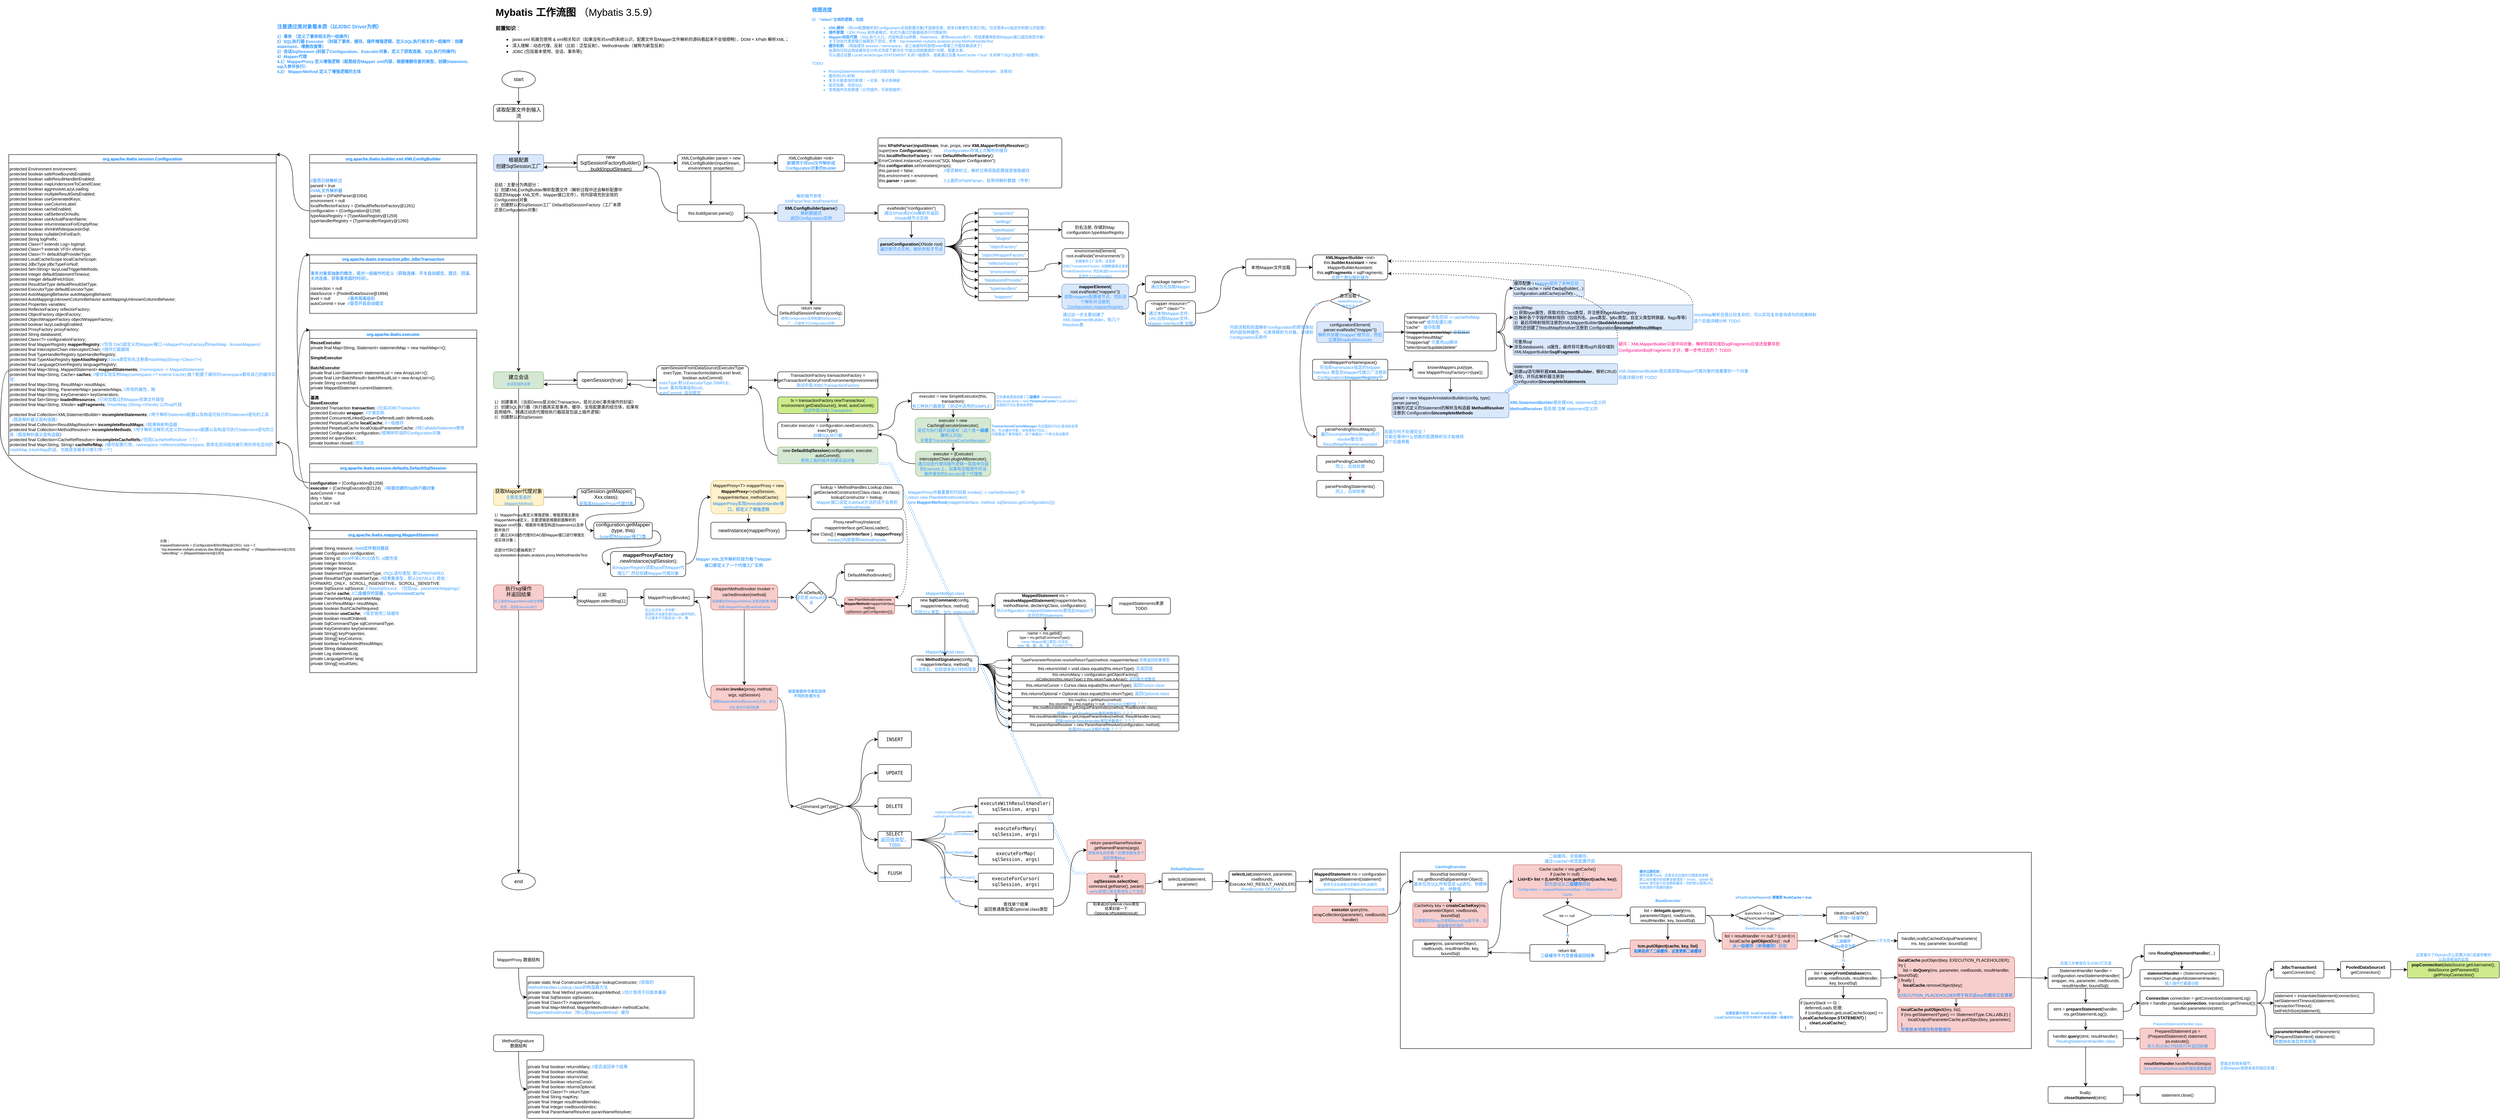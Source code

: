 <mxfile version="16.1.2" type="device" pages="3"><diagram id="C5RBs43oDa-KdzZeNtuy" name="工作流程"><mxGraphModel dx="2756" dy="905" grid="1" gridSize="10" guides="1" tooltips="1" connect="1" arrows="0" fold="1" page="1" pageScale="1" pageWidth="827" pageHeight="1169" math="0" shadow="0"><root><mxCell id="WIyWlLk6GJQsqaUBKTNV-0"/><mxCell id="WIyWlLk6GJQsqaUBKTNV-1" parent="WIyWlLk6GJQsqaUBKTNV-0"/><mxCell id="9RbiF7Askb06rhWkXzBX-20" value="" style="rounded=0;whiteSpace=wrap;html=1;fontSize=9;fontColor=#007FFF;" vertex="1" parent="WIyWlLk6GJQsqaUBKTNV-1"><mxGeometry x="2210" y="2070" width="1510" height="470" as="geometry"/></mxCell><mxCell id="FaMM4MfJ-Ujy_KWEskPM-9" style="edgeStyle=entityRelationEdgeStyle;rounded=0;orthogonalLoop=1;jettySize=auto;html=1;exitX=1;exitY=1;exitDx=0;exitDy=0;entryX=0;entryY=0;entryDx=0;entryDy=0;fontSize=9;fontColor=#3399FF;shape=link;strokeColor=none;elbow=vertical;" parent="WIyWlLk6GJQsqaUBKTNV-1" source="8foiymuQkOx7uc3-mmT_-63" target="FaMM4MfJ-Ujy_KWEskPM-2" edge="1"><mxGeometry relative="1" as="geometry"/></mxCell><mxCell id="4h_itlIO3gS3AQeO8IFH-0" value="&lt;h1&gt;Mybatis 工作流图 &lt;span style=&quot;font-weight: normal&quot;&gt;（Mybatis 3.5.9）&lt;/span&gt;&lt;/h1&gt;&lt;p&gt;&lt;b&gt;前置知识&lt;/b&gt;：&lt;/p&gt;&lt;p&gt;&lt;/p&gt;&lt;ul&gt;&lt;li&gt;&lt;span style=&quot;font-size: 10px&quot;&gt;javax.xml 拓展包使用 &amp;amp; xml相关知识（如果没有对xml的系统认识，配置文件及Mapper文件解析的源码看起来不会很顺畅），DOM + XPath 解析XML；&lt;/span&gt;&lt;/li&gt;&lt;li&gt;&lt;span style=&quot;font-size: 10px&quot;&gt;深入理解：动态代理、反射（比如：泛型反射）、MethodHandle（被称为新型反射）&lt;/span&gt;&lt;/li&gt;&lt;li&gt;&lt;span style=&quot;font-size: 10px&quot;&gt;JDBC (包括基本使用、会话、事务等);&lt;/span&gt;&lt;/li&gt;&lt;/ul&gt;&lt;p&gt;&lt;/p&gt;" style="text;html=1;strokeColor=none;fillColor=none;spacing=5;spacingTop=-20;whiteSpace=wrap;overflow=hidden;rounded=0;" parent="WIyWlLk6GJQsqaUBKTNV-1" vertex="1"><mxGeometry x="40" y="40" width="720" height="120" as="geometry"/></mxCell><mxCell id="4h_itlIO3gS3AQeO8IFH-9" value="" style="edgeStyle=orthogonalEdgeStyle;rounded=0;orthogonalLoop=1;jettySize=auto;html=1;" parent="WIyWlLk6GJQsqaUBKTNV-1" source="4h_itlIO3gS3AQeO8IFH-2" target="4h_itlIO3gS3AQeO8IFH-8" edge="1"><mxGeometry relative="1" as="geometry"/></mxCell><mxCell id="4h_itlIO3gS3AQeO8IFH-2" value="start" style="ellipse;whiteSpace=wrap;html=1;" parent="WIyWlLk6GJQsqaUBKTNV-1" vertex="1"><mxGeometry x="60" y="200" width="80" height="40" as="geometry"/></mxCell><mxCell id="4h_itlIO3gS3AQeO8IFH-3" value="end" style="ellipse;whiteSpace=wrap;html=1;" parent="WIyWlLk6GJQsqaUBKTNV-1" vertex="1"><mxGeometry x="60" y="2120" width="80" height="40" as="geometry"/></mxCell><mxCell id="4h_itlIO3gS3AQeO8IFH-11" value="" style="edgeStyle=orthogonalEdgeStyle;rounded=0;orthogonalLoop=1;jettySize=auto;html=1;" parent="WIyWlLk6GJQsqaUBKTNV-1" source="4h_itlIO3gS3AQeO8IFH-8" target="4h_itlIO3gS3AQeO8IFH-10" edge="1"><mxGeometry relative="1" as="geometry"/></mxCell><mxCell id="4h_itlIO3gS3AQeO8IFH-8" value="读取配置文件到输入流" style="rounded=1;whiteSpace=wrap;html=1;" parent="WIyWlLk6GJQsqaUBKTNV-1" vertex="1"><mxGeometry x="40" y="280" width="120" height="40" as="geometry"/></mxCell><mxCell id="4h_itlIO3gS3AQeO8IFH-13" value="" style="edgeStyle=orthogonalEdgeStyle;rounded=0;orthogonalLoop=1;jettySize=auto;html=1;" parent="WIyWlLk6GJQsqaUBKTNV-1" source="4h_itlIO3gS3AQeO8IFH-10" target="4h_itlIO3gS3AQeO8IFH-12" edge="1"><mxGeometry relative="1" as="geometry"/></mxCell><mxCell id="8foiymuQkOx7uc3-mmT_-1" value="" style="edgeStyle=orthogonalEdgeStyle;rounded=0;orthogonalLoop=1;jettySize=auto;html=1;" parent="WIyWlLk6GJQsqaUBKTNV-1" source="4h_itlIO3gS3AQeO8IFH-10" target="8foiymuQkOx7uc3-mmT_-0" edge="1"><mxGeometry relative="1" as="geometry"/></mxCell><mxCell id="4h_itlIO3gS3AQeO8IFH-10" value="根据配置&lt;br&gt;创建SqlSession工厂" style="rounded=1;whiteSpace=wrap;html=1;fillColor=#dae8fc;strokeColor=#6c8ebf;" parent="WIyWlLk6GJQsqaUBKTNV-1" vertex="1"><mxGeometry x="40" y="400" width="120" height="40" as="geometry"/></mxCell><mxCell id="4h_itlIO3gS3AQeO8IFH-15" value="" style="edgeStyle=orthogonalEdgeStyle;rounded=0;orthogonalLoop=1;jettySize=auto;html=1;" parent="WIyWlLk6GJQsqaUBKTNV-1" source="4h_itlIO3gS3AQeO8IFH-12" target="4h_itlIO3gS3AQeO8IFH-14" edge="1"><mxGeometry relative="1" as="geometry"/></mxCell><mxCell id="8foiymuQkOx7uc3-mmT_-54" value="" style="edgeStyle=orthogonalEdgeStyle;curved=1;rounded=0;orthogonalLoop=1;jettySize=auto;html=1;fontSize=8;fontColor=#3399FF;" parent="WIyWlLk6GJQsqaUBKTNV-1" source="4h_itlIO3gS3AQeO8IFH-12" target="8foiymuQkOx7uc3-mmT_-53" edge="1"><mxGeometry relative="1" as="geometry"/></mxCell><mxCell id="4h_itlIO3gS3AQeO8IFH-12" value="建立会话&lt;br&gt;&lt;font color=&quot;#3399ff&quot; style=&quot;font-size: 8px&quot;&gt;会话层面的设置&lt;/font&gt;" style="rounded=1;whiteSpace=wrap;html=1;fillColor=#d5e8d4;strokeColor=#82b366;" parent="WIyWlLk6GJQsqaUBKTNV-1" vertex="1"><mxGeometry x="40" y="920" width="120" height="40" as="geometry"/></mxCell><mxCell id="4h_itlIO3gS3AQeO8IFH-17" value="" style="edgeStyle=orthogonalEdgeStyle;rounded=0;orthogonalLoop=1;jettySize=auto;html=1;" parent="WIyWlLk6GJQsqaUBKTNV-1" source="4h_itlIO3gS3AQeO8IFH-14" target="4h_itlIO3gS3AQeO8IFH-16" edge="1"><mxGeometry relative="1" as="geometry"/></mxCell><mxCell id="8foiymuQkOx7uc3-mmT_-67" value="" style="edgeStyle=orthogonalEdgeStyle;curved=1;rounded=0;orthogonalLoop=1;jettySize=auto;html=1;fontSize=10;fontColor=#3399FF;" parent="WIyWlLk6GJQsqaUBKTNV-1" source="4h_itlIO3gS3AQeO8IFH-14" target="8foiymuQkOx7uc3-mmT_-66" edge="1"><mxGeometry relative="1" as="geometry"/></mxCell><mxCell id="4h_itlIO3gS3AQeO8IFH-14" value="获取Mapper代理对象&lt;br&gt;&lt;font color=&quot;#3399ff&quot; style=&quot;font-size: 10px&quot;&gt;主要是里面的MapperMethod&lt;/font&gt;" style="rounded=1;whiteSpace=wrap;html=1;fillColor=#fff2cc;strokeColor=#d6b656;" parent="WIyWlLk6GJQsqaUBKTNV-1" vertex="1"><mxGeometry x="40" y="1200" width="120" height="40" as="geometry"/></mxCell><mxCell id="4h_itlIO3gS3AQeO8IFH-18" style="edgeStyle=orthogonalEdgeStyle;rounded=0;orthogonalLoop=1;jettySize=auto;html=1;exitX=0.5;exitY=1;exitDx=0;exitDy=0;entryX=0.5;entryY=0;entryDx=0;entryDy=0;" parent="WIyWlLk6GJQsqaUBKTNV-1" source="4h_itlIO3gS3AQeO8IFH-16" target="4h_itlIO3gS3AQeO8IFH-3" edge="1"><mxGeometry relative="1" as="geometry"/></mxCell><mxCell id="8foiymuQkOx7uc3-mmT_-69" value="" style="edgeStyle=orthogonalEdgeStyle;curved=1;rounded=0;orthogonalLoop=1;jettySize=auto;html=1;fontSize=10;fontColor=#3399FF;" parent="WIyWlLk6GJQsqaUBKTNV-1" source="4h_itlIO3gS3AQeO8IFH-16" target="8foiymuQkOx7uc3-mmT_-68" edge="1"><mxGeometry relative="1" as="geometry"/></mxCell><mxCell id="4h_itlIO3gS3AQeO8IFH-16" value="执行sql操作&lt;br&gt;并返回结果&lt;br&gt;&lt;font color=&quot;#3399ff&quot; style=&quot;font-size: 8px&quot;&gt;将上面的MapperMethod结合参数信息，丢到Executor执行&lt;/font&gt;" style="rounded=1;whiteSpace=wrap;html=1;fillColor=#f8cecc;strokeColor=#b85450;" parent="WIyWlLk6GJQsqaUBKTNV-1" vertex="1"><mxGeometry x="40" y="1430" width="120" height="60" as="geometry"/></mxCell><mxCell id="8foiymuQkOx7uc3-mmT_-3" value="" style="edgeStyle=orthogonalEdgeStyle;rounded=0;orthogonalLoop=1;jettySize=auto;html=1;" parent="WIyWlLk6GJQsqaUBKTNV-1" source="8foiymuQkOx7uc3-mmT_-0" target="8foiymuQkOx7uc3-mmT_-2" edge="1"><mxGeometry relative="1" as="geometry"/></mxCell><mxCell id="8foiymuQkOx7uc3-mmT_-20" style="edgeStyle=orthogonalEdgeStyle;curved=1;rounded=0;orthogonalLoop=1;jettySize=auto;html=1;exitX=0;exitY=0.75;exitDx=0;exitDy=0;entryX=1;entryY=0.75;entryDx=0;entryDy=0;fontSize=8;fontColor=#3399FF;" parent="WIyWlLk6GJQsqaUBKTNV-1" source="8foiymuQkOx7uc3-mmT_-0" target="4h_itlIO3gS3AQeO8IFH-10" edge="1"><mxGeometry relative="1" as="geometry"/></mxCell><mxCell id="8foiymuQkOx7uc3-mmT_-0" value="new SqlSessionFactoryBuilder()&lt;br&gt;.build(inputStream)" style="rounded=1;whiteSpace=wrap;html=1;" parent="WIyWlLk6GJQsqaUBKTNV-1" vertex="1"><mxGeometry x="240" y="400" width="160" height="40" as="geometry"/></mxCell><mxCell id="8foiymuQkOx7uc3-mmT_-6" value="" style="edgeStyle=orthogonalEdgeStyle;rounded=0;orthogonalLoop=1;jettySize=auto;html=1;fontSize=10;" parent="WIyWlLk6GJQsqaUBKTNV-1" source="8foiymuQkOx7uc3-mmT_-2" target="8foiymuQkOx7uc3-mmT_-5" edge="1"><mxGeometry relative="1" as="geometry"/></mxCell><mxCell id="8foiymuQkOx7uc3-mmT_-8" value="" style="edgeStyle=orthogonalEdgeStyle;rounded=0;orthogonalLoop=1;jettySize=auto;html=1;fontSize=10;" parent="WIyWlLk6GJQsqaUBKTNV-1" source="8foiymuQkOx7uc3-mmT_-2" target="8foiymuQkOx7uc3-mmT_-7" edge="1"><mxGeometry relative="1" as="geometry"/></mxCell><mxCell id="8foiymuQkOx7uc3-mmT_-2" value="XMLConfigBuilder parser = new XMLConfigBuilder(inputStream, environment, properties)" style="rounded=1;whiteSpace=wrap;html=1;fontSize=10;" parent="WIyWlLk6GJQsqaUBKTNV-1" vertex="1"><mxGeometry x="480" y="400" width="160" height="40" as="geometry"/></mxCell><mxCell id="8foiymuQkOx7uc3-mmT_-13" style="edgeStyle=orthogonalEdgeStyle;rounded=0;orthogonalLoop=1;jettySize=auto;html=1;exitX=0.5;exitY=1;exitDx=0;exitDy=0;entryX=0;entryY=0.5;entryDx=0;entryDy=0;fontSize=10;fontColor=#007FFF;curved=1;" parent="WIyWlLk6GJQsqaUBKTNV-1" edge="1"><mxGeometry relative="1" as="geometry"><mxPoint x="100" y="2440" as="sourcePoint"/></mxGeometry></mxCell><mxCell id="8foiymuQkOx7uc3-mmT_-15" value="" style="edgeStyle=orthogonalEdgeStyle;curved=1;rounded=0;orthogonalLoop=1;jettySize=auto;html=1;fontSize=10;fontColor=#007FFF;" parent="WIyWlLk6GJQsqaUBKTNV-1" source="8foiymuQkOx7uc3-mmT_-5" target="8foiymuQkOx7uc3-mmT_-14" edge="1"><mxGeometry relative="1" as="geometry"/></mxCell><mxCell id="8foiymuQkOx7uc3-mmT_-19" style="edgeStyle=orthogonalEdgeStyle;curved=1;rounded=0;orthogonalLoop=1;jettySize=auto;html=1;exitX=0;exitY=0.5;exitDx=0;exitDy=0;entryX=1;entryY=0.75;entryDx=0;entryDy=0;fontSize=8;fontColor=#3399FF;" parent="WIyWlLk6GJQsqaUBKTNV-1" source="8foiymuQkOx7uc3-mmT_-5" target="8foiymuQkOx7uc3-mmT_-0" edge="1"><mxGeometry relative="1" as="geometry"/></mxCell><mxCell id="8foiymuQkOx7uc3-mmT_-5" value="this.build(parser.parse())" style="rounded=1;whiteSpace=wrap;html=1;fontSize=10;" parent="WIyWlLk6GJQsqaUBKTNV-1" vertex="1"><mxGeometry x="480" y="520" width="160" height="40" as="geometry"/></mxCell><mxCell id="8foiymuQkOx7uc3-mmT_-10" value="" style="edgeStyle=orthogonalEdgeStyle;rounded=0;orthogonalLoop=1;jettySize=auto;html=1;fontSize=10;fontColor=#007FFF;" parent="WIyWlLk6GJQsqaUBKTNV-1" source="8foiymuQkOx7uc3-mmT_-7" target="8foiymuQkOx7uc3-mmT_-9" edge="1"><mxGeometry relative="1" as="geometry"/></mxCell><mxCell id="8foiymuQkOx7uc3-mmT_-7" value="XMLConfigBuilder &amp;lt;init&amp;gt;&lt;br&gt;&lt;font color=&quot;#007fff&quot;&gt;新建用于将xml文件解析成&lt;br&gt;Configuration对象的Builder&lt;/font&gt;" style="rounded=1;whiteSpace=wrap;html=1;fontSize=10;" parent="WIyWlLk6GJQsqaUBKTNV-1" vertex="1"><mxGeometry x="720" y="400" width="160" height="40" as="geometry"/></mxCell><mxCell id="8foiymuQkOx7uc3-mmT_-9" value="&lt;div&gt;new &lt;b&gt;XPathParser&lt;/b&gt;(&lt;b&gt;inputStream&lt;/b&gt;, true, props, new &lt;b&gt;XMLMapperEntityResolver&lt;/b&gt;())&lt;/div&gt;&lt;div&gt;super(new &lt;b&gt;Configuration&lt;/b&gt;());&lt;span style=&quot;white-space: pre&quot;&gt;&#9;&lt;/span&gt;&lt;span style=&quot;white-space: pre&quot;&gt;&#9;&lt;/span&gt;&lt;font color=&quot;#3399ff&quot;&gt;//configuration存储上次解析的缓存&lt;/font&gt;&lt;/div&gt;&lt;div&gt;this.&lt;b&gt;localReflectorFactory&lt;/b&gt; = new &lt;b&gt;DefaultReflectorFactory&lt;/b&gt;();&lt;/div&gt;&lt;div&gt;ErrorContext.instance().resource(&quot;SQL Mapper Configuration&quot;);&lt;/div&gt;&lt;div&gt;this.&lt;b&gt;configuration&lt;/b&gt;.setVariables(props);&lt;span&gt;&#9;&lt;/span&gt;&lt;span&gt;&#9;&lt;/span&gt;&lt;/div&gt;&lt;div&gt;this.parsed = false;&lt;span&gt;&#9;&lt;span style=&quot;white-space: pre&quot;&gt;&#9;&lt;/span&gt;&lt;span style=&quot;white-space: pre&quot;&gt;&#9;&lt;/span&gt;&lt;span style=&quot;white-space: pre&quot;&gt;&#9;&lt;/span&gt;&lt;span style=&quot;white-space: pre&quot;&gt;&#9;&lt;/span&gt;&lt;/span&gt;&lt;font color=&quot;#3399ff&quot;&gt;//是否解析过，解析过再获取配置就直接取缓存&lt;/font&gt;&lt;/div&gt;&lt;div&gt;this.environment = environment;&lt;/div&gt;&lt;div&gt;this.&lt;b&gt;parser&lt;/b&gt; = parser;&lt;span style=&quot;white-space: pre&quot;&gt;&#9;&lt;/span&gt;&lt;span style=&quot;white-space: pre&quot;&gt;&#9;&lt;/span&gt;&lt;span style=&quot;white-space: pre&quot;&gt;&#9;&lt;/span&gt;&lt;font color=&quot;#3399ff&quot;&gt;//上面的XPathParser，自带待解析数据（传参）&lt;/font&gt;&lt;/div&gt;" style="rounded=1;whiteSpace=wrap;html=1;fontSize=10;align=left;arcSize=3;" parent="WIyWlLk6GJQsqaUBKTNV-1" vertex="1"><mxGeometry x="960" y="360" width="440" height="120" as="geometry"/></mxCell><mxCell id="8foiymuQkOx7uc3-mmT_-17" value="" style="edgeStyle=orthogonalEdgeStyle;curved=1;rounded=0;orthogonalLoop=1;jettySize=auto;html=1;fontSize=10;fontColor=#007FFF;" parent="WIyWlLk6GJQsqaUBKTNV-1" source="8foiymuQkOx7uc3-mmT_-14" target="8foiymuQkOx7uc3-mmT_-16" edge="1"><mxGeometry relative="1" as="geometry"/></mxCell><mxCell id="8foiymuQkOx7uc3-mmT_-24" style="edgeStyle=orthogonalEdgeStyle;curved=1;rounded=0;orthogonalLoop=1;jettySize=auto;html=1;exitX=1;exitY=0.5;exitDx=0;exitDy=0;fontSize=8;fontColor=#3399FF;" parent="WIyWlLk6GJQsqaUBKTNV-1" source="8foiymuQkOx7uc3-mmT_-14" target="8foiymuQkOx7uc3-mmT_-23" edge="1"><mxGeometry relative="1" as="geometry"/></mxCell><mxCell id="8foiymuQkOx7uc3-mmT_-14" value="&lt;b&gt;XMLConfigBuilder&lt;/b&gt;$&lt;b&gt;parse&lt;/b&gt;()&lt;br&gt;&lt;font color=&quot;#3399ff&quot;&gt;解析数据流&lt;br&gt;返回Configuration实例&lt;/font&gt;" style="rounded=1;whiteSpace=wrap;html=1;fontSize=10;fillColor=#dae8fc;strokeColor=#6c8ebf;" parent="WIyWlLk6GJQsqaUBKTNV-1" vertex="1"><mxGeometry x="720" y="520" width="160" height="40" as="geometry"/></mxCell><mxCell id="8foiymuQkOx7uc3-mmT_-18" style="edgeStyle=orthogonalEdgeStyle;curved=1;rounded=0;orthogonalLoop=1;jettySize=auto;html=1;exitX=0;exitY=0.5;exitDx=0;exitDy=0;entryX=1;entryY=0.75;entryDx=0;entryDy=0;fontSize=8;fontColor=#3399FF;" parent="WIyWlLk6GJQsqaUBKTNV-1" source="8foiymuQkOx7uc3-mmT_-16" target="8foiymuQkOx7uc3-mmT_-5" edge="1"><mxGeometry relative="1" as="geometry"/></mxCell><mxCell id="8foiymuQkOx7uc3-mmT_-16" value="return new DefaultSqlSessionFactory(config);&lt;br&gt;&lt;font color=&quot;#3399ff&quot; style=&quot;font-size: 8px&quot;&gt;使用Configuration实例构建SqlSession工厂，只是传下Configuration实例&lt;/font&gt;" style="rounded=1;whiteSpace=wrap;html=1;fontSize=10;" parent="WIyWlLk6GJQsqaUBKTNV-1" vertex="1"><mxGeometry x="720" y="760" width="160" height="50" as="geometry"/></mxCell><mxCell id="8foiymuQkOx7uc3-mmT_-26" value="" style="edgeStyle=orthogonalEdgeStyle;curved=1;rounded=0;orthogonalLoop=1;jettySize=auto;html=1;fontSize=8;fontColor=#3399FF;" parent="WIyWlLk6GJQsqaUBKTNV-1" source="8foiymuQkOx7uc3-mmT_-23" target="8foiymuQkOx7uc3-mmT_-25" edge="1"><mxGeometry relative="1" as="geometry"/></mxCell><mxCell id="8foiymuQkOx7uc3-mmT_-23" value="evalNode(&quot;/configuration&quot;)&lt;br&gt;&lt;font color=&quot;#3399ff&quot;&gt;通过XPath和DOM解析并返回XNode根节点实例&lt;/font&gt;" style="rounded=1;whiteSpace=wrap;html=1;fontSize=10;" parent="WIyWlLk6GJQsqaUBKTNV-1" vertex="1"><mxGeometry x="960" y="520" width="160" height="40" as="geometry"/></mxCell><mxCell id="8foiymuQkOx7uc3-mmT_-29" style="edgeStyle=orthogonalEdgeStyle;curved=1;rounded=0;orthogonalLoop=1;jettySize=auto;html=1;exitX=1;exitY=0.5;exitDx=0;exitDy=0;entryX=0;entryY=0.5;entryDx=0;entryDy=0;fontSize=8;fontColor=#3399FF;" parent="WIyWlLk6GJQsqaUBKTNV-1" source="8foiymuQkOx7uc3-mmT_-25" target="8foiymuQkOx7uc3-mmT_-27" edge="1"><mxGeometry relative="1" as="geometry"/></mxCell><mxCell id="8foiymuQkOx7uc3-mmT_-43" style="edgeStyle=orthogonalEdgeStyle;curved=1;rounded=0;orthogonalLoop=1;jettySize=auto;html=1;exitX=1;exitY=0.5;exitDx=0;exitDy=0;entryX=0;entryY=0.5;entryDx=0;entryDy=0;fontSize=8;fontColor=#3399FF;" parent="WIyWlLk6GJQsqaUBKTNV-1" source="8foiymuQkOx7uc3-mmT_-25" target="8foiymuQkOx7uc3-mmT_-31" edge="1"><mxGeometry relative="1" as="geometry"/></mxCell><mxCell id="8foiymuQkOx7uc3-mmT_-44" style="edgeStyle=orthogonalEdgeStyle;curved=1;rounded=0;orthogonalLoop=1;jettySize=auto;html=1;exitX=1;exitY=0.5;exitDx=0;exitDy=0;entryX=0;entryY=0.5;entryDx=0;entryDy=0;fontSize=8;fontColor=#3399FF;" parent="WIyWlLk6GJQsqaUBKTNV-1" source="8foiymuQkOx7uc3-mmT_-25" target="8foiymuQkOx7uc3-mmT_-32" edge="1"><mxGeometry relative="1" as="geometry"/></mxCell><mxCell id="8foiymuQkOx7uc3-mmT_-45" style="edgeStyle=orthogonalEdgeStyle;curved=1;rounded=0;orthogonalLoop=1;jettySize=auto;html=1;exitX=1;exitY=0.5;exitDx=0;exitDy=0;fontSize=8;fontColor=#3399FF;" parent="WIyWlLk6GJQsqaUBKTNV-1" source="8foiymuQkOx7uc3-mmT_-25" target="8foiymuQkOx7uc3-mmT_-33" edge="1"><mxGeometry relative="1" as="geometry"/></mxCell><mxCell id="8foiymuQkOx7uc3-mmT_-46" style="edgeStyle=orthogonalEdgeStyle;curved=1;rounded=0;orthogonalLoop=1;jettySize=auto;html=1;exitX=1;exitY=0.5;exitDx=0;exitDy=0;fontSize=8;fontColor=#3399FF;" parent="WIyWlLk6GJQsqaUBKTNV-1" source="8foiymuQkOx7uc3-mmT_-25" target="8foiymuQkOx7uc3-mmT_-36" edge="1"><mxGeometry relative="1" as="geometry"/></mxCell><mxCell id="8foiymuQkOx7uc3-mmT_-47" style="edgeStyle=orthogonalEdgeStyle;curved=1;rounded=0;orthogonalLoop=1;jettySize=auto;html=1;exitX=1;exitY=0.5;exitDx=0;exitDy=0;entryX=0;entryY=0.5;entryDx=0;entryDy=0;fontSize=8;fontColor=#3399FF;" parent="WIyWlLk6GJQsqaUBKTNV-1" source="8foiymuQkOx7uc3-mmT_-25" target="8foiymuQkOx7uc3-mmT_-37" edge="1"><mxGeometry relative="1" as="geometry"/></mxCell><mxCell id="8foiymuQkOx7uc3-mmT_-48" style="edgeStyle=orthogonalEdgeStyle;curved=1;rounded=0;orthogonalLoop=1;jettySize=auto;html=1;exitX=1;exitY=0.5;exitDx=0;exitDy=0;entryX=0;entryY=0.5;entryDx=0;entryDy=0;fontSize=8;fontColor=#3399FF;" parent="WIyWlLk6GJQsqaUBKTNV-1" source="8foiymuQkOx7uc3-mmT_-25" target="8foiymuQkOx7uc3-mmT_-38" edge="1"><mxGeometry relative="1" as="geometry"/></mxCell><mxCell id="8foiymuQkOx7uc3-mmT_-49" style="edgeStyle=orthogonalEdgeStyle;curved=1;rounded=0;orthogonalLoop=1;jettySize=auto;html=1;exitX=1;exitY=0.5;exitDx=0;exitDy=0;entryX=0;entryY=0.5;entryDx=0;entryDy=0;fontSize=8;fontColor=#3399FF;" parent="WIyWlLk6GJQsqaUBKTNV-1" source="8foiymuQkOx7uc3-mmT_-25" target="8foiymuQkOx7uc3-mmT_-39" edge="1"><mxGeometry relative="1" as="geometry"/></mxCell><mxCell id="8foiymuQkOx7uc3-mmT_-50" style="edgeStyle=orthogonalEdgeStyle;curved=1;rounded=0;orthogonalLoop=1;jettySize=auto;html=1;exitX=1;exitY=0.5;exitDx=0;exitDy=0;entryX=0;entryY=0.5;entryDx=0;entryDy=0;fontSize=8;fontColor=#3399FF;" parent="WIyWlLk6GJQsqaUBKTNV-1" source="8foiymuQkOx7uc3-mmT_-25" target="8foiymuQkOx7uc3-mmT_-40" edge="1"><mxGeometry relative="1" as="geometry"/></mxCell><mxCell id="8foiymuQkOx7uc3-mmT_-51" style="edgeStyle=orthogonalEdgeStyle;curved=1;rounded=0;orthogonalLoop=1;jettySize=auto;html=1;exitX=1;exitY=0.5;exitDx=0;exitDy=0;entryX=0;entryY=0.5;entryDx=0;entryDy=0;fontSize=8;fontColor=#3399FF;" parent="WIyWlLk6GJQsqaUBKTNV-1" source="8foiymuQkOx7uc3-mmT_-25" target="8foiymuQkOx7uc3-mmT_-41" edge="1"><mxGeometry relative="1" as="geometry"/></mxCell><mxCell id="8foiymuQkOx7uc3-mmT_-52" style="edgeStyle=orthogonalEdgeStyle;curved=1;rounded=0;orthogonalLoop=1;jettySize=auto;html=1;exitX=1;exitY=0.5;exitDx=0;exitDy=0;entryX=0;entryY=0.5;entryDx=0;entryDy=0;fontSize=8;fontColor=#3399FF;" parent="WIyWlLk6GJQsqaUBKTNV-1" source="8foiymuQkOx7uc3-mmT_-25" target="8foiymuQkOx7uc3-mmT_-42" edge="1"><mxGeometry relative="1" as="geometry"/></mxCell><mxCell id="8foiymuQkOx7uc3-mmT_-25" value="&lt;b&gt;parseConfiguration&lt;/b&gt;(XNode root)&lt;br&gt;&lt;font color=&quot;#3399ff&quot;&gt;遍历根节点实例，解析所有子节点&lt;/font&gt;" style="rounded=1;whiteSpace=wrap;html=1;fontSize=10;fillColor=#dae8fc;strokeColor=#6c8ebf;" parent="WIyWlLk6GJQsqaUBKTNV-1" vertex="1"><mxGeometry x="960" y="600" width="160" height="40" as="geometry"/></mxCell><mxCell id="8foiymuQkOx7uc3-mmT_-27" value="&lt;font color=&quot;#3399ff&quot;&gt;&quot;properties&quot;&lt;/font&gt;" style="rounded=1;whiteSpace=wrap;html=1;fontSize=10;" parent="WIyWlLk6GJQsqaUBKTNV-1" vertex="1"><mxGeometry x="1200" y="530" width="120" height="20" as="geometry"/></mxCell><mxCell id="8foiymuQkOx7uc3-mmT_-31" value="&lt;font color=&quot;#3399ff&quot;&gt;&quot;settings&quot;&lt;/font&gt;" style="rounded=1;whiteSpace=wrap;html=1;fontSize=10;" parent="WIyWlLk6GJQsqaUBKTNV-1" vertex="1"><mxGeometry x="1200" y="550" width="120" height="20" as="geometry"/></mxCell><mxCell id="nTEty8VkxfBIhpbtXYr3-6" value="" style="edgeStyle=orthogonalEdgeStyle;curved=1;rounded=0;orthogonalLoop=1;jettySize=auto;html=1;fontSize=10;fontColor=#3399FF;" parent="WIyWlLk6GJQsqaUBKTNV-1" source="8foiymuQkOx7uc3-mmT_-32" target="nTEty8VkxfBIhpbtXYr3-5" edge="1"><mxGeometry relative="1" as="geometry"/></mxCell><mxCell id="8foiymuQkOx7uc3-mmT_-32" value="&lt;font color=&quot;#3399ff&quot;&gt;&quot;typeAliases&quot;&lt;/font&gt;" style="rounded=1;whiteSpace=wrap;html=1;fontSize=10;" parent="WIyWlLk6GJQsqaUBKTNV-1" vertex="1"><mxGeometry x="1200" y="570" width="120" height="20" as="geometry"/></mxCell><mxCell id="8foiymuQkOx7uc3-mmT_-33" value="&lt;font color=&quot;#3399ff&quot;&gt;&quot;plugins&quot;&lt;/font&gt;" style="rounded=1;whiteSpace=wrap;html=1;fontSize=10;" parent="WIyWlLk6GJQsqaUBKTNV-1" vertex="1"><mxGeometry x="1200" y="590" width="120" height="20" as="geometry"/></mxCell><mxCell id="8foiymuQkOx7uc3-mmT_-36" value="&lt;font color=&quot;#3399ff&quot;&gt;&quot;objectFactory&quot;&lt;/font&gt;" style="rounded=1;whiteSpace=wrap;html=1;fontSize=10;" parent="WIyWlLk6GJQsqaUBKTNV-1" vertex="1"><mxGeometry x="1200" y="610" width="120" height="20" as="geometry"/></mxCell><mxCell id="8foiymuQkOx7uc3-mmT_-37" value="&lt;font color=&quot;#3399ff&quot;&gt;&quot;objectWrapperFactory&quot;&lt;/font&gt;" style="rounded=1;whiteSpace=wrap;html=1;fontSize=10;" parent="WIyWlLk6GJQsqaUBKTNV-1" vertex="1"><mxGeometry x="1200" y="630" width="120" height="20" as="geometry"/></mxCell><mxCell id="8foiymuQkOx7uc3-mmT_-38" value="&lt;font color=&quot;#3399ff&quot;&gt;&quot;reflectorFactory&quot;&lt;/font&gt;" style="rounded=1;whiteSpace=wrap;html=1;fontSize=10;" parent="WIyWlLk6GJQsqaUBKTNV-1" vertex="1"><mxGeometry x="1200" y="650" width="120" height="20" as="geometry"/></mxCell><mxCell id="sPj-nGploxGMAyuYcm76-2" style="edgeStyle=orthogonalEdgeStyle;rounded=0;orthogonalLoop=1;jettySize=auto;html=1;exitX=1;exitY=0.5;exitDx=0;exitDy=0;entryX=0;entryY=0.5;entryDx=0;entryDy=0;curved=1;" parent="WIyWlLk6GJQsqaUBKTNV-1" source="8foiymuQkOx7uc3-mmT_-39" target="sPj-nGploxGMAyuYcm76-1" edge="1"><mxGeometry relative="1" as="geometry"/></mxCell><mxCell id="8foiymuQkOx7uc3-mmT_-39" value="&lt;font color=&quot;#3399ff&quot;&gt;&quot;environments&quot;&lt;/font&gt;" style="rounded=1;whiteSpace=wrap;html=1;fontSize=10;" parent="WIyWlLk6GJQsqaUBKTNV-1" vertex="1"><mxGeometry x="1200" y="670" width="120" height="20" as="geometry"/></mxCell><mxCell id="8foiymuQkOx7uc3-mmT_-40" value="&lt;font color=&quot;#3399ff&quot;&gt;&quot;databaseIdProvider&quot;&lt;/font&gt;" style="rounded=1;whiteSpace=wrap;html=1;fontSize=10;" parent="WIyWlLk6GJQsqaUBKTNV-1" vertex="1"><mxGeometry x="1200" y="690" width="120" height="20" as="geometry"/></mxCell><mxCell id="8foiymuQkOx7uc3-mmT_-41" value="&lt;font color=&quot;#3399ff&quot;&gt;&quot;typeHandlers&quot;&lt;/font&gt;" style="rounded=1;whiteSpace=wrap;html=1;fontSize=10;" parent="WIyWlLk6GJQsqaUBKTNV-1" vertex="1"><mxGeometry x="1200" y="710" width="120" height="20" as="geometry"/></mxCell><mxCell id="8foiymuQkOx7uc3-mmT_-75" value="" style="edgeStyle=orthogonalEdgeStyle;curved=1;rounded=0;orthogonalLoop=1;jettySize=auto;html=1;fontSize=10;fontColor=#3399FF;" parent="WIyWlLk6GJQsqaUBKTNV-1" source="8foiymuQkOx7uc3-mmT_-42" target="8foiymuQkOx7uc3-mmT_-74" edge="1"><mxGeometry relative="1" as="geometry"/></mxCell><mxCell id="8foiymuQkOx7uc3-mmT_-42" value="&lt;font color=&quot;#3399ff&quot;&gt;&quot;mappers&quot;&lt;/font&gt;" style="rounded=1;whiteSpace=wrap;html=1;fontSize=10;" parent="WIyWlLk6GJQsqaUBKTNV-1" vertex="1"><mxGeometry x="1200" y="730" width="120" height="20" as="geometry"/></mxCell><mxCell id="8foiymuQkOx7uc3-mmT_-56" value="" style="edgeStyle=orthogonalEdgeStyle;curved=1;rounded=0;orthogonalLoop=1;jettySize=auto;html=1;fontSize=8;fontColor=#3399FF;" parent="WIyWlLk6GJQsqaUBKTNV-1" source="8foiymuQkOx7uc3-mmT_-53" target="8foiymuQkOx7uc3-mmT_-55" edge="1"><mxGeometry relative="1" as="geometry"/></mxCell><mxCell id="sPj-nGploxGMAyuYcm76-17" style="edgeStyle=orthogonalEdgeStyle;curved=1;rounded=0;orthogonalLoop=1;jettySize=auto;html=1;exitX=0;exitY=0.75;exitDx=0;exitDy=0;entryX=1;entryY=0.75;entryDx=0;entryDy=0;fontSize=10;fontColor=#3399FF;" parent="WIyWlLk6GJQsqaUBKTNV-1" source="8foiymuQkOx7uc3-mmT_-53" target="4h_itlIO3gS3AQeO8IFH-12" edge="1"><mxGeometry relative="1" as="geometry"/></mxCell><mxCell id="8foiymuQkOx7uc3-mmT_-53" value="openSession(true)" style="rounded=1;whiteSpace=wrap;html=1;" parent="WIyWlLk6GJQsqaUBKTNV-1" vertex="1"><mxGeometry x="240" y="920" width="120" height="40" as="geometry"/></mxCell><mxCell id="8foiymuQkOx7uc3-mmT_-58" value="" style="edgeStyle=orthogonalEdgeStyle;curved=1;rounded=0;orthogonalLoop=1;jettySize=auto;html=1;fontSize=10;fontColor=#3399FF;" parent="WIyWlLk6GJQsqaUBKTNV-1" source="8foiymuQkOx7uc3-mmT_-55" target="8foiymuQkOx7uc3-mmT_-57" edge="1"><mxGeometry relative="1" as="geometry"/></mxCell><mxCell id="sPj-nGploxGMAyuYcm76-16" style="edgeStyle=orthogonalEdgeStyle;curved=1;rounded=0;orthogonalLoop=1;jettySize=auto;html=1;exitX=0;exitY=0.75;exitDx=0;exitDy=0;entryX=1;entryY=0.75;entryDx=0;entryDy=0;fontSize=10;fontColor=#3399FF;" parent="WIyWlLk6GJQsqaUBKTNV-1" source="8foiymuQkOx7uc3-mmT_-55" target="8foiymuQkOx7uc3-mmT_-53" edge="1"><mxGeometry relative="1" as="geometry"/></mxCell><mxCell id="8foiymuQkOx7uc3-mmT_-55" value="openSessionFromDataSource(ExecutorType execType, TransactionIsolationLevel level, boolean autoCommit)&lt;br&gt;&lt;div style=&quot;text-align: left&quot;&gt;&lt;span style=&quot;color: rgb(51 , 153 , 255)&quot;&gt;&amp;nbsp; execType:默认ExecutorType.SIMPLE，&lt;/span&gt;&lt;/div&gt;&lt;font color=&quot;#3399ff&quot;&gt;&lt;div style=&quot;text-align: left&quot;&gt;&lt;span&gt;&amp;nbsp; level: 事务隔离级别null，&lt;/span&gt;&lt;/div&gt;&lt;div style=&quot;text-align: left&quot;&gt;&lt;span&gt;&amp;nbsp; autoCommit: 自动提交&lt;/span&gt;&lt;/div&gt;&lt;/font&gt;" style="rounded=1;whiteSpace=wrap;html=1;fontSize=10;" parent="WIyWlLk6GJQsqaUBKTNV-1" vertex="1"><mxGeometry x="430" y="905" width="220" height="70" as="geometry"/></mxCell><mxCell id="8foiymuQkOx7uc3-mmT_-60" value="" style="edgeStyle=orthogonalEdgeStyle;curved=1;rounded=0;orthogonalLoop=1;jettySize=auto;html=1;fontSize=10;fontColor=#3399FF;" parent="WIyWlLk6GJQsqaUBKTNV-1" source="8foiymuQkOx7uc3-mmT_-57" target="8foiymuQkOx7uc3-mmT_-59" edge="1"><mxGeometry relative="1" as="geometry"/></mxCell><mxCell id="8foiymuQkOx7uc3-mmT_-57" value="TransactionFactory transactionFactory = getTransactionFactoryFromEnvironment(environment)&lt;br&gt;&lt;font color=&quot;#3399ff&quot;&gt;测试中是JDBCTransactionFactory&lt;/font&gt;" style="rounded=1;whiteSpace=wrap;html=1;fontSize=10;" parent="WIyWlLk6GJQsqaUBKTNV-1" vertex="1"><mxGeometry x="720" y="920" width="240" height="40" as="geometry"/></mxCell><mxCell id="8foiymuQkOx7uc3-mmT_-62" value="" style="edgeStyle=orthogonalEdgeStyle;curved=1;rounded=0;orthogonalLoop=1;jettySize=auto;html=1;fontSize=10;fontColor=#3399FF;" parent="WIyWlLk6GJQsqaUBKTNV-1" source="8foiymuQkOx7uc3-mmT_-59" target="8foiymuQkOx7uc3-mmT_-61" edge="1"><mxGeometry relative="1" as="geometry"/></mxCell><mxCell id="8foiymuQkOx7uc3-mmT_-59" value="tx = transactionFactory.newTransaction(&lt;br&gt;environment.getDataSource(), level, autoCommit);&lt;br&gt;&lt;font color=&quot;#3399ff&quot;&gt;测试中是JDBCTransaction&lt;/font&gt;" style="rounded=1;whiteSpace=wrap;html=1;fontSize=10;fillColor=#cdeb8b;strokeColor=#36393d;" parent="WIyWlLk6GJQsqaUBKTNV-1" vertex="1"><mxGeometry x="720" y="980" width="240" height="40" as="geometry"/></mxCell><mxCell id="8foiymuQkOx7uc3-mmT_-64" value="" style="edgeStyle=orthogonalEdgeStyle;curved=1;rounded=0;orthogonalLoop=1;jettySize=auto;html=1;fontSize=10;fontColor=#3399FF;" parent="WIyWlLk6GJQsqaUBKTNV-1" source="8foiymuQkOx7uc3-mmT_-61" target="8foiymuQkOx7uc3-mmT_-63" edge="1"><mxGeometry relative="1" as="geometry"/></mxCell><mxCell id="sPj-nGploxGMAyuYcm76-13" style="edgeStyle=orthogonalEdgeStyle;curved=1;rounded=0;orthogonalLoop=1;jettySize=auto;html=1;exitX=1;exitY=0.5;exitDx=0;exitDy=0;entryX=0;entryY=0.5;entryDx=0;entryDy=0;fontSize=10;fontColor=#000000;" parent="WIyWlLk6GJQsqaUBKTNV-1" source="8foiymuQkOx7uc3-mmT_-61" target="sPj-nGploxGMAyuYcm76-6" edge="1"><mxGeometry relative="1" as="geometry"/></mxCell><mxCell id="8foiymuQkOx7uc3-mmT_-61" value="Executor executor = configuration.newExecutor(tx, execType);&lt;br&gt;&lt;font color=&quot;#3399ff&quot;&gt;创建SQL执行器&lt;br&gt;&lt;/font&gt;" style="rounded=1;whiteSpace=wrap;html=1;fontSize=10;" parent="WIyWlLk6GJQsqaUBKTNV-1" vertex="1"><mxGeometry x="720" y="1040" width="240" height="40" as="geometry"/></mxCell><mxCell id="8foiymuQkOx7uc3-mmT_-65" style="edgeStyle=orthogonalEdgeStyle;curved=1;rounded=0;orthogonalLoop=1;jettySize=auto;html=1;exitX=0;exitY=0.5;exitDx=0;exitDy=0;entryX=1;entryY=0.75;entryDx=0;entryDy=0;fontSize=10;fontColor=#3399FF;" parent="WIyWlLk6GJQsqaUBKTNV-1" source="8foiymuQkOx7uc3-mmT_-63" target="8foiymuQkOx7uc3-mmT_-55" edge="1"><mxGeometry relative="1" as="geometry"/></mxCell><mxCell id="FaMM4MfJ-Ujy_KWEskPM-10" style="edgeStyle=entityRelationEdgeStyle;shape=link;rounded=0;orthogonalLoop=1;jettySize=auto;html=1;exitX=1;exitY=1;exitDx=0;exitDy=0;entryX=0;entryY=0;entryDx=0;entryDy=0;fontSize=9;fontColor=#3399FF;elbow=vertical;strokeColor=#3399FF;dashed=1;" parent="WIyWlLk6GJQsqaUBKTNV-1" source="8foiymuQkOx7uc3-mmT_-63" target="FaMM4MfJ-Ujy_KWEskPM-2" edge="1"><mxGeometry relative="1" as="geometry"/></mxCell><mxCell id="8foiymuQkOx7uc3-mmT_-63" value="new &lt;b&gt;DefaultSqlSession&lt;/b&gt;(configuration, executor, autoCommit);&lt;br&gt;&lt;font color=&quot;#3399ff&quot;&gt;使用上面的组件创建会话对象&lt;/font&gt;" style="rounded=1;whiteSpace=wrap;html=1;fontSize=10;fillColor=#d5e8d4;strokeColor=#82b366;" parent="WIyWlLk6GJQsqaUBKTNV-1" vertex="1"><mxGeometry x="720" y="1100" width="240" height="40" as="geometry"/></mxCell><mxCell id="sPj-nGploxGMAyuYcm76-18" style="edgeStyle=orthogonalEdgeStyle;curved=1;rounded=0;orthogonalLoop=1;jettySize=auto;html=1;exitX=1;exitY=0.5;exitDx=0;exitDy=0;entryX=0;entryY=0.5;entryDx=0;entryDy=0;fontSize=10;fontColor=#3399FF;" parent="WIyWlLk6GJQsqaUBKTNV-1" source="8foiymuQkOx7uc3-mmT_-66" target="8foiymuQkOx7uc3-mmT_-70" edge="1"><mxGeometry relative="1" as="geometry"/></mxCell><mxCell id="8foiymuQkOx7uc3-mmT_-66" value="sqlSession.getMapper(&lt;br&gt;Xxx.class);&lt;br&gt;&lt;font style=&quot;font-size: 10px&quot; color=&quot;#3399ff&quot;&gt;获取某MapperProxy代理对象&lt;/font&gt;" style="rounded=1;whiteSpace=wrap;html=1;" parent="WIyWlLk6GJQsqaUBKTNV-1" vertex="1"><mxGeometry x="240" y="1200" width="140" height="40" as="geometry"/></mxCell><mxCell id="sPj-nGploxGMAyuYcm76-34" value="" style="edgeStyle=orthogonalEdgeStyle;curved=1;rounded=0;orthogonalLoop=1;jettySize=auto;html=1;fontSize=10;fontColor=#3399FF;" parent="WIyWlLk6GJQsqaUBKTNV-1" source="8foiymuQkOx7uc3-mmT_-68" target="sPj-nGploxGMAyuYcm76-33" edge="1"><mxGeometry relative="1" as="geometry"/></mxCell><mxCell id="8foiymuQkOx7uc3-mmT_-68" value="&lt;font style=&quot;font-size: 10px&quot;&gt;比如blogMapper.selectBlog(1);&lt;/font&gt;" style="rounded=1;whiteSpace=wrap;html=1;" parent="WIyWlLk6GJQsqaUBKTNV-1" vertex="1"><mxGeometry x="240" y="1440" width="120" height="40" as="geometry"/></mxCell><mxCell id="sPj-nGploxGMAyuYcm76-19" style="edgeStyle=orthogonalEdgeStyle;curved=1;rounded=0;orthogonalLoop=1;jettySize=auto;html=1;exitX=1;exitY=0.5;exitDx=0;exitDy=0;entryX=0;entryY=0.5;entryDx=0;entryDy=0;fontSize=10;fontColor=#3399FF;" parent="WIyWlLk6GJQsqaUBKTNV-1" source="8foiymuQkOx7uc3-mmT_-70" target="8foiymuQkOx7uc3-mmT_-72" edge="1"><mxGeometry relative="1" as="geometry"/></mxCell><mxCell id="8foiymuQkOx7uc3-mmT_-70" value="configuration.getMapper&lt;br&gt;(type, this)&lt;br&gt;&lt;font color=&quot;#3399ff&quot;&gt;type即Mapper接口类&lt;/font&gt;" style="rounded=1;whiteSpace=wrap;html=1;" parent="WIyWlLk6GJQsqaUBKTNV-1" vertex="1"><mxGeometry x="280" y="1280" width="140" height="40" as="geometry"/></mxCell><mxCell id="sPj-nGploxGMAyuYcm76-22" style="edgeStyle=orthogonalEdgeStyle;curved=1;rounded=0;orthogonalLoop=1;jettySize=auto;html=1;exitX=1;exitY=0.5;exitDx=0;exitDy=0;entryX=0;entryY=0.5;entryDx=0;entryDy=0;fontSize=10;fontColor=#3399FF;" parent="WIyWlLk6GJQsqaUBKTNV-1" source="8foiymuQkOx7uc3-mmT_-72" target="sPj-nGploxGMAyuYcm76-20" edge="1"><mxGeometry relative="1" as="geometry"/></mxCell><mxCell id="8foiymuQkOx7uc3-mmT_-72" value="&lt;b&gt;mapperProxyFactory&lt;/b&gt;&lt;br&gt;.newInstance(sqlSession);&lt;br&gt;&lt;font color=&quot;#3399ff&quot; style=&quot;font-size: 10px&quot;&gt;从mapperRegistry读取type的Mapper代理工厂,然后创建Mapper代理对象&lt;/font&gt;" style="rounded=1;whiteSpace=wrap;html=1;" parent="WIyWlLk6GJQsqaUBKTNV-1" vertex="1"><mxGeometry x="320" y="1350" width="180" height="60" as="geometry"/></mxCell><mxCell id="8foiymuQkOx7uc3-mmT_-77" value="" style="edgeStyle=orthogonalEdgeStyle;curved=1;rounded=0;orthogonalLoop=1;jettySize=auto;html=1;fontSize=10;fontColor=#3399FF;" parent="WIyWlLk6GJQsqaUBKTNV-1" source="8foiymuQkOx7uc3-mmT_-74" target="8foiymuQkOx7uc3-mmT_-76" edge="1"><mxGeometry relative="1" as="geometry"/></mxCell><mxCell id="8foiymuQkOx7uc3-mmT_-79" style="edgeStyle=orthogonalEdgeStyle;curved=1;rounded=0;orthogonalLoop=1;jettySize=auto;html=1;exitX=1;exitY=0.5;exitDx=0;exitDy=0;entryX=0;entryY=0.5;entryDx=0;entryDy=0;fontSize=10;fontColor=#3399FF;" parent="WIyWlLk6GJQsqaUBKTNV-1" source="8foiymuQkOx7uc3-mmT_-74" target="8foiymuQkOx7uc3-mmT_-78" edge="1"><mxGeometry relative="1" as="geometry"/></mxCell><mxCell id="8foiymuQkOx7uc3-mmT_-74" value="&lt;b&gt;mapperElement&lt;/b&gt;(&lt;br&gt;root.evalNode(&quot;mappers&quot;))&lt;br&gt;&lt;font color=&quot;#3399ff&quot;&gt;读取mappers配置根节点，然后逐个解析并注册到Configuration.mapperRegistry&lt;/font&gt;" style="whiteSpace=wrap;html=1;fontSize=10;rounded=1;fillColor=#dae8fc;strokeColor=#6c8ebf;" parent="WIyWlLk6GJQsqaUBKTNV-1" vertex="1"><mxGeometry x="1400" y="710" width="160" height="60" as="geometry"/></mxCell><mxCell id="8foiymuQkOx7uc3-mmT_-76" value="&amp;lt;package name=&quot;&quot;&amp;gt;&lt;br&gt;&lt;font color=&quot;#3399ff&quot;&gt;通过包名加载Mapper&lt;/font&gt;" style="whiteSpace=wrap;html=1;fontSize=10;rounded=1;" parent="WIyWlLk6GJQsqaUBKTNV-1" vertex="1"><mxGeometry x="1600" y="690" width="120" height="40" as="geometry"/></mxCell><mxCell id="8foiymuQkOx7uc3-mmT_-84" style="edgeStyle=orthogonalEdgeStyle;curved=1;rounded=0;orthogonalLoop=1;jettySize=auto;html=1;exitX=1;exitY=0.5;exitDx=0;exitDy=0;entryX=0;entryY=0.5;entryDx=0;entryDy=0;fontSize=10;fontColor=#000000;" parent="WIyWlLk6GJQsqaUBKTNV-1" source="8foiymuQkOx7uc3-mmT_-78" target="8foiymuQkOx7uc3-mmT_-83" edge="1"><mxGeometry relative="1" as="geometry"/></mxCell><mxCell id="8foiymuQkOx7uc3-mmT_-78" value="&amp;lt;mapper resource=&quot;&quot; url=&quot;&quot; class=&quot;&quot;&amp;gt;&lt;br&gt;&lt;font color=&quot;#3399ff&quot;&gt;通过本地Mapper文件、URL远程Mapper文件、Mapper Interface类 加载&lt;/font&gt;" style="whiteSpace=wrap;html=1;fontSize=10;rounded=1;" parent="WIyWlLk6GJQsqaUBKTNV-1" vertex="1"><mxGeometry x="1600" y="750" width="120" height="60" as="geometry"/></mxCell><mxCell id="8foiymuQkOx7uc3-mmT_-80" value="解析细节参考：XmlParseTest::testParseXml" style="text;html=1;strokeColor=none;fillColor=none;align=center;verticalAlign=middle;whiteSpace=wrap;rounded=0;fontSize=10;fontColor=#3399FF;" parent="WIyWlLk6GJQsqaUBKTNV-1" vertex="1"><mxGeometry x="720" y="490" width="160" height="30" as="geometry"/></mxCell><mxCell id="8foiymuQkOx7uc3-mmT_-89" value="" style="edgeStyle=orthogonalEdgeStyle;curved=1;rounded=0;orthogonalLoop=1;jettySize=auto;html=1;fontSize=10;fontColor=#000000;" parent="WIyWlLk6GJQsqaUBKTNV-1" source="8foiymuQkOx7uc3-mmT_-81" target="8foiymuQkOx7uc3-mmT_-88" edge="1"><mxGeometry relative="1" as="geometry"/></mxCell><mxCell id="8foiymuQkOx7uc3-mmT_-81" value="&lt;b&gt;XMLMapperBuilder&lt;/b&gt; &amp;lt;init&amp;gt;&lt;br&gt;this.&lt;b&gt;builderAssistant&lt;/b&gt; = new MapperBuilderAssistant;&lt;br&gt;this.&lt;b&gt;sqlFragments&lt;/b&gt; = sqlFragments;&lt;br&gt;&lt;font color=&quot;#3399ff&quot;&gt;这两个类似解析缓存&lt;/font&gt;" style="whiteSpace=wrap;html=1;fontSize=10;rounded=1;" parent="WIyWlLk6GJQsqaUBKTNV-1" vertex="1"><mxGeometry x="2000" y="640" width="180" height="60" as="geometry"/></mxCell><mxCell id="8foiymuQkOx7uc3-mmT_-85" style="edgeStyle=orthogonalEdgeStyle;curved=1;rounded=0;orthogonalLoop=1;jettySize=auto;html=1;exitX=1;exitY=0.5;exitDx=0;exitDy=0;entryX=0;entryY=0.5;entryDx=0;entryDy=0;fontSize=10;fontColor=#000000;" parent="WIyWlLk6GJQsqaUBKTNV-1" source="8foiymuQkOx7uc3-mmT_-83" target="8foiymuQkOx7uc3-mmT_-81" edge="1"><mxGeometry relative="1" as="geometry"/></mxCell><mxCell id="8foiymuQkOx7uc3-mmT_-83" value="本地Mapper文件加载" style="rounded=1;whiteSpace=wrap;html=1;fontSize=10;fontColor=#000000;" parent="WIyWlLk6GJQsqaUBKTNV-1" vertex="1"><mxGeometry x="1840" y="650" width="120" height="40" as="geometry"/></mxCell><mxCell id="8foiymuQkOx7uc3-mmT_-91" value="Y" style="edgeStyle=orthogonalEdgeStyle;curved=1;rounded=0;orthogonalLoop=1;jettySize=auto;html=1;fontSize=8;fontColor=#3399FF;" parent="WIyWlLk6GJQsqaUBKTNV-1" source="8foiymuQkOx7uc3-mmT_-88" target="8foiymuQkOx7uc3-mmT_-90" edge="1"><mxGeometry relative="1" as="geometry"/></mxCell><mxCell id="nTEty8VkxfBIhpbtXYr3-24" style="edgeStyle=orthogonalEdgeStyle;curved=1;rounded=0;orthogonalLoop=1;jettySize=auto;html=1;exitX=0;exitY=0.5;exitDx=0;exitDy=0;entryX=0;entryY=0.5;entryDx=0;entryDy=0;fontSize=10;fontColor=#3399FF;strokeColor=#330000;elbow=vertical;" parent="WIyWlLk6GJQsqaUBKTNV-1" source="8foiymuQkOx7uc3-mmT_-88" target="nTEty8VkxfBIhpbtXYr3-22" edge="1"><mxGeometry relative="1" as="geometry"><Array as="points"><mxPoint x="1970" y="750"/><mxPoint x="1970" y="1075"/></Array></mxGeometry></mxCell><mxCell id="nTEty8VkxfBIhpbtXYr3-25" value="N" style="edgeLabel;html=1;align=center;verticalAlign=middle;resizable=0;points=[];fontSize=10;fontColor=#3399FF;" parent="nTEty8VkxfBIhpbtXYr3-24" vertex="1" connectable="0"><mxGeometry x="-0.857" y="9" relative="1" as="geometry"><mxPoint as="offset"/></mxGeometry></mxCell><mxCell id="8foiymuQkOx7uc3-mmT_-88" value="首次加载？&lt;br&gt;&lt;font color=&quot;#3399ff&quot; style=&quot;font-size: 8px&quot;&gt;loadedResouces&lt;br&gt;是否包含？&lt;/font&gt;" style="rhombus;whiteSpace=wrap;html=1;fontSize=10;rounded=1;arcSize=11;" parent="WIyWlLk6GJQsqaUBKTNV-1" vertex="1"><mxGeometry x="2040" y="730" width="100" height="40" as="geometry"/></mxCell><mxCell id="8foiymuQkOx7uc3-mmT_-93" value="" style="edgeStyle=orthogonalEdgeStyle;curved=1;rounded=0;orthogonalLoop=1;jettySize=auto;html=1;fontSize=10;fontColor=#3399FF;" parent="WIyWlLk6GJQsqaUBKTNV-1" source="8foiymuQkOx7uc3-mmT_-90" target="8foiymuQkOx7uc3-mmT_-92" edge="1"><mxGeometry relative="1" as="geometry"/></mxCell><mxCell id="8foiymuQkOx7uc3-mmT_-98" value="" style="edgeStyle=orthogonalEdgeStyle;curved=1;rounded=0;orthogonalLoop=1;jettySize=auto;html=1;fontSize=10;fontColor=#3399FF;" parent="WIyWlLk6GJQsqaUBKTNV-1" source="8foiymuQkOx7uc3-mmT_-90" target="8foiymuQkOx7uc3-mmT_-97" edge="1"><mxGeometry relative="1" as="geometry"/></mxCell><mxCell id="8foiymuQkOx7uc3-mmT_-90" value="configurationElement(&lt;br&gt;parser.evalNode(&quot;/mapper&quot;))&lt;br&gt;&lt;font style=&quot;font-size: 10px&quot; color=&quot;#3399ff&quot;&gt;解析并加载“/mapper”根节点，然后记录到loadedResouces&lt;/font&gt;" style="rounded=1;whiteSpace=wrap;html=1;fontSize=10;arcSize=11;fillColor=#dae8fc;strokeColor=#6c8ebf;" parent="WIyWlLk6GJQsqaUBKTNV-1" vertex="1"><mxGeometry x="2010" y="800" width="160" height="50" as="geometry"/></mxCell><mxCell id="nTEty8VkxfBIhpbtXYr3-15" value="" style="edgeStyle=orthogonalEdgeStyle;curved=1;rounded=0;orthogonalLoop=1;jettySize=auto;html=1;fontSize=10;fontColor=#3399FF;" parent="WIyWlLk6GJQsqaUBKTNV-1" source="8foiymuQkOx7uc3-mmT_-92" target="nTEty8VkxfBIhpbtXYr3-14" edge="1"><mxGeometry relative="1" as="geometry"/></mxCell><mxCell id="nTEty8VkxfBIhpbtXYr3-23" style="edgeStyle=orthogonalEdgeStyle;rounded=0;orthogonalLoop=1;jettySize=auto;html=1;exitX=0.5;exitY=1;exitDx=0;exitDy=0;entryX=0.5;entryY=0;entryDx=0;entryDy=0;fontSize=10;fontColor=#3399FF;strokeColor=#330000;elbow=vertical;curved=1;" parent="WIyWlLk6GJQsqaUBKTNV-1" source="8foiymuQkOx7uc3-mmT_-92" target="nTEty8VkxfBIhpbtXYr3-22" edge="1"><mxGeometry relative="1" as="geometry"/></mxCell><mxCell id="8foiymuQkOx7uc3-mmT_-92" value="bindMapperForNamespace()&lt;br&gt;&lt;font color=&quot;#3399ff&quot;&gt;将当前namespace指定的Mapper Interface 类型及Mapper代理工厂注册到Configurations$&lt;b&gt;mapperRegistry&lt;/b&gt;中&lt;/font&gt;" style="rounded=1;whiteSpace=wrap;html=1;fontSize=10;arcSize=11;" parent="WIyWlLk6GJQsqaUBKTNV-1" vertex="1"><mxGeometry x="2000" y="890" width="180" height="50" as="geometry"/></mxCell><mxCell id="8foiymuQkOx7uc3-mmT_-96" value="内部流程和前面解析/configuration的原理类似&lt;br&gt;把内部各种属性、元素等解析为对象，存储到Configuration实例中" style="text;html=1;strokeColor=none;fillColor=none;align=left;verticalAlign=middle;whiteSpace=wrap;rounded=0;fontSize=10;fontColor=#3399FF;" parent="WIyWlLk6GJQsqaUBKTNV-1" vertex="1"><mxGeometry x="1800" y="805" width="210" height="40" as="geometry"/></mxCell><mxCell id="nTEty8VkxfBIhpbtXYr3-0" style="edgeStyle=orthogonalEdgeStyle;rounded=0;orthogonalLoop=1;jettySize=auto;html=1;exitX=1;exitY=0.5;exitDx=0;exitDy=0;entryX=0;entryY=0.5;entryDx=0;entryDy=0;curved=1;" parent="WIyWlLk6GJQsqaUBKTNV-1" source="8foiymuQkOx7uc3-mmT_-97" target="8foiymuQkOx7uc3-mmT_-99" edge="1"><mxGeometry relative="1" as="geometry"/></mxCell><mxCell id="nTEty8VkxfBIhpbtXYr3-7" style="edgeStyle=orthogonalEdgeStyle;curved=1;rounded=0;orthogonalLoop=1;jettySize=auto;html=1;exitX=1;exitY=0.5;exitDx=0;exitDy=0;entryX=0;entryY=0.5;entryDx=0;entryDy=0;fontSize=10;fontColor=#3399FF;" parent="WIyWlLk6GJQsqaUBKTNV-1" source="8foiymuQkOx7uc3-mmT_-97" target="nTEty8VkxfBIhpbtXYr3-1" edge="1"><mxGeometry relative="1" as="geometry"/></mxCell><mxCell id="nTEty8VkxfBIhpbtXYr3-10" style="edgeStyle=orthogonalEdgeStyle;curved=1;rounded=0;orthogonalLoop=1;jettySize=auto;html=1;exitX=1;exitY=0.5;exitDx=0;exitDy=0;entryX=0;entryY=0.5;entryDx=0;entryDy=0;fontSize=10;fontColor=#3399FF;" parent="WIyWlLk6GJQsqaUBKTNV-1" source="8foiymuQkOx7uc3-mmT_-97" target="nTEty8VkxfBIhpbtXYr3-2" edge="1"><mxGeometry relative="1" as="geometry"/></mxCell><mxCell id="nTEty8VkxfBIhpbtXYr3-11" style="edgeStyle=orthogonalEdgeStyle;curved=1;rounded=0;orthogonalLoop=1;jettySize=auto;html=1;exitX=1;exitY=0.5;exitDx=0;exitDy=0;entryX=0;entryY=0.5;entryDx=0;entryDy=0;fontSize=10;fontColor=#3399FF;" parent="WIyWlLk6GJQsqaUBKTNV-1" source="8foiymuQkOx7uc3-mmT_-97" target="nTEty8VkxfBIhpbtXYr3-3" edge="1"><mxGeometry relative="1" as="geometry"/></mxCell><mxCell id="8foiymuQkOx7uc3-mmT_-97" value="&quot;namespace&quot; &lt;font color=&quot;#3399ff&quot;&gt;命名空间 -&amp;gt;&amp;nbsp;cacheRefMap&lt;/font&gt;&lt;br&gt;&quot;cache-ref&quot; &lt;font color=&quot;#3399ff&quot;&gt;缓存配置引用&lt;/font&gt;&lt;br&gt;&quot;cache&quot;　&lt;font color=&quot;#3399ff&quot;&gt;缓存配置&lt;/font&gt;&lt;br&gt;&lt;strike&gt;&quot;/mapper/parameterMap&quot; &lt;font color=&quot;#3399ff&quot;&gt;参数映射&lt;/font&gt;&lt;br&gt;&lt;/strike&gt;&quot;/mapper/resultMap&quot;&lt;br&gt;&quot;/mapper/sql&quot;&lt;span&gt;&#9;&lt;/span&gt;&lt;font color=&quot;#3399ff&quot;&gt;可重用sql模块&lt;/font&gt;&lt;br&gt;&quot;select|insert|update|delete&quot;" style="rounded=1;whiteSpace=wrap;html=1;fontSize=10;arcSize=7;align=left;" parent="WIyWlLk6GJQsqaUBKTNV-1" vertex="1"><mxGeometry x="2220" y="780" width="220" height="90" as="geometry"/></mxCell><mxCell id="8foiymuQkOx7uc3-mmT_-99" value="缓存配置：&lt;font color=&quot;#3399ff&quot;&gt;Mybatis提供了多种实现&lt;/font&gt;&lt;br&gt;Cache cache = new CacheBuilder(...)&lt;br&gt;configuration.addCache(cache);" style="rounded=1;whiteSpace=wrap;html=1;fontSize=10;arcSize=7;align=left;fillColor=#dae8fc;strokeColor=#6c8ebf;" parent="WIyWlLk6GJQsqaUBKTNV-1" vertex="1"><mxGeometry x="2480" y="700" width="170" height="40" as="geometry"/></mxCell><mxCell id="nTEty8VkxfBIhpbtXYr3-8" style="edgeStyle=orthogonalEdgeStyle;curved=1;rounded=0;orthogonalLoop=1;jettySize=auto;html=1;exitX=1;exitY=0;exitDx=0;exitDy=0;entryX=1;entryY=0.25;entryDx=0;entryDy=0;fontSize=10;fontColor=#3399FF;dashed=1;" parent="WIyWlLk6GJQsqaUBKTNV-1" source="nTEty8VkxfBIhpbtXYr3-1" target="8foiymuQkOx7uc3-mmT_-81" edge="1"><mxGeometry relative="1" as="geometry"/></mxCell><mxCell id="nTEty8VkxfBIhpbtXYr3-1" value="resultMap&lt;br&gt;1) 获取type属性，获取对应Class类型，并注册到typeAliasRegistry&lt;br&gt;2) 解析各个字段的映射规则（包括列名、java类型、jdbc类型、自定义类型转换器、flags等等）&lt;br&gt;3）最后将映射规则注册到XMLMapperBuilder$&lt;b&gt;builderAssistant&lt;/b&gt;&lt;br&gt;同时还创建了ResultMapResolver注册到&lt;b&gt;&amp;nbsp;&lt;/b&gt;Configuration$&lt;b&gt;incompleteResultMaps&lt;/b&gt;" style="rounded=1;whiteSpace=wrap;html=1;fontSize=10;arcSize=7;align=left;fillColor=#dae8fc;strokeColor=#6c8ebf;" parent="WIyWlLk6GJQsqaUBKTNV-1" vertex="1"><mxGeometry x="2480" y="760" width="430" height="60" as="geometry"/></mxCell><mxCell id="nTEty8VkxfBIhpbtXYr3-9" style="edgeStyle=orthogonalEdgeStyle;curved=1;rounded=0;orthogonalLoop=1;jettySize=auto;html=1;exitX=1;exitY=0;exitDx=0;exitDy=0;entryX=1;entryY=0.75;entryDx=0;entryDy=0;fontSize=10;fontColor=#3399FF;dashed=1;" parent="WIyWlLk6GJQsqaUBKTNV-1" source="nTEty8VkxfBIhpbtXYr3-2" target="8foiymuQkOx7uc3-mmT_-81" edge="1"><mxGeometry relative="1" as="geometry"/></mxCell><mxCell id="nTEty8VkxfBIhpbtXYr3-2" value="可重用sql&amp;nbsp;&lt;br&gt;涉及databaseId、id属性，最终将可重用sql片段存储到 XMLMapperBuilder$&lt;b&gt;sqlFragments&lt;/b&gt;" style="rounded=1;whiteSpace=wrap;html=1;fontSize=10;arcSize=7;align=left;fillColor=#dae8fc;strokeColor=#6c8ebf;" parent="WIyWlLk6GJQsqaUBKTNV-1" vertex="1"><mxGeometry x="2480" y="840" width="250" height="40" as="geometry"/></mxCell><mxCell id="nTEty8VkxfBIhpbtXYr3-3" value="statement&lt;br&gt;创建sql语句解析器&lt;b&gt;XMLStatementBuilder&lt;/b&gt;，解析CRUD语句，并将此解析器注册到 Configuration$&lt;b&gt;incompleteStatements&lt;/b&gt;" style="rounded=1;whiteSpace=wrap;html=1;fontSize=10;arcSize=7;align=left;fillColor=#dae8fc;strokeColor=#6c8ebf;" parent="WIyWlLk6GJQsqaUBKTNV-1" vertex="1"><mxGeometry x="2480" y="900" width="250" height="50" as="geometry"/></mxCell><mxCell id="nTEty8VkxfBIhpbtXYr3-4" value="&lt;font color=&quot;#3399ff&quot;&gt;&lt;span style=&quot;font-size: 10px&quot;&gt;resultMap解析还是比较复杂的，可以实现复杂查询语句的结果映射&lt;br&gt;这个后面详细分析 TODO&lt;br&gt;&lt;/span&gt;&lt;/font&gt;" style="text;html=1;align=left;verticalAlign=middle;resizable=0;points=[];autosize=1;strokeColor=none;fillColor=none;" parent="WIyWlLk6GJQsqaUBKTNV-1" vertex="1"><mxGeometry x="2910" y="770" width="310" height="40" as="geometry"/></mxCell><mxCell id="nTEty8VkxfBIhpbtXYr3-5" value="别名注册, 存储到Map&amp;nbsp; configuration.typeAliasRegistry" style="whiteSpace=wrap;html=1;fontSize=10;rounded=1;" parent="WIyWlLk6GJQsqaUBKTNV-1" vertex="1"><mxGeometry x="1400" y="560" width="160" height="40" as="geometry"/></mxCell><mxCell id="nTEty8VkxfBIhpbtXYr3-12" value="&lt;font color=&quot;#3399ff&quot;&gt;&lt;span style=&quot;font-size: 10px&quot;&gt;XMLStatementBuilder是后面获取Mapper代理对象时很重要的一个对象&lt;br&gt;后面详细分析 TODO&lt;br&gt;&lt;/span&gt;&lt;/font&gt;" style="text;html=1;align=left;verticalAlign=middle;resizable=0;points=[];autosize=1;strokeColor=none;fillColor=none;" parent="WIyWlLk6GJQsqaUBKTNV-1" vertex="1"><mxGeometry x="2730" y="905" width="330" height="40" as="geometry"/></mxCell><mxCell id="nTEty8VkxfBIhpbtXYr3-17" value="" style="edgeStyle=orthogonalEdgeStyle;curved=1;rounded=0;orthogonalLoop=1;jettySize=auto;html=1;fontSize=10;fontColor=#3399FF;" parent="WIyWlLk6GJQsqaUBKTNV-1" source="nTEty8VkxfBIhpbtXYr3-14" target="nTEty8VkxfBIhpbtXYr3-16" edge="1"><mxGeometry relative="1" as="geometry"/></mxCell><mxCell id="nTEty8VkxfBIhpbtXYr3-14" value="&lt;div&gt;knownMappers.put(&lt;span&gt;type,&lt;/span&gt;&lt;/div&gt;&lt;div&gt;new MapperProxyFactory&amp;lt;&amp;gt;(type));&lt;/div&gt;" style="rounded=1;whiteSpace=wrap;html=1;fontSize=10;arcSize=11;" parent="WIyWlLk6GJQsqaUBKTNV-1" vertex="1"><mxGeometry x="2240" y="895" width="180" height="40" as="geometry"/></mxCell><mxCell id="nTEty8VkxfBIhpbtXYr3-19" style="edgeStyle=isometricEdgeStyle;rounded=0;orthogonalLoop=1;jettySize=auto;html=1;exitX=1;exitY=0;exitDx=0;exitDy=0;entryX=0;entryY=1;entryDx=0;entryDy=0;fontSize=10;fontColor=#3399FF;shape=link;elbow=vertical;strokeColor=#3399FF;" parent="WIyWlLk6GJQsqaUBKTNV-1" source="nTEty8VkxfBIhpbtXYr3-16" target="nTEty8VkxfBIhpbtXYr3-3" edge="1"><mxGeometry relative="1" as="geometry"/></mxCell><mxCell id="nTEty8VkxfBIhpbtXYr3-16" value="parser = new MapperAnnotationBuilder(config, type);&lt;br&gt;parser.parse()&lt;br&gt;注解形式定义的Statement的解析及构造器&amp;nbsp;&lt;b&gt;MethodResolver&lt;/b&gt;&lt;br&gt;注册到&amp;nbsp;&lt;span&gt;Configuration$&lt;/span&gt;&lt;b&gt;incompleteMethods&lt;/b&gt;" style="rounded=1;whiteSpace=wrap;html=1;fontSize=10;arcSize=11;align=left;fillColor=#dae8fc;strokeColor=#6c8ebf;" parent="WIyWlLk6GJQsqaUBKTNV-1" vertex="1"><mxGeometry x="2190" y="970" width="280" height="60" as="geometry"/></mxCell><mxCell id="nTEty8VkxfBIhpbtXYr3-18" value="&lt;font color=&quot;#3399ff&quot;&gt;&lt;span style=&quot;font-size: 10px&quot;&gt;&lt;b&gt;XMLStatementBuilder&lt;/b&gt;是处理XML statement定义的&lt;/span&gt;&lt;br&gt;&lt;span style=&quot;font-size: 10px&quot;&gt;&lt;b&gt;MethodResolver&lt;/b&gt; 是处理 注解 statement定义的&lt;/span&gt;&lt;br&gt;&lt;/font&gt;" style="text;html=1;align=left;verticalAlign=middle;resizable=0;points=[];autosize=1;strokeColor=none;fillColor=none;" parent="WIyWlLk6GJQsqaUBKTNV-1" vertex="1"><mxGeometry x="2470" y="980" width="250" height="40" as="geometry"/></mxCell><mxCell id="nTEty8VkxfBIhpbtXYr3-27" value="" style="edgeStyle=orthogonalEdgeStyle;curved=1;rounded=0;orthogonalLoop=1;jettySize=auto;html=1;fontSize=10;fontColor=#3399FF;strokeColor=#330000;elbow=vertical;" parent="WIyWlLk6GJQsqaUBKTNV-1" source="nTEty8VkxfBIhpbtXYr3-22" target="nTEty8VkxfBIhpbtXYr3-26" edge="1"><mxGeometry relative="1" as="geometry"/></mxCell><mxCell id="nTEty8VkxfBIhpbtXYr3-22" value="parsePendingResultMaps()&lt;br&gt;&lt;font color=&quot;#3399ff&quot;&gt;遍历incompleteResultMaps执行resolve整合到 ResultMapResolver.assistant&lt;/font&gt;" style="rounded=1;whiteSpace=wrap;html=1;fontSize=10;arcSize=11;" parent="WIyWlLk6GJQsqaUBKTNV-1" vertex="1"><mxGeometry x="2010" y="1050" width="160" height="50" as="geometry"/></mxCell><mxCell id="nTEty8VkxfBIhpbtXYr3-29" value="" style="edgeStyle=orthogonalEdgeStyle;curved=1;rounded=0;orthogonalLoop=1;jettySize=auto;html=1;fontSize=10;fontColor=#3399FF;strokeColor=#330000;elbow=vertical;" parent="WIyWlLk6GJQsqaUBKTNV-1" source="nTEty8VkxfBIhpbtXYr3-26" target="nTEty8VkxfBIhpbtXYr3-28" edge="1"><mxGeometry relative="1" as="geometry"/></mxCell><mxCell id="nTEty8VkxfBIhpbtXYr3-26" value="parsePendingCacheRefs()&lt;br&gt;&lt;font color=&quot;#3399ff&quot;&gt;同上，后续处理&lt;/font&gt;" style="rounded=1;whiteSpace=wrap;html=1;fontSize=10;arcSize=11;" parent="WIyWlLk6GJQsqaUBKTNV-1" vertex="1"><mxGeometry x="2010" y="1120" width="160" height="40" as="geometry"/></mxCell><mxCell id="nTEty8VkxfBIhpbtXYr3-28" value="parsePendingStatements()&lt;br&gt;&lt;span style=&quot;color: rgb(51 , 153 , 255)&quot;&gt;同上，后续处理&lt;/span&gt;" style="rounded=1;whiteSpace=wrap;html=1;fontSize=10;arcSize=11;" parent="WIyWlLk6GJQsqaUBKTNV-1" vertex="1"><mxGeometry x="2010" y="1180" width="160" height="40" as="geometry"/></mxCell><mxCell id="nTEty8VkxfBIhpbtXYr3-30" value="前面为何不处理完全？&lt;br&gt;可能在等待什么依赖的配置解析完才能继续&lt;br&gt;这个后面再看" style="text;html=1;align=left;verticalAlign=middle;resizable=0;points=[];autosize=1;strokeColor=none;fillColor=none;fontSize=10;fontColor=#3399FF;" parent="WIyWlLk6GJQsqaUBKTNV-1" vertex="1"><mxGeometry x="2170" y="1055" width="210" height="40" as="geometry"/></mxCell><mxCell id="nTEty8VkxfBIhpbtXYr3-34" value="通过这一步主要创建了XMLStatementBuilder，和几个Resolver类" style="text;html=1;strokeColor=none;fillColor=none;align=left;verticalAlign=middle;whiteSpace=wrap;rounded=0;fontSize=10;fontColor=#3399FF;" parent="WIyWlLk6GJQsqaUBKTNV-1" vertex="1"><mxGeometry x="1400" y="770" width="160" height="50" as="geometry"/></mxCell><mxCell id="nTEty8VkxfBIhpbtXYr3-35" value="&lt;span style=&quot;font-size: 10px&quot;&gt;&lt;font color=&quot;#ff0080&quot;&gt;疑问：XMLMapperBuilder只是中间对象，解析阶段完成后sqlFragments应该还是要存到&lt;br&gt;Configuration$sqlFragments 才对，哪一步传过去的？ TODO&lt;/font&gt;&lt;br&gt;&lt;/span&gt;" style="text;html=1;align=left;verticalAlign=middle;resizable=0;points=[];autosize=1;strokeColor=none;fillColor=none;" parent="WIyWlLk6GJQsqaUBKTNV-1" vertex="1"><mxGeometry x="2730" y="845" width="400" height="30" as="geometry"/></mxCell><mxCell id="sPj-nGploxGMAyuYcm76-1" value="environmentsElement(&lt;br&gt;root.evalNode(&quot;environments&quot;))&lt;br&gt;&lt;font color=&quot;#3399ff&quot; style=&quot;font-size: 8px&quot;&gt;创建事务工厂实例，这里是JDBCTransactionFactory; 创建数据源这里是PooledDataSource; 然后构造Envorionment实例存入Configuration&lt;/font&gt;" style="whiteSpace=wrap;html=1;fontSize=10;rounded=1;" parent="WIyWlLk6GJQsqaUBKTNV-1" vertex="1"><mxGeometry x="1400" y="625" width="160" height="70" as="geometry"/></mxCell><mxCell id="sPj-nGploxGMAyuYcm76-9" value="" style="edgeStyle=orthogonalEdgeStyle;curved=1;rounded=0;orthogonalLoop=1;jettySize=auto;html=1;fontSize=10;fontColor=#3399FF;" parent="WIyWlLk6GJQsqaUBKTNV-1" source="sPj-nGploxGMAyuYcm76-6" target="sPj-nGploxGMAyuYcm76-8" edge="1"><mxGeometry relative="1" as="geometry"/></mxCell><mxCell id="sPj-nGploxGMAyuYcm76-6" value="&lt;font&gt;executor = new SimpleExecutor(this, transaction);&lt;br&gt;&lt;font color=&quot;#3399ff&quot;&gt;有三种执行器类型（测试中选用的SIMPLE）&lt;/font&gt;&lt;br&gt;&lt;/font&gt;" style="rounded=1;whiteSpace=wrap;html=1;fontSize=10;strokeColor=#000000;fontColor=#000000;" parent="WIyWlLk6GJQsqaUBKTNV-1" vertex="1"><mxGeometry x="1040" y="970" width="200" height="40" as="geometry"/></mxCell><mxCell id="sPj-nGploxGMAyuYcm76-14" style="edgeStyle=orthogonalEdgeStyle;curved=1;rounded=0;orthogonalLoop=1;jettySize=auto;html=1;exitX=0.5;exitY=1;exitDx=0;exitDy=0;entryX=0.5;entryY=0;entryDx=0;entryDy=0;fontSize=10;fontColor=#3399FF;" parent="WIyWlLk6GJQsqaUBKTNV-1" source="sPj-nGploxGMAyuYcm76-8" target="sPj-nGploxGMAyuYcm76-10" edge="1"><mxGeometry relative="1" as="geometry"/></mxCell><mxCell id="sPj-nGploxGMAyuYcm76-8" value="&lt;font&gt;executor = new CachingExecutor(executor);&lt;br&gt;&lt;font color=&quot;#3399ff&quot;&gt;是否为执行器开启缓存（这个是&lt;b&gt;一级缓存&lt;/b&gt;默认开启）&lt;br&gt;关键是TransactionalCacheManager&lt;/font&gt;&lt;br&gt;&lt;/font&gt;" style="rounded=1;whiteSpace=wrap;html=1;fontSize=10;strokeColor=#82b366;fillColor=#d5e8d4;" parent="WIyWlLk6GJQsqaUBKTNV-1" vertex="1"><mxGeometry x="1049" y="1030" width="181" height="60" as="geometry"/></mxCell><mxCell id="sPj-nGploxGMAyuYcm76-15" style="edgeStyle=orthogonalEdgeStyle;curved=1;rounded=0;orthogonalLoop=1;jettySize=auto;html=1;exitX=0;exitY=0.5;exitDx=0;exitDy=0;entryX=1;entryY=0.75;entryDx=0;entryDy=0;fontSize=10;fontColor=#3399FF;" parent="WIyWlLk6GJQsqaUBKTNV-1" source="sPj-nGploxGMAyuYcm76-10" target="8foiymuQkOx7uc3-mmT_-61" edge="1"><mxGeometry relative="1" as="geometry"/></mxCell><mxCell id="sPj-nGploxGMAyuYcm76-10" value="&lt;font&gt;executor = (Executor) interceptorChain.pluginAll(executor);&lt;br&gt;&lt;font color=&quot;#3399ff&quot;&gt;通过动态代理&lt;/font&gt;&lt;span style=&quot;color: rgb(51 , 153 , 255)&quot;&gt;将插件逻辑&lt;/span&gt;&lt;font color=&quot;#3399ff&quot;&gt;一层层地包装到Executor上，如果有加载插件的话&lt;br&gt;最终拿到的Executor是个代理类&lt;/font&gt;&lt;br&gt;&lt;/font&gt;" style="rounded=1;whiteSpace=wrap;html=1;fontSize=10;strokeColor=#82b366;fillColor=#d5e8d4;" parent="WIyWlLk6GJQsqaUBKTNV-1" vertex="1"><mxGeometry x="1050" y="1110" width="180" height="60" as="geometry"/></mxCell><mxCell id="sPj-nGploxGMAyuYcm76-27" value="" style="edgeStyle=orthogonalEdgeStyle;curved=1;rounded=0;orthogonalLoop=1;jettySize=auto;html=1;fontSize=10;fontColor=#3399FF;" parent="WIyWlLk6GJQsqaUBKTNV-1" source="sPj-nGploxGMAyuYcm76-20" target="sPj-nGploxGMAyuYcm76-26" edge="1"><mxGeometry relative="1" as="geometry"/></mxCell><mxCell id="sPj-nGploxGMAyuYcm76-29" value="" style="edgeStyle=orthogonalEdgeStyle;curved=1;rounded=0;orthogonalLoop=1;jettySize=auto;html=1;fontSize=10;fontColor=#3399FF;" parent="WIyWlLk6GJQsqaUBKTNV-1" source="sPj-nGploxGMAyuYcm76-20" target="sPj-nGploxGMAyuYcm76-28" edge="1"><mxGeometry relative="1" as="geometry"/></mxCell><mxCell id="sPj-nGploxGMAyuYcm76-20" value="&lt;font style=&quot;font-size: 10px&quot;&gt;MapperProxy&amp;lt;T&amp;gt; mapperProxy = new &lt;b&gt;MapperProxy&lt;/b&gt;&amp;lt;&amp;gt;(sqlSession, mapperInterface, methodCache);&lt;br&gt;&lt;font color=&quot;#007fff&quot;&gt;MapperProxy实现InvocationHandler接口，即定义了增强逻辑&lt;/font&gt;&lt;br&gt;&lt;/font&gt;" style="rounded=1;whiteSpace=wrap;html=1;fillColor=#fff2cc;strokeColor=#d6b656;" parent="WIyWlLk6GJQsqaUBKTNV-1" vertex="1"><mxGeometry x="560" y="1180" width="180" height="80" as="geometry"/></mxCell><mxCell id="sPj-nGploxGMAyuYcm76-23" style="edgeStyle=orthogonalEdgeStyle;curved=1;rounded=0;orthogonalLoop=1;jettySize=auto;html=1;exitX=0.5;exitY=1;exitDx=0;exitDy=0;entryX=0;entryY=0.5;entryDx=0;entryDy=0;fontSize=10;fontColor=#000000;" parent="WIyWlLk6GJQsqaUBKTNV-1" source="sPj-nGploxGMAyuYcm76-24" target="sPj-nGploxGMAyuYcm76-25" edge="1"><mxGeometry relative="1" as="geometry"/></mxCell><mxCell id="sPj-nGploxGMAyuYcm76-24" value="&lt;font color=&quot;#000000&quot;&gt;&lt;span style=&quot;font-size: 10px&quot;&gt;MapperProxy 数据结构&lt;/span&gt;&lt;/font&gt;" style="rounded=1;whiteSpace=wrap;html=1;fontSize=8;fontColor=#3399FF;" parent="WIyWlLk6GJQsqaUBKTNV-1" vertex="1"><mxGeometry x="40" y="2307" width="120" height="40" as="geometry"/></mxCell><mxCell id="sPj-nGploxGMAyuYcm76-25" value="&lt;div&gt;private static final Constructor&amp;lt;Lookup&amp;gt; lookupConstructor; &lt;font color=&quot;#3399ff&quot;&gt;//获取的MethodHandles.Lookup.class的构造器方法&lt;/font&gt;&lt;/div&gt;&lt;div&gt;private static final Method privateLookupInMethod; &lt;font color=&quot;#3399ff&quot;&gt;//估计是用于旧版本兼容&lt;/font&gt;&lt;/div&gt;&lt;div&gt;private final SqlSession sqlSession;&lt;/div&gt;&lt;div&gt;private final Class&amp;lt;T&amp;gt; mapperInterface;&lt;/div&gt;&lt;div&gt;private final Map&amp;lt;Method, MapperMethodInvoker&amp;gt; methodCache; &lt;font color=&quot;#3399ff&quot;&gt;//MapperMethodInvoker（核心是MapperMethod）缓存&lt;/font&gt;&lt;/div&gt;" style="rounded=1;whiteSpace=wrap;html=1;fontSize=10;fontColor=#000000;arcSize=2;align=left;" parent="WIyWlLk6GJQsqaUBKTNV-1" vertex="1"><mxGeometry x="120" y="2367" width="400" height="100" as="geometry"/></mxCell><mxCell id="sPj-nGploxGMAyuYcm76-31" value="" style="edgeStyle=orthogonalEdgeStyle;curved=1;rounded=0;orthogonalLoop=1;jettySize=auto;html=1;fontSize=10;fontColor=#3399FF;" parent="WIyWlLk6GJQsqaUBKTNV-1" source="sPj-nGploxGMAyuYcm76-26" target="sPj-nGploxGMAyuYcm76-30" edge="1"><mxGeometry relative="1" as="geometry"/></mxCell><mxCell id="sPj-nGploxGMAyuYcm76-26" value="&amp;nbsp;newInstance(mapperProxy)" style="rounded=1;whiteSpace=wrap;html=1;" parent="WIyWlLk6GJQsqaUBKTNV-1" vertex="1"><mxGeometry x="560" y="1280" width="180" height="40" as="geometry"/></mxCell><mxCell id="94C2e1VlCWugmCqxg8EF-3" style="edgeStyle=orthogonalEdgeStyle;rounded=0;orthogonalLoop=1;jettySize=auto;html=1;exitX=1;exitY=1;exitDx=0;exitDy=0;entryX=1;entryY=0;entryDx=0;entryDy=0;fontSize=10;fontColor=#007FFF;curved=1;dashed=1;" parent="WIyWlLk6GJQsqaUBKTNV-1" source="sPj-nGploxGMAyuYcm76-28" target="ZMCkvMuu3y16pFemIggh-8" edge="1"><mxGeometry relative="1" as="geometry"><Array as="points"><mxPoint x="1030" y="1250"/><mxPoint x="1030" y="1459"/></Array></mxGeometry></mxCell><mxCell id="sPj-nGploxGMAyuYcm76-28" value="lookup = MethodHandles.Lookup.class.&lt;br style=&quot;font-size: 10px&quot;&gt;getDeclaredConstructor(Class.class, int.class);&lt;br style=&quot;font-size: 10px&quot;&gt;lookupConstructor = lookup;&lt;br&gt;&lt;font color=&quot;#3399ff&quot;&gt;Mapper接口没定义default方法的话不会用到 MethodHandle&lt;/font&gt;" style="rounded=1;whiteSpace=wrap;html=1;fontSize=10;" parent="WIyWlLk6GJQsqaUBKTNV-1" vertex="1"><mxGeometry x="800" y="1190" width="220" height="60" as="geometry"/></mxCell><mxCell id="sPj-nGploxGMAyuYcm76-30" value="&lt;font style=&quot;font-size: 10px&quot;&gt;Proxy.newProxyInstance(&lt;br&gt;mapperInterface.getClassLoader(), &lt;br&gt;new Class[] { &lt;b&gt;mapperInterface&lt;/b&gt; }, &lt;b&gt;mapperProxy&lt;/b&gt;)&lt;br&gt;&lt;font color=&quot;#3399ff&quot;&gt;invoke()内部使用MethodHandle&lt;/font&gt;&lt;br&gt;&lt;/font&gt;" style="rounded=1;whiteSpace=wrap;html=1;" parent="WIyWlLk6GJQsqaUBKTNV-1" vertex="1"><mxGeometry x="800" y="1270" width="220" height="60" as="geometry"/></mxCell><mxCell id="sPj-nGploxGMAyuYcm76-32" value="MapperProxy中最重要的代码是 invoke() -&amp;gt;&amp;nbsp;cachedInvoker()&amp;nbsp; 中&lt;br&gt;return new PlainMethodInvoker(&lt;br&gt;new &lt;b&gt;MapperMethod&lt;/b&gt;(mapperInterface, method, sqlSession.getConfiguration()))" style="text;html=1;strokeColor=none;fillColor=none;align=left;verticalAlign=middle;whiteSpace=wrap;rounded=0;fontSize=10;fontColor=#3399FF;" parent="WIyWlLk6GJQsqaUBKTNV-1" vertex="1"><mxGeometry x="1030" y="1190" width="360" height="60" as="geometry"/></mxCell><mxCell id="sPj-nGploxGMAyuYcm76-36" value="" style="edgeStyle=orthogonalEdgeStyle;curved=1;rounded=0;orthogonalLoop=1;jettySize=auto;html=1;fontSize=10;fontColor=#3399FF;" parent="WIyWlLk6GJQsqaUBKTNV-1" source="sPj-nGploxGMAyuYcm76-33" target="sPj-nGploxGMAyuYcm76-35" edge="1"><mxGeometry relative="1" as="geometry"/></mxCell><mxCell id="sPj-nGploxGMAyuYcm76-33" value="&lt;font style=&quot;font-size: 10px&quot;&gt;MapperProxy$invoke()&lt;/font&gt;" style="rounded=1;whiteSpace=wrap;html=1;" parent="WIyWlLk6GJQsqaUBKTNV-1" vertex="1"><mxGeometry x="400" y="1440" width="120" height="40" as="geometry"/></mxCell><mxCell id="sPj-nGploxGMAyuYcm76-38" value="" style="edgeStyle=orthogonalEdgeStyle;curved=1;rounded=0;orthogonalLoop=1;jettySize=auto;html=1;fontSize=10;fontColor=#3399FF;" parent="WIyWlLk6GJQsqaUBKTNV-1" source="sPj-nGploxGMAyuYcm76-35" target="sPj-nGploxGMAyuYcm76-37" edge="1"><mxGeometry relative="1" as="geometry"/></mxCell><mxCell id="ZMCkvMuu3y16pFemIggh-4" value="" style="edgeStyle=orthogonalEdgeStyle;rounded=0;orthogonalLoop=1;jettySize=auto;html=1;fontSize=8;fontColor=#3399FF;" parent="WIyWlLk6GJQsqaUBKTNV-1" source="sPj-nGploxGMAyuYcm76-35" target="ZMCkvMuu3y16pFemIggh-3" edge="1"><mxGeometry relative="1" as="geometry"/></mxCell><mxCell id="sPj-nGploxGMAyuYcm76-35" value="&lt;font&gt;&lt;span style=&quot;font-size: 10px&quot;&gt;MapperMethodInvoker invoker = cachedInvoker(method)&lt;/span&gt;&lt;br&gt;&lt;font color=&quot;#3399ff&quot; style=&quot;font-size: 8px&quot;&gt;获取缓存的MapperMethod,没有则新建,并缓存到 MapperPrxoy的&lt;/font&gt;&lt;font color=&quot;#3399ff&quot;&gt;&lt;span style=&quot;font-size: 8px&quot;&gt;methodCache&lt;/span&gt;&lt;/font&gt;&lt;br&gt;&lt;/font&gt;" style="rounded=1;whiteSpace=wrap;html=1;fillColor=#f8cecc;strokeColor=#b85450;" parent="WIyWlLk6GJQsqaUBKTNV-1" vertex="1"><mxGeometry x="560" y="1430" width="160" height="60" as="geometry"/></mxCell><mxCell id="sPj-nGploxGMAyuYcm76-53" value="" style="edgeStyle=orthogonalEdgeStyle;curved=1;rounded=0;orthogonalLoop=1;jettySize=auto;html=1;fontSize=10;fontColor=#3399FF;entryX=0;entryY=0.5;entryDx=0;entryDy=0;" parent="WIyWlLk6GJQsqaUBKTNV-1" source="sPj-nGploxGMAyuYcm76-37" target="sPj-nGploxGMAyuYcm76-54" edge="1"><mxGeometry relative="1" as="geometry"><mxPoint x="780" y="1660" as="targetPoint"/></mxGeometry></mxCell><mxCell id="sPj-nGploxGMAyuYcm76-82" style="edgeStyle=orthogonalEdgeStyle;curved=1;rounded=0;orthogonalLoop=1;jettySize=auto;html=1;exitX=0;exitY=0.5;exitDx=0;exitDy=0;entryX=1;entryY=0.75;entryDx=0;entryDy=0;fontSize=8;fontColor=#3399FF;" parent="WIyWlLk6GJQsqaUBKTNV-1" source="sPj-nGploxGMAyuYcm76-37" target="sPj-nGploxGMAyuYcm76-33" edge="1"><mxGeometry relative="1" as="geometry"/></mxCell><mxCell id="sPj-nGploxGMAyuYcm76-37" value="&lt;font&gt;&lt;span style=&quot;font-size: 10px&quot;&gt;invoker.&lt;b&gt;invoke&lt;/b&gt;(proxy, method, args, sqlSession)&lt;/span&gt;&lt;br&gt;&lt;font color=&quot;#3399ff&quot; style=&quot;font-size: 8px&quot;&gt;调用MapperMethod的execute()方法，执行SQL语句并返回结果&lt;/font&gt;&lt;br&gt;&lt;/font&gt;" style="rounded=1;whiteSpace=wrap;html=1;fillColor=#f8cecc;strokeColor=#b85450;" parent="WIyWlLk6GJQsqaUBKTNV-1" vertex="1"><mxGeometry x="560" y="1670" width="160" height="60" as="geometry"/></mxCell><mxCell id="sPj-nGploxGMAyuYcm76-44" value="" style="edgeStyle=orthogonalEdgeStyle;curved=1;rounded=0;orthogonalLoop=1;jettySize=auto;html=1;fontSize=10;fontColor=#3399FF;" parent="WIyWlLk6GJQsqaUBKTNV-1" source="sPj-nGploxGMAyuYcm76-39" target="sPj-nGploxGMAyuYcm76-43" edge="1"><mxGeometry relative="1" as="geometry"/></mxCell><mxCell id="sPj-nGploxGMAyuYcm76-47" value="" style="edgeStyle=orthogonalEdgeStyle;curved=1;rounded=0;orthogonalLoop=1;jettySize=auto;html=1;fontSize=10;fontColor=#3399FF;" parent="WIyWlLk6GJQsqaUBKTNV-1" source="sPj-nGploxGMAyuYcm76-39" target="sPj-nGploxGMAyuYcm76-41" edge="1"><mxGeometry relative="1" as="geometry"/></mxCell><mxCell id="sPj-nGploxGMAyuYcm76-39" value="&lt;font style=&quot;font-size: 10px&quot;&gt;new &lt;b&gt;SqlCommand&lt;/b&gt;(config, mapperInterface, method)&lt;br&gt;&lt;font color=&quot;#3399ff&quot;&gt;包括SQL类型、SQL statement名&lt;/font&gt;&lt;br&gt;&lt;/font&gt;" style="rounded=1;whiteSpace=wrap;html=1;" parent="WIyWlLk6GJQsqaUBKTNV-1" vertex="1"><mxGeometry x="1040" y="1460" width="160" height="40" as="geometry"/></mxCell><mxCell id="sPj-nGploxGMAyuYcm76-51" value="" style="edgeStyle=orthogonalEdgeStyle;curved=1;rounded=0;orthogonalLoop=1;jettySize=auto;html=1;fontSize=10;fontColor=#3399FF;" parent="WIyWlLk6GJQsqaUBKTNV-1" source="sPj-nGploxGMAyuYcm76-41" target="sPj-nGploxGMAyuYcm76-50" edge="1"><mxGeometry relative="1" as="geometry"/></mxCell><mxCell id="sPj-nGploxGMAyuYcm76-104" style="edgeStyle=orthogonalEdgeStyle;curved=1;rounded=0;orthogonalLoop=1;jettySize=auto;html=1;exitX=1;exitY=0.5;exitDx=0;exitDy=0;entryX=0;entryY=0.5;entryDx=0;entryDy=0;fontSize=8;fontColor=#3399FF;" parent="WIyWlLk6GJQsqaUBKTNV-1" source="sPj-nGploxGMAyuYcm76-41" target="sPj-nGploxGMAyuYcm76-96" edge="1"><mxGeometry relative="1" as="geometry"/></mxCell><mxCell id="sPj-nGploxGMAyuYcm76-105" style="edgeStyle=orthogonalEdgeStyle;curved=1;rounded=0;orthogonalLoop=1;jettySize=auto;html=1;exitX=1;exitY=0.5;exitDx=0;exitDy=0;entryX=0;entryY=0.5;entryDx=0;entryDy=0;fontSize=8;fontColor=#3399FF;" parent="WIyWlLk6GJQsqaUBKTNV-1" source="sPj-nGploxGMAyuYcm76-41" target="sPj-nGploxGMAyuYcm76-97" edge="1"><mxGeometry relative="1" as="geometry"/></mxCell><mxCell id="sPj-nGploxGMAyuYcm76-107" style="edgeStyle=orthogonalEdgeStyle;curved=1;rounded=0;orthogonalLoop=1;jettySize=auto;html=1;exitX=1;exitY=0.5;exitDx=0;exitDy=0;entryX=0;entryY=0.5;entryDx=0;entryDy=0;fontSize=8;fontColor=#3399FF;" parent="WIyWlLk6GJQsqaUBKTNV-1" source="sPj-nGploxGMAyuYcm76-41" target="sPj-nGploxGMAyuYcm76-98" edge="1"><mxGeometry relative="1" as="geometry"/></mxCell><mxCell id="sPj-nGploxGMAyuYcm76-108" style="edgeStyle=orthogonalEdgeStyle;curved=1;rounded=0;orthogonalLoop=1;jettySize=auto;html=1;exitX=1;exitY=0.5;exitDx=0;exitDy=0;entryX=0;entryY=0.5;entryDx=0;entryDy=0;fontSize=8;fontColor=#3399FF;" parent="WIyWlLk6GJQsqaUBKTNV-1" source="sPj-nGploxGMAyuYcm76-41" target="sPj-nGploxGMAyuYcm76-99" edge="1"><mxGeometry relative="1" as="geometry"/></mxCell><mxCell id="sPj-nGploxGMAyuYcm76-109" style="edgeStyle=orthogonalEdgeStyle;curved=1;rounded=0;orthogonalLoop=1;jettySize=auto;html=1;exitX=1;exitY=0.5;exitDx=0;exitDy=0;entryX=0;entryY=0.5;entryDx=0;entryDy=0;fontSize=8;fontColor=#3399FF;" parent="WIyWlLk6GJQsqaUBKTNV-1" source="sPj-nGploxGMAyuYcm76-41" target="sPj-nGploxGMAyuYcm76-100" edge="1"><mxGeometry relative="1" as="geometry"/></mxCell><mxCell id="sPj-nGploxGMAyuYcm76-110" style="edgeStyle=orthogonalEdgeStyle;curved=1;rounded=0;orthogonalLoop=1;jettySize=auto;html=1;exitX=1;exitY=0.5;exitDx=0;exitDy=0;entryX=0;entryY=0.5;entryDx=0;entryDy=0;fontSize=8;fontColor=#3399FF;" parent="WIyWlLk6GJQsqaUBKTNV-1" source="sPj-nGploxGMAyuYcm76-41" target="sPj-nGploxGMAyuYcm76-101" edge="1"><mxGeometry relative="1" as="geometry"/></mxCell><mxCell id="sPj-nGploxGMAyuYcm76-111" style="edgeStyle=orthogonalEdgeStyle;curved=1;rounded=0;orthogonalLoop=1;jettySize=auto;html=1;exitX=1;exitY=0.5;exitDx=0;exitDy=0;entryX=0;entryY=0.5;entryDx=0;entryDy=0;fontSize=8;fontColor=#3399FF;" parent="WIyWlLk6GJQsqaUBKTNV-1" source="sPj-nGploxGMAyuYcm76-41" target="sPj-nGploxGMAyuYcm76-102" edge="1"><mxGeometry relative="1" as="geometry"/></mxCell><mxCell id="sPj-nGploxGMAyuYcm76-112" style="edgeStyle=orthogonalEdgeStyle;curved=1;rounded=0;orthogonalLoop=1;jettySize=auto;html=1;exitX=1;exitY=0.5;exitDx=0;exitDy=0;entryX=0;entryY=0.5;entryDx=0;entryDy=0;fontSize=8;fontColor=#3399FF;" parent="WIyWlLk6GJQsqaUBKTNV-1" source="sPj-nGploxGMAyuYcm76-41" target="sPj-nGploxGMAyuYcm76-103" edge="1"><mxGeometry relative="1" as="geometry"/></mxCell><mxCell id="sPj-nGploxGMAyuYcm76-41" value="&lt;font style=&quot;font-size: 10px&quot;&gt;new &lt;b&gt;MethodSignature&lt;/b&gt;(config, mapperInterface, method)&lt;br&gt;&lt;font color=&quot;#3399ff&quot;&gt;方法签名，包括很多执行时的信息&lt;/font&gt;&lt;br style=&quot;font-size: 10px&quot;&gt;&lt;/font&gt;" style="rounded=1;whiteSpace=wrap;html=1;fontSize=10;" parent="WIyWlLk6GJQsqaUBKTNV-1" vertex="1"><mxGeometry x="1040" y="1600" width="160" height="40" as="geometry"/></mxCell><mxCell id="sPj-nGploxGMAyuYcm76-46" value="" style="edgeStyle=orthogonalEdgeStyle;curved=1;rounded=0;orthogonalLoop=1;jettySize=auto;html=1;fontSize=10;fontColor=#3399FF;" parent="WIyWlLk6GJQsqaUBKTNV-1" source="sPj-nGploxGMAyuYcm76-43" target="sPj-nGploxGMAyuYcm76-45" edge="1"><mxGeometry relative="1" as="geometry"/></mxCell><mxCell id="sPj-nGploxGMAyuYcm76-84" value="" style="edgeStyle=orthogonalEdgeStyle;curved=1;rounded=0;orthogonalLoop=1;jettySize=auto;html=1;fontSize=8;fontColor=#3399FF;" parent="WIyWlLk6GJQsqaUBKTNV-1" source="sPj-nGploxGMAyuYcm76-43" target="sPj-nGploxGMAyuYcm76-83" edge="1"><mxGeometry relative="1" as="geometry"/></mxCell><mxCell id="sPj-nGploxGMAyuYcm76-43" value="&lt;font style=&quot;font-size: 10px&quot;&gt;&lt;div&gt;&lt;b&gt;MappedStatement&lt;/b&gt; ms = &lt;b&gt;resolveMappedStatement&lt;/b&gt;(mapperInterface, methodName, declaringClass,&amp;nbsp;&lt;span&gt;configuration);&lt;/span&gt;&lt;/div&gt;&lt;div&gt;&lt;span&gt;&lt;font color=&quot;#3399ff&quot;&gt;从Configuration.mappedStatements查找此Mapper方法对应的Statement&lt;/font&gt;&lt;/span&gt;&lt;/div&gt;&lt;/font&gt;" style="rounded=1;whiteSpace=wrap;html=1;" parent="WIyWlLk6GJQsqaUBKTNV-1" vertex="1"><mxGeometry x="1240" y="1450" width="240" height="58.75" as="geometry"/></mxCell><mxCell id="sPj-nGploxGMAyuYcm76-45" value="&lt;font style=&quot;font-size: 10px&quot;&gt;&lt;span style=&quot;font-weight: normal&quot;&gt;&lt;div&gt;name = ms.getId();&lt;/div&gt;&lt;div style=&quot;font-size: 8px&quot;&gt;type = ms.getSqlCommandType();&lt;br&gt;&lt;font color=&quot;#3399ff&quot; style=&quot;font-size: 8px&quot;&gt;name: Mapper接口类型+方法名;&lt;br&gt;type: 增、删、改、查、FLUSH (???)&lt;/font&gt;&lt;/div&gt;&lt;/span&gt;&lt;/font&gt;" style="rounded=1;whiteSpace=wrap;html=1;fontStyle=1" parent="WIyWlLk6GJQsqaUBKTNV-1" vertex="1"><mxGeometry x="1270" y="1540" width="180" height="40" as="geometry"/></mxCell><mxCell id="sPj-nGploxGMAyuYcm76-49" value="MapperMethod.class" style="text;html=1;align=center;verticalAlign=middle;resizable=0;points=[];autosize=1;strokeColor=none;fillColor=none;fontSize=10;fontColor=#3399FF;" parent="WIyWlLk6GJQsqaUBKTNV-1" vertex="1"><mxGeometry x="1065" y="1440" width="110" height="20" as="geometry"/></mxCell><mxCell id="sPj-nGploxGMAyuYcm76-50" value="&lt;font style=&quot;font-size: 9px;&quot;&gt;TypeParameterResolver.resolveReturnType(method, mapperInterface)&amp;nbsp;&lt;font color=&quot;#3399ff&quot; style=&quot;font-size: 9px;&quot;&gt;获取返回结果类型&lt;/font&gt;&lt;br style=&quot;font-size: 9px;&quot;&gt;&lt;/font&gt;" style="rounded=1;whiteSpace=wrap;html=1;fontSize=9;" parent="WIyWlLk6GJQsqaUBKTNV-1" vertex="1"><mxGeometry x="1280" y="1600" width="400" height="20" as="geometry"/></mxCell><mxCell id="sPj-nGploxGMAyuYcm76-56" value="" style="edgeStyle=orthogonalEdgeStyle;curved=1;rounded=0;orthogonalLoop=1;jettySize=auto;html=1;fontSize=10;fontColor=#3399FF;" parent="WIyWlLk6GJQsqaUBKTNV-1" source="sPj-nGploxGMAyuYcm76-54" target="sPj-nGploxGMAyuYcm76-55" edge="1"><mxGeometry relative="1" as="geometry"><Array as="points"><mxPoint x="920" y="1960"/><mxPoint x="920" y="1800"/></Array></mxGeometry></mxCell><mxCell id="sPj-nGploxGMAyuYcm76-62" style="edgeStyle=orthogonalEdgeStyle;curved=1;rounded=0;orthogonalLoop=1;jettySize=auto;html=1;exitX=1;exitY=0.5;exitDx=0;exitDy=0;entryX=0;entryY=0.5;entryDx=0;entryDy=0;fontSize=10;fontColor=#000000;" parent="WIyWlLk6GJQsqaUBKTNV-1" source="sPj-nGploxGMAyuYcm76-54" target="sPj-nGploxGMAyuYcm76-57" edge="1"><mxGeometry relative="1" as="geometry"/></mxCell><mxCell id="sPj-nGploxGMAyuYcm76-63" style="edgeStyle=orthogonalEdgeStyle;curved=1;rounded=0;orthogonalLoop=1;jettySize=auto;html=1;exitX=1;exitY=0.5;exitDx=0;exitDy=0;entryX=0;entryY=0.5;entryDx=0;entryDy=0;fontSize=10;fontColor=#000000;" parent="WIyWlLk6GJQsqaUBKTNV-1" source="sPj-nGploxGMAyuYcm76-54" target="sPj-nGploxGMAyuYcm76-58" edge="1"><mxGeometry relative="1" as="geometry"/></mxCell><mxCell id="sPj-nGploxGMAyuYcm76-64" style="edgeStyle=orthogonalEdgeStyle;curved=1;rounded=0;orthogonalLoop=1;jettySize=auto;html=1;exitX=1;exitY=0.5;exitDx=0;exitDy=0;entryX=0;entryY=0.5;entryDx=0;entryDy=0;fontSize=10;fontColor=#000000;" parent="WIyWlLk6GJQsqaUBKTNV-1" source="sPj-nGploxGMAyuYcm76-54" target="sPj-nGploxGMAyuYcm76-59" edge="1"><mxGeometry relative="1" as="geometry"/></mxCell><mxCell id="sPj-nGploxGMAyuYcm76-65" style="edgeStyle=orthogonalEdgeStyle;curved=1;rounded=0;orthogonalLoop=1;jettySize=auto;html=1;exitX=1;exitY=0.5;exitDx=0;exitDy=0;entryX=0;entryY=0.5;entryDx=0;entryDy=0;fontSize=10;fontColor=#000000;" parent="WIyWlLk6GJQsqaUBKTNV-1" source="sPj-nGploxGMAyuYcm76-54" target="sPj-nGploxGMAyuYcm76-61" edge="1"><mxGeometry relative="1" as="geometry"><Array as="points"><mxPoint x="920" y="1960"/><mxPoint x="920" y="2120"/></Array></mxGeometry></mxCell><mxCell id="sPj-nGploxGMAyuYcm76-54" value="command.getType()" style="rhombus;whiteSpace=wrap;html=1;fontSize=10;fontColor=#000000;strokeColor=#000000;rounded=1;arcSize=8;" parent="WIyWlLk6GJQsqaUBKTNV-1" vertex="1"><mxGeometry x="760" y="1940" width="120" height="40" as="geometry"/></mxCell><mxCell id="sPj-nGploxGMAyuYcm76-55" value="&lt;font face=&quot;jetbrains mono, monospace&quot;&gt;&lt;span style=&quot;font-size: 11.2px&quot;&gt;INSERT&lt;/span&gt;&lt;/font&gt;" style="whiteSpace=wrap;html=1;fontSize=10;strokeColor=#000000;fontColor=#000000;rounded=1;arcSize=8;" parent="WIyWlLk6GJQsqaUBKTNV-1" vertex="1"><mxGeometry x="960" y="1780" width="80" height="40" as="geometry"/></mxCell><mxCell id="sPj-nGploxGMAyuYcm76-57" value="&lt;font face=&quot;jetbrains mono, monospace&quot;&gt;&lt;span style=&quot;font-size: 11.2px&quot;&gt;UPDATE&lt;/span&gt;&lt;/font&gt;" style="whiteSpace=wrap;html=1;fontSize=10;strokeColor=#000000;fontColor=#000000;rounded=1;arcSize=8;" parent="WIyWlLk6GJQsqaUBKTNV-1" vertex="1"><mxGeometry x="960" y="1860" width="80" height="40" as="geometry"/></mxCell><mxCell id="sPj-nGploxGMAyuYcm76-58" value="&lt;font face=&quot;jetbrains mono, monospace&quot;&gt;&lt;span style=&quot;font-size: 11.2px&quot;&gt;DELETE&lt;/span&gt;&lt;/font&gt;" style="whiteSpace=wrap;html=1;fontSize=10;strokeColor=#000000;fontColor=#000000;rounded=1;arcSize=8;" parent="WIyWlLk6GJQsqaUBKTNV-1" vertex="1"><mxGeometry x="960" y="1940" width="80" height="40" as="geometry"/></mxCell><mxCell id="sPj-nGploxGMAyuYcm76-67" value="" style="edgeStyle=orthogonalEdgeStyle;curved=1;rounded=0;orthogonalLoop=1;jettySize=auto;html=1;fontSize=10;fontColor=#000000;" parent="WIyWlLk6GJQsqaUBKTNV-1" source="sPj-nGploxGMAyuYcm76-59" target="sPj-nGploxGMAyuYcm76-66" edge="1"><mxGeometry relative="1" as="geometry"><Array as="points"><mxPoint x="1120" y="2040"/><mxPoint x="1120" y="1960"/></Array></mxGeometry></mxCell><mxCell id="sPj-nGploxGMAyuYcm76-68" value="method.returnsVoid() &amp;amp;&amp;amp; &lt;br style=&quot;font-size: 8px;&quot;&gt;method.hasResultHandler()" style="edgeLabel;html=1;align=center;verticalAlign=middle;resizable=0;points=[];fontSize=8;fontColor=#3399FF;" parent="sPj-nGploxGMAyuYcm76-67" vertex="1" connectable="0"><mxGeometry x="0.124" y="-3" relative="1" as="geometry"><mxPoint x="17" y="-6" as="offset"/></mxGeometry></mxCell><mxCell id="sPj-nGploxGMAyuYcm76-73" style="edgeStyle=orthogonalEdgeStyle;curved=1;rounded=0;orthogonalLoop=1;jettySize=auto;html=1;exitX=1;exitY=0.5;exitDx=0;exitDy=0;entryX=0;entryY=0.5;entryDx=0;entryDy=0;fontSize=10;fontColor=#3399FF;" parent="WIyWlLk6GJQsqaUBKTNV-1" source="sPj-nGploxGMAyuYcm76-59" target="sPj-nGploxGMAyuYcm76-69" edge="1"><mxGeometry relative="1" as="geometry"/></mxCell><mxCell id="sPj-nGploxGMAyuYcm76-77" value="method.returnsMany()" style="edgeLabel;html=1;align=center;verticalAlign=middle;resizable=0;points=[];fontSize=8;fontColor=#3399FF;" parent="sPj-nGploxGMAyuYcm76-73" vertex="1" connectable="0"><mxGeometry x="0.429" y="-6" relative="1" as="geometry"><mxPoint as="offset"/></mxGeometry></mxCell><mxCell id="sPj-nGploxGMAyuYcm76-74" style="edgeStyle=orthogonalEdgeStyle;curved=1;rounded=0;orthogonalLoop=1;jettySize=auto;html=1;exitX=1;exitY=0.5;exitDx=0;exitDy=0;entryX=0;entryY=0.5;entryDx=0;entryDy=0;fontSize=10;fontColor=#3399FF;" parent="WIyWlLk6GJQsqaUBKTNV-1" source="sPj-nGploxGMAyuYcm76-59" target="sPj-nGploxGMAyuYcm76-70" edge="1"><mxGeometry relative="1" as="geometry"/></mxCell><mxCell id="sPj-nGploxGMAyuYcm76-78" value="method.returnsMap()" style="edgeLabel;html=1;align=center;verticalAlign=middle;resizable=0;points=[];fontSize=8;fontColor=#3399FF;" parent="sPj-nGploxGMAyuYcm76-74" vertex="1" connectable="0"><mxGeometry x="0.73" y="1" relative="1" as="geometry"><mxPoint x="-23" y="-9" as="offset"/></mxGeometry></mxCell><mxCell id="sPj-nGploxGMAyuYcm76-75" style="edgeStyle=orthogonalEdgeStyle;curved=1;rounded=0;orthogonalLoop=1;jettySize=auto;html=1;exitX=1;exitY=0.5;exitDx=0;exitDy=0;entryX=0;entryY=0.5;entryDx=0;entryDy=0;fontSize=10;fontColor=#3399FF;" parent="WIyWlLk6GJQsqaUBKTNV-1" source="sPj-nGploxGMAyuYcm76-59" target="sPj-nGploxGMAyuYcm76-71" edge="1"><mxGeometry relative="1" as="geometry"/></mxCell><mxCell id="sPj-nGploxGMAyuYcm76-79" value="method.returnsCursor()" style="edgeLabel;html=1;align=center;verticalAlign=middle;resizable=0;points=[];fontSize=8;fontColor=#3399FF;" parent="sPj-nGploxGMAyuYcm76-75" vertex="1" connectable="0"><mxGeometry x="0.767" relative="1" as="geometry"><mxPoint x="-20" y="-10" as="offset"/></mxGeometry></mxCell><mxCell id="sPj-nGploxGMAyuYcm76-76" style="edgeStyle=orthogonalEdgeStyle;curved=1;rounded=0;orthogonalLoop=1;jettySize=auto;html=1;exitX=1;exitY=0.5;exitDx=0;exitDy=0;entryX=0;entryY=0.5;entryDx=0;entryDy=0;fontSize=10;fontColor=#3399FF;" parent="WIyWlLk6GJQsqaUBKTNV-1" source="sPj-nGploxGMAyuYcm76-59" target="sPj-nGploxGMAyuYcm76-72" edge="1"><mxGeometry relative="1" as="geometry"/></mxCell><mxCell id="sPj-nGploxGMAyuYcm76-80" value="else" style="edgeLabel;html=1;align=center;verticalAlign=middle;resizable=0;points=[];fontSize=8;fontColor=#3399FF;" parent="sPj-nGploxGMAyuYcm76-76" vertex="1" connectable="0"><mxGeometry x="0.688" y="13" relative="1" as="geometry"><mxPoint as="offset"/></mxGeometry></mxCell><mxCell id="sPj-nGploxGMAyuYcm76-59" value="&lt;font face=&quot;jetbrains mono, monospace&quot;&gt;&lt;span style=&quot;font-size: 11.2px&quot;&gt;SELECT&lt;br&gt;&lt;font color=&quot;#3399ff&quot;&gt;返回值类型，TODO&lt;/font&gt;&lt;br&gt;&lt;/span&gt;&lt;/font&gt;" style="whiteSpace=wrap;html=1;fontSize=10;strokeColor=#000000;fontColor=#000000;rounded=1;arcSize=8;" parent="WIyWlLk6GJQsqaUBKTNV-1" vertex="1"><mxGeometry x="960" y="2020" width="80" height="40" as="geometry"/></mxCell><mxCell id="sPj-nGploxGMAyuYcm76-61" value="&lt;font face=&quot;jetbrains mono, monospace&quot;&gt;&lt;span style=&quot;font-size: 11.2px&quot;&gt;FLUSH&lt;/span&gt;&lt;/font&gt;" style="whiteSpace=wrap;html=1;fontSize=10;strokeColor=#000000;fontColor=#000000;rounded=1;arcSize=8;" parent="WIyWlLk6GJQsqaUBKTNV-1" vertex="1"><mxGeometry x="960" y="2100" width="80" height="40" as="geometry"/></mxCell><mxCell id="sPj-nGploxGMAyuYcm76-66" value="&lt;font face=&quot;jetbrains mono, monospace&quot;&gt;&lt;span style=&quot;font-size: 11.2px&quot;&gt;executeWithResultHandler(&lt;br&gt;sqlSession, args)&lt;/span&gt;&lt;/font&gt;" style="whiteSpace=wrap;html=1;fontSize=10;strokeColor=#000000;fontColor=#000000;rounded=1;arcSize=8;" parent="WIyWlLk6GJQsqaUBKTNV-1" vertex="1"><mxGeometry x="1200" y="1940" width="180" height="40" as="geometry"/></mxCell><mxCell id="sPj-nGploxGMAyuYcm76-69" value="&lt;font face=&quot;jetbrains mono, monospace&quot;&gt;&lt;span style=&quot;font-size: 11.2px&quot;&gt;executeForMany(&lt;br&gt;sqlSession, args)&lt;/span&gt;&lt;/font&gt;" style="whiteSpace=wrap;html=1;fontSize=10;strokeColor=#000000;fontColor=#000000;rounded=1;arcSize=8;" parent="WIyWlLk6GJQsqaUBKTNV-1" vertex="1"><mxGeometry x="1200" y="2000" width="180" height="40" as="geometry"/></mxCell><mxCell id="sPj-nGploxGMAyuYcm76-70" value="&lt;font face=&quot;jetbrains mono, monospace&quot;&gt;&lt;span style=&quot;font-size: 11.2px&quot;&gt;executeForMap(&lt;br&gt;sqlSession, args)&lt;/span&gt;&lt;/font&gt;" style="whiteSpace=wrap;html=1;fontSize=10;strokeColor=#000000;fontColor=#000000;rounded=1;arcSize=8;" parent="WIyWlLk6GJQsqaUBKTNV-1" vertex="1"><mxGeometry x="1200" y="2060" width="180" height="40" as="geometry"/></mxCell><mxCell id="sPj-nGploxGMAyuYcm76-71" value="&lt;font face=&quot;jetbrains mono, monospace&quot;&gt;&lt;span style=&quot;font-size: 11.2px&quot;&gt;executeForCursor(&lt;br&gt;sqlSession, args)&lt;/span&gt;&lt;/font&gt;" style="whiteSpace=wrap;html=1;fontSize=10;strokeColor=#000000;fontColor=#000000;rounded=1;arcSize=8;" parent="WIyWlLk6GJQsqaUBKTNV-1" vertex="1"><mxGeometry x="1200" y="2120" width="180" height="40" as="geometry"/></mxCell><mxCell id="FaMM4MfJ-Ujy_KWEskPM-1" value="" style="edgeStyle=orthogonalEdgeStyle;rounded=0;orthogonalLoop=1;jettySize=auto;html=1;fontSize=9;fontColor=#3399FF;curved=1;entryX=0;entryY=0.5;entryDx=0;entryDy=0;" parent="WIyWlLk6GJQsqaUBKTNV-1" source="sPj-nGploxGMAyuYcm76-72" target="FaMM4MfJ-Ujy_KWEskPM-0" edge="1"><mxGeometry relative="1" as="geometry"><Array as="points"><mxPoint x="1420" y="2200"/><mxPoint x="1420" y="2065"/></Array></mxGeometry></mxCell><mxCell id="sPj-nGploxGMAyuYcm76-72" value="查找单个结果&lt;br&gt;返回普通类型或Optional.class类型" style="whiteSpace=wrap;html=1;fontSize=10;strokeColor=#000000;fontColor=#000000;rounded=1;arcSize=8;" parent="WIyWlLk6GJQsqaUBKTNV-1" vertex="1"><mxGeometry x="1200" y="2180" width="180" height="40" as="geometry"/></mxCell><mxCell id="sPj-nGploxGMAyuYcm76-83" value="&lt;font style=&quot;font-size: 10px&quot;&gt;&lt;div&gt;mappedStatements来源 TODO&lt;/div&gt;&lt;/font&gt;" style="rounded=1;whiteSpace=wrap;html=1;" parent="WIyWlLk6GJQsqaUBKTNV-1" vertex="1"><mxGeometry x="1520" y="1460" width="140" height="40" as="geometry"/></mxCell><mxCell id="sPj-nGploxGMAyuYcm76-85" style="edgeStyle=orthogonalEdgeStyle;curved=1;rounded=0;orthogonalLoop=1;jettySize=auto;html=1;exitX=0.5;exitY=1;exitDx=0;exitDy=0;entryX=0;entryY=0.5;entryDx=0;entryDy=0;fontSize=10;fontColor=#000000;" parent="WIyWlLk6GJQsqaUBKTNV-1" source="sPj-nGploxGMAyuYcm76-86" target="sPj-nGploxGMAyuYcm76-87" edge="1"><mxGeometry relative="1" as="geometry"/></mxCell><mxCell id="sPj-nGploxGMAyuYcm76-86" value="&lt;font color=&quot;#000000&quot;&gt;&lt;span style=&quot;font-size: 10px&quot;&gt;MethodSignature&amp;nbsp;&lt;br&gt;数据结构&lt;/span&gt;&lt;/font&gt;" style="rounded=1;whiteSpace=wrap;html=1;fontSize=8;fontColor=#3399FF;" parent="WIyWlLk6GJQsqaUBKTNV-1" vertex="1"><mxGeometry x="40" y="2507" width="120" height="40" as="geometry"/></mxCell><mxCell id="sPj-nGploxGMAyuYcm76-87" value="&lt;div&gt;private final boolean returnsMany; &lt;font color=&quot;#3399ff&quot;&gt;//是否返回多个结果&lt;/font&gt;&lt;/div&gt;&lt;div&gt;private final boolean returnsMap;&lt;/div&gt;&lt;div&gt;private final boolean returnsVoid;&lt;/div&gt;&lt;div&gt;private final boolean returnsCursor;&lt;/div&gt;&lt;div&gt;private final boolean returnsOptional;&lt;/div&gt;&lt;div&gt;private final Class&amp;lt;?&amp;gt; returnType;&lt;/div&gt;&lt;div&gt;private final String mapKey;&lt;/div&gt;&lt;div&gt;private final Integer resultHandlerIndex;&lt;/div&gt;&lt;div&gt;private final Integer rowBoundsIndex;&lt;/div&gt;&lt;div&gt;private final ParamNameResolver paramNameResolver;&lt;/div&gt;" style="rounded=1;whiteSpace=wrap;html=1;fontSize=10;fontColor=#000000;arcSize=2;align=left;" parent="WIyWlLk6GJQsqaUBKTNV-1" vertex="1"><mxGeometry x="120" y="2567" width="400" height="140" as="geometry"/></mxCell><mxCell id="sPj-nGploxGMAyuYcm76-96" value="&lt;font&gt;this.returnsVoid = void.class.equals(this.returnType); &lt;font color=&quot;#3399ff&quot;&gt;无返回值&lt;/font&gt;&lt;br style=&quot;font-size: 10px&quot;&gt;&lt;/font&gt;" style="rounded=1;whiteSpace=wrap;html=1;fontSize=10;" parent="WIyWlLk6GJQsqaUBKTNV-1" vertex="1"><mxGeometry x="1280" y="1620" width="400" height="20" as="geometry"/></mxCell><mxCell id="sPj-nGploxGMAyuYcm76-97" value="&lt;font style=&quot;font-size: 9px&quot;&gt;this.returnsMany = configuration.getObjectFactory()&lt;br style=&quot;font-size: 9px&quot;&gt;.isCollection(this.returnType) || this.returnType.isArray(); &lt;font color=&quot;#3399ff&quot;&gt;返回集合或数组&lt;/font&gt;&lt;br style=&quot;font-size: 9px&quot;&gt;&lt;/font&gt;" style="rounded=1;whiteSpace=wrap;html=1;fontSize=9;" parent="WIyWlLk6GJQsqaUBKTNV-1" vertex="1"><mxGeometry x="1280" y="1640" width="400" height="20" as="geometry"/></mxCell><mxCell id="sPj-nGploxGMAyuYcm76-98" value="&lt;font&gt;this.returnsCursor = Cursor.class.equals(this.returnType); &lt;font color=&quot;#3399ff&quot;&gt;返回Cursor.class&lt;/font&gt;&lt;br style=&quot;font-size: 10px&quot;&gt;&lt;/font&gt;" style="rounded=1;whiteSpace=wrap;html=1;fontSize=10;" parent="WIyWlLk6GJQsqaUBKTNV-1" vertex="1"><mxGeometry x="1280" y="1660" width="400" height="20" as="geometry"/></mxCell><mxCell id="sPj-nGploxGMAyuYcm76-99" value="&lt;font&gt;this.returnsOptional = Optional.class.equals(this.returnType); &lt;font color=&quot;#3399ff&quot;&gt;返回Optional.class&lt;/font&gt;&lt;br style=&quot;font-size: 10px&quot;&gt;&lt;/font&gt;" style="rounded=1;whiteSpace=wrap;html=1;fontSize=10;" parent="WIyWlLk6GJQsqaUBKTNV-1" vertex="1"><mxGeometry x="1280" y="1680" width="400" height="20" as="geometry"/></mxCell><mxCell id="sPj-nGploxGMAyuYcm76-100" value="&lt;font style=&quot;font-size: 8px&quot;&gt;&lt;div style=&quot;font-size: 8px&quot;&gt;this.mapKey = getMapKey(method);&lt;/div&gt;&lt;div style=&quot;font-size: 8px&quot;&gt;&amp;nbsp; &amp;nbsp; &amp;nbsp; this.returnsMap = this.mapKey != null;&amp;nbsp; &lt;font color=&quot;#3399ff&quot;&gt;@MapKey注解的值 ？？？&lt;/font&gt;&lt;/div&gt;&lt;/font&gt;" style="rounded=1;whiteSpace=wrap;html=1;fontSize=8;" parent="WIyWlLk6GJQsqaUBKTNV-1" vertex="1"><mxGeometry x="1280" y="1700" width="400" height="20" as="geometry"/></mxCell><mxCell id="sPj-nGploxGMAyuYcm76-101" value="&lt;font style=&quot;font-size: 9px&quot;&gt;this.rowBoundsIndex = getUniqueParamIndex(method, RowBounds.class); &lt;br&gt;&lt;font color=&quot;#3399ff&quot; style=&quot;font-size: 9px&quot;&gt;获取method RowBounds类型参数索引 ？？？&lt;/font&gt;&lt;br style=&quot;font-size: 11px&quot;&gt;&lt;/font&gt;" style="rounded=1;whiteSpace=wrap;html=1;fontSize=11;" parent="WIyWlLk6GJQsqaUBKTNV-1" vertex="1"><mxGeometry x="1280" y="1720" width="400" height="20" as="geometry"/></mxCell><mxCell id="sPj-nGploxGMAyuYcm76-102" value="&lt;font style=&quot;font-size: 9px;&quot;&gt;this.resultHandlerIndex = getUniqueParamIndex(method, ResultHandler.class);&lt;br style=&quot;font-size: 9px;&quot;&gt;&lt;font color=&quot;#3399ff&quot; style=&quot;font-size: 9px;&quot;&gt;获取method ResultHandler类型参数索引 ？？？&lt;/font&gt;&lt;br style=&quot;font-size: 9px;&quot;&gt;&lt;/font&gt;" style="rounded=1;whiteSpace=wrap;html=1;fontSize=9;" parent="WIyWlLk6GJQsqaUBKTNV-1" vertex="1"><mxGeometry x="1280" y="1740" width="400" height="20" as="geometry"/></mxCell><mxCell id="sPj-nGploxGMAyuYcm76-103" value="&lt;font style=&quot;font-size: 9px;&quot;&gt;this.paramNameResolver = new ParamNameResolver(configuration, method);&lt;br style=&quot;font-size: 9px;&quot;&gt;&lt;font color=&quot;#3399ff&quot; style=&quot;font-size: 9px;&quot;&gt;处理@Param注解的参数 ？？？&lt;/font&gt;&lt;br style=&quot;font-size: 9px;&quot;&gt;&lt;/font&gt;" style="rounded=1;whiteSpace=wrap;html=1;fontSize=9;" parent="WIyWlLk6GJQsqaUBKTNV-1" vertex="1"><mxGeometry x="1280" y="1760" width="400" height="20" as="geometry"/></mxCell><mxCell id="sPj-nGploxGMAyuYcm76-113" value="MapperMethod.class" style="text;html=1;align=center;verticalAlign=middle;resizable=0;points=[];autosize=1;strokeColor=none;fillColor=none;fontSize=10;fontColor=#3399FF;" parent="WIyWlLk6GJQsqaUBKTNV-1" vertex="1"><mxGeometry x="1065" y="1580" width="110" height="20" as="geometry"/></mxCell><mxCell id="FaMM4MfJ-Ujy_KWEskPM-3" value="" style="edgeStyle=orthogonalEdgeStyle;curved=1;rounded=0;orthogonalLoop=1;jettySize=auto;html=1;fontSize=9;fontColor=#3399FF;" parent="WIyWlLk6GJQsqaUBKTNV-1" source="FaMM4MfJ-Ujy_KWEskPM-0" target="FaMM4MfJ-Ujy_KWEskPM-2" edge="1"><mxGeometry relative="1" as="geometry"/></mxCell><mxCell id="FaMM4MfJ-Ujy_KWEskPM-0" value="return paramNameResolver&lt;br&gt;.getNamedParams(args)&lt;br&gt;&lt;font color=&quot;#3399ff&quot; style=&quot;font-size: 9px&quot;&gt;获取命名的参数？如果参数有多个返回参数Map ...&lt;/font&gt;" style="whiteSpace=wrap;html=1;fontSize=10;strokeColor=#b85450;rounded=1;arcSize=8;fillColor=#f8cecc;" parent="WIyWlLk6GJQsqaUBKTNV-1" vertex="1"><mxGeometry x="1460" y="2040" width="140" height="50" as="geometry"/></mxCell><mxCell id="FaMM4MfJ-Ujy_KWEskPM-5" value="" style="edgeStyle=orthogonalEdgeStyle;curved=1;rounded=0;orthogonalLoop=1;jettySize=auto;html=1;fontSize=9;fontColor=#3399FF;" parent="WIyWlLk6GJQsqaUBKTNV-1" source="FaMM4MfJ-Ujy_KWEskPM-2" target="FaMM4MfJ-Ujy_KWEskPM-4" edge="1"><mxGeometry relative="1" as="geometry"/></mxCell><mxCell id="FaMM4MfJ-Ujy_KWEskPM-7" value="" style="edgeStyle=orthogonalEdgeStyle;curved=1;rounded=0;orthogonalLoop=1;jettySize=auto;html=1;fontSize=9;fontColor=#3399FF;" parent="WIyWlLk6GJQsqaUBKTNV-1" source="FaMM4MfJ-Ujy_KWEskPM-2" target="FaMM4MfJ-Ujy_KWEskPM-6" edge="1"><mxGeometry relative="1" as="geometry"/></mxCell><mxCell id="FaMM4MfJ-Ujy_KWEskPM-2" value="result = &lt;b&gt;sqlSession&lt;/b&gt;.&lt;b&gt;selectOne&lt;/b&gt;(&lt;br&gt;command.getName(), param)&lt;br&gt;&lt;font color=&quot;#3399ff&quot; style=&quot;font-size: 9px&quot;&gt;name是接口类全路径加上方法名&lt;/font&gt;" style="whiteSpace=wrap;html=1;fontSize=10;strokeColor=#b85450;rounded=1;arcSize=8;fillColor=#f8cecc;" parent="WIyWlLk6GJQsqaUBKTNV-1" vertex="1"><mxGeometry x="1460" y="2120" width="140" height="50" as="geometry"/></mxCell><mxCell id="FaMM4MfJ-Ujy_KWEskPM-4" value="如果返回Optional.class类型&lt;br&gt;结果封装一下&lt;br style=&quot;font-size: 9px&quot;&gt;Optional.ofNullable(result)" style="whiteSpace=wrap;html=1;fontSize=9;strokeColor=#000000;fontColor=#000000;rounded=1;arcSize=8;" parent="WIyWlLk6GJQsqaUBKTNV-1" vertex="1"><mxGeometry x="1460" y="2190" width="140" height="30" as="geometry"/></mxCell><mxCell id="FaMM4MfJ-Ujy_KWEskPM-12" value="" style="edgeStyle=orthogonalEdgeStyle;rounded=0;orthogonalLoop=1;jettySize=auto;html=1;fontSize=9;fontColor=#3399FF;strokeColor=#000000;elbow=vertical;curved=1;" parent="WIyWlLk6GJQsqaUBKTNV-1" source="FaMM4MfJ-Ujy_KWEskPM-6" target="FaMM4MfJ-Ujy_KWEskPM-11" edge="1"><mxGeometry relative="1" as="geometry"/></mxCell><mxCell id="FaMM4MfJ-Ujy_KWEskPM-6" value="selectList(statement, parameter)" style="whiteSpace=wrap;html=1;fontSize=10;strokeColor=#000000;fontColor=#000000;rounded=1;arcSize=8;" parent="WIyWlLk6GJQsqaUBKTNV-1" vertex="1"><mxGeometry x="1640" y="2120" width="120" height="40" as="geometry"/></mxCell><mxCell id="FaMM4MfJ-Ujy_KWEskPM-8" value="DefaultSqlSession" style="text;html=1;align=center;verticalAlign=middle;resizable=0;points=[];autosize=1;strokeColor=none;fillColor=none;fontSize=9;fontColor=#3399FF;fontStyle=1" parent="WIyWlLk6GJQsqaUBKTNV-1" vertex="1"><mxGeometry x="1650" y="2100" width="100" height="20" as="geometry"/></mxCell><mxCell id="FaMM4MfJ-Ujy_KWEskPM-14" value="" style="edgeStyle=orthogonalEdgeStyle;curved=1;rounded=0;orthogonalLoop=1;jettySize=auto;html=1;fontSize=9;fontColor=#3399FF;strokeColor=#000000;elbow=vertical;" parent="WIyWlLk6GJQsqaUBKTNV-1" source="FaMM4MfJ-Ujy_KWEskPM-11" target="FaMM4MfJ-Ujy_KWEskPM-13" edge="1"><mxGeometry relative="1" as="geometry"/></mxCell><mxCell id="FaMM4MfJ-Ujy_KWEskPM-11" value="&lt;b&gt;selectList&lt;/b&gt;(statement, parameter, rowBounds, Executor.NO_RESULT_HANDLER)&lt;br&gt;&lt;font color=&quot;#3399ff&quot;&gt;RowBounds.DEFAULT&lt;/font&gt;" style="whiteSpace=wrap;html=1;fontSize=10;strokeColor=#000000;fontColor=#000000;rounded=1;arcSize=8;" parent="WIyWlLk6GJQsqaUBKTNV-1" vertex="1"><mxGeometry x="1800" y="2115" width="160" height="50" as="geometry"/></mxCell><mxCell id="FaMM4MfJ-Ujy_KWEskPM-16" value="" style="edgeStyle=orthogonalEdgeStyle;curved=1;rounded=0;orthogonalLoop=1;jettySize=auto;html=1;fontSize=9;fontColor=#3399FF;strokeColor=#000000;elbow=vertical;" parent="WIyWlLk6GJQsqaUBKTNV-1" source="FaMM4MfJ-Ujy_KWEskPM-13" target="FaMM4MfJ-Ujy_KWEskPM-15" edge="1"><mxGeometry relative="1" as="geometry"/></mxCell><mxCell id="FaMM4MfJ-Ujy_KWEskPM-13" value="MappedStatement&lt;span style=&quot;font-weight: normal&quot;&gt; ms = configuration&lt;/span&gt;&lt;br&gt;&lt;span style=&quot;font-weight: normal&quot;&gt;.getMappedStatement(statement)&lt;/span&gt;&lt;br&gt;&lt;font style=&quot;font-size: 8px&quot; color=&quot;#3399ff&quot;&gt;&lt;span style=&quot;font-weight: normal&quot;&gt;使用方法名换取之前解析XML创建的&lt;/span&gt;&lt;span style=&quot;font-weight: 400&quot;&gt;mappedStatements中的MappedStatement对象&lt;/span&gt;&lt;/font&gt;" style="whiteSpace=wrap;html=1;fontSize=10;strokeColor=#000000;fontColor=#000000;rounded=1;arcSize=8;fontStyle=1" parent="WIyWlLk6GJQsqaUBKTNV-1" vertex="1"><mxGeometry x="2000" y="2110" width="180" height="60" as="geometry"/></mxCell><mxCell id="FaMM4MfJ-Ujy_KWEskPM-22" value="" style="edgeStyle=orthogonalEdgeStyle;curved=1;rounded=0;orthogonalLoop=1;jettySize=auto;html=1;fontSize=8;fontColor=#3399FF;strokeColor=#000000;elbow=vertical;" parent="WIyWlLk6GJQsqaUBKTNV-1" source="FaMM4MfJ-Ujy_KWEskPM-15" target="FaMM4MfJ-Ujy_KWEskPM-21" edge="1"><mxGeometry relative="1" as="geometry"><Array as="points"><mxPoint x="2210" y="2219"/><mxPoint x="2210" y="2140"/></Array></mxGeometry></mxCell><mxCell id="FaMM4MfJ-Ujy_KWEskPM-15" value="executor&lt;span style=&quot;font-weight: 400&quot;&gt;.query(ms, wrapCollection(parameter), rowBounds, handler)&lt;/span&gt;" style="whiteSpace=wrap;html=1;fontSize=10;strokeColor=#b85450;rounded=1;arcSize=8;fontStyle=1;fillColor=#f8cecc;" parent="WIyWlLk6GJQsqaUBKTNV-1" vertex="1"><mxGeometry x="2000" y="2199" width="180" height="40" as="geometry"/></mxCell><mxCell id="FaMM4MfJ-Ujy_KWEskPM-20" value="CachingExecutor" style="text;html=1;align=center;verticalAlign=middle;resizable=0;points=[];autosize=1;strokeColor=none;fillColor=none;fontSize=9;fontColor=#3399FF;fontStyle=1" parent="WIyWlLk6GJQsqaUBKTNV-1" vertex="1"><mxGeometry x="2285" y="2095" width="90" height="20" as="geometry"/></mxCell><mxCell id="FaMM4MfJ-Ujy_KWEskPM-24" value="" style="edgeStyle=orthogonalEdgeStyle;curved=1;rounded=0;orthogonalLoop=1;jettySize=auto;html=1;fontSize=8;fontColor=#3399FF;strokeColor=#000000;elbow=vertical;" parent="WIyWlLk6GJQsqaUBKTNV-1" source="FaMM4MfJ-Ujy_KWEskPM-21" target="FaMM4MfJ-Ujy_KWEskPM-23" edge="1"><mxGeometry relative="1" as="geometry"/></mxCell><mxCell id="FaMM4MfJ-Ujy_KWEskPM-21" value="&lt;span style=&quot;font-weight: 400&quot;&gt;BoundSql boundSql = ms.getBoundSql(parameterObject);&lt;br&gt;&lt;font color=&quot;#3399ff&quot;&gt;基本包含SQL所有信息:sql语句、参数映射、参数值&lt;/font&gt;&lt;br&gt;&lt;/span&gt;" style="whiteSpace=wrap;html=1;fontSize=10;strokeColor=#000000;fontColor=#000000;rounded=1;arcSize=8;fontStyle=1" parent="WIyWlLk6GJQsqaUBKTNV-1" vertex="1"><mxGeometry x="2240" y="2115" width="180" height="50" as="geometry"/></mxCell><mxCell id="FaMM4MfJ-Ujy_KWEskPM-26" value="" style="edgeStyle=orthogonalEdgeStyle;curved=1;rounded=0;orthogonalLoop=1;jettySize=auto;html=1;fontSize=8;fontColor=#3399FF;strokeColor=#000000;elbow=vertical;" parent="WIyWlLk6GJQsqaUBKTNV-1" source="FaMM4MfJ-Ujy_KWEskPM-23" target="FaMM4MfJ-Ujy_KWEskPM-25" edge="1"><mxGeometry relative="1" as="geometry"/></mxCell><mxCell id="FaMM4MfJ-Ujy_KWEskPM-23" value="&lt;font&gt;&lt;span style=&quot;font-weight: 400&quot;&gt;CacheKey key = &lt;/span&gt;createCacheKey&lt;span style=&quot;font-weight: 400&quot;&gt;(ms, parameterObject, rowBounds, boundSql)&lt;br&gt;&lt;/span&gt;&lt;font color=&quot;#3399ff&quot; size=&quot;1&quot;&gt;&lt;span style=&quot;font-weight: 400 ; font-size: 9px&quot;&gt;创建缓存的Key,内容和BoundSql差不多，后面查缓存时用的&lt;/span&gt;&lt;/font&gt;&lt;/font&gt;" style="whiteSpace=wrap;html=1;fontSize=10;strokeColor=#b85450;rounded=1;arcSize=8;fontStyle=1;fillColor=#f8cecc;" parent="WIyWlLk6GJQsqaUBKTNV-1" vertex="1"><mxGeometry x="2240" y="2191" width="180" height="59" as="geometry"/></mxCell><mxCell id="FaMM4MfJ-Ujy_KWEskPM-28" value="" style="edgeStyle=orthogonalEdgeStyle;curved=1;rounded=0;orthogonalLoop=1;jettySize=auto;html=1;fontSize=8;fontColor=#3399FF;strokeColor=#000000;elbow=vertical;" parent="WIyWlLk6GJQsqaUBKTNV-1" source="FaMM4MfJ-Ujy_KWEskPM-25" target="FaMM4MfJ-Ujy_KWEskPM-27" edge="1"><mxGeometry relative="1" as="geometry"><Array as="points"><mxPoint x="2450" y="2300"/><mxPoint x="2450" y="2140"/></Array></mxGeometry></mxCell><mxCell id="FaMM4MfJ-Ujy_KWEskPM-25" value="query&lt;span style=&quot;font-weight: 400&quot;&gt;(ms, parameterObject, rowBounds, resultHandler, key, boundSql)&lt;/span&gt;" style="whiteSpace=wrap;html=1;fontSize=10;strokeColor=#000000;fontColor=#000000;rounded=1;arcSize=8;fontStyle=1" parent="WIyWlLk6GJQsqaUBKTNV-1" vertex="1"><mxGeometry x="2240" y="2280" width="180" height="40" as="geometry"/></mxCell><mxCell id="9RbiF7Askb06rhWkXzBX-11" style="edgeStyle=orthogonalEdgeStyle;curved=1;rounded=0;orthogonalLoop=1;jettySize=auto;html=1;exitX=0.5;exitY=1;exitDx=0;exitDy=0;fontSize=9;fontColor=#007FFF;" edge="1" parent="WIyWlLk6GJQsqaUBKTNV-1" source="FaMM4MfJ-Ujy_KWEskPM-27" target="9RbiF7Askb06rhWkXzBX-10"><mxGeometry relative="1" as="geometry"/></mxCell><mxCell id="FaMM4MfJ-Ujy_KWEskPM-27" value="&lt;span style=&quot;font-weight: 400&quot;&gt;Cache cache = ms.getCache()&lt;/span&gt;&lt;br&gt;&lt;span style=&quot;font-weight: 400&quot;&gt;if (cache != null) ：&lt;/span&gt;&lt;br&gt;List&amp;lt;E&amp;gt; list = (List&amp;lt;E&amp;gt;) tcm.getObject(cache, key);&lt;br&gt;&lt;font color=&quot;#3399ff&quot;&gt;&lt;span style=&quot;font-weight: normal&quot;&gt;即先尝试从&lt;/span&gt;二级缓存&lt;span style=&quot;font-weight: normal&quot;&gt;获取&lt;/span&gt;&lt;/font&gt;&lt;br&gt;&lt;span style=&quot;font-weight: 400&quot;&gt;&lt;font color=&quot;#3399ff&quot; style=&quot;font-size: 8px&quot;&gt;Configuration -&amp;gt; mappedStatements(Map) -&amp;gt; MappedStatement -&amp;gt; Cache&lt;/font&gt;&lt;/span&gt;" style="whiteSpace=wrap;html=1;fontSize=10;strokeColor=#b85450;rounded=1;arcSize=8;fontStyle=1;fillColor=#f8cecc;" parent="WIyWlLk6GJQsqaUBKTNV-1" vertex="1"><mxGeometry x="2480" y="2100" width="260" height="80" as="geometry"/></mxCell><mxCell id="ZMCkvMuu3y16pFemIggh-24" value="" style="edgeStyle=orthogonalEdgeStyle;curved=1;rounded=0;orthogonalLoop=1;jettySize=auto;html=1;fontSize=10;fontColor=#3399FF;" parent="WIyWlLk6GJQsqaUBKTNV-1" source="FaMM4MfJ-Ujy_KWEskPM-29" target="ZMCkvMuu3y16pFemIggh-23" edge="1"><mxGeometry relative="1" as="geometry"/></mxCell><mxCell id="ZMCkvMuu3y16pFemIggh-30" style="edgeStyle=orthogonalEdgeStyle;curved=1;rounded=0;orthogonalLoop=1;jettySize=auto;html=1;exitX=1;exitY=0.5;exitDx=0;exitDy=0;entryX=0;entryY=0.5;entryDx=0;entryDy=0;fontSize=10;fontColor=#3399FF;" parent="WIyWlLk6GJQsqaUBKTNV-1" source="FaMM4MfJ-Ujy_KWEskPM-29" target="ZMCkvMuu3y16pFemIggh-29" edge="1"><mxGeometry relative="1" as="geometry"/></mxCell><mxCell id="9RbiF7Askb06rhWkXzBX-14" value="" style="edgeStyle=orthogonalEdgeStyle;curved=1;rounded=0;orthogonalLoop=1;jettySize=auto;html=1;fontSize=9;fontColor=#007FFF;" edge="1" parent="WIyWlLk6GJQsqaUBKTNV-1" source="FaMM4MfJ-Ujy_KWEskPM-29" target="9RbiF7Askb06rhWkXzBX-13"><mxGeometry relative="1" as="geometry"/></mxCell><mxCell id="FaMM4MfJ-Ujy_KWEskPM-29" value="&lt;span style=&quot;font-weight: normal&quot;&gt;list = &lt;/span&gt;delegate.query&lt;span style=&quot;font-weight: 400&quot;&gt;(ms, parameterObject, rowBounds, resultHandler, key, boundSql)&lt;/span&gt;" style="whiteSpace=wrap;html=1;fontSize=10;strokeColor=#000000;fontColor=#000000;rounded=1;arcSize=8;fontStyle=1" parent="WIyWlLk6GJQsqaUBKTNV-1" vertex="1"><mxGeometry x="2760" y="2201" width="180" height="40" as="geometry"/></mxCell><mxCell id="FaMM4MfJ-Ujy_KWEskPM-34" value="" style="edgeStyle=orthogonalEdgeStyle;curved=1;rounded=0;orthogonalLoop=1;jettySize=auto;html=1;fontSize=8;fontColor=#3399FF;strokeColor=#000000;elbow=vertical;" parent="WIyWlLk6GJQsqaUBKTNV-1" source="FaMM4MfJ-Ujy_KWEskPM-31" target="FaMM4MfJ-Ujy_KWEskPM-33" edge="1"><mxGeometry relative="1" as="geometry"/></mxCell><mxCell id="9RbiF7Askb06rhWkXzBX-23" style="edgeStyle=orthogonalEdgeStyle;curved=1;rounded=0;orthogonalLoop=1;jettySize=auto;html=1;exitX=0.5;exitY=1;exitDx=0;exitDy=0;fontSize=9;fontColor=#007FFF;" edge="1" parent="WIyWlLk6GJQsqaUBKTNV-1" source="FaMM4MfJ-Ujy_KWEskPM-31" target="9RbiF7Askb06rhWkXzBX-22"><mxGeometry relative="1" as="geometry"/></mxCell><mxCell id="FaMM4MfJ-Ujy_KWEskPM-31" value="&lt;span style=&quot;font-weight: normal&quot;&gt;list = &lt;/span&gt;queryFromDatabase&lt;span style=&quot;font-weight: normal&quot;&gt;(ms, parameter, rowBounds, resultHandler, key, boundSql)&lt;/span&gt;" style="whiteSpace=wrap;html=1;fontSize=10;strokeColor=#000000;fontColor=#000000;rounded=1;arcSize=8;fontStyle=1" parent="WIyWlLk6GJQsqaUBKTNV-1" vertex="1"><mxGeometry x="3180" y="2351" width="180" height="40" as="geometry"/></mxCell><mxCell id="FaMM4MfJ-Ujy_KWEskPM-36" value="" style="edgeStyle=orthogonalEdgeStyle;curved=1;rounded=0;orthogonalLoop=1;jettySize=auto;html=1;fontSize=8;fontColor=#3399FF;strokeColor=#000000;elbow=vertical;" parent="WIyWlLk6GJQsqaUBKTNV-1" source="FaMM4MfJ-Ujy_KWEskPM-33" target="FaMM4MfJ-Ujy_KWEskPM-35" edge="1"><mxGeometry relative="1" as="geometry"/></mxCell><mxCell id="ZMCkvMuu3y16pFemIggh-39" value="" style="edgeStyle=orthogonalEdgeStyle;curved=1;rounded=0;orthogonalLoop=1;jettySize=auto;html=1;fontSize=9;fontColor=#3399FF;" parent="WIyWlLk6GJQsqaUBKTNV-1" source="FaMM4MfJ-Ujy_KWEskPM-33" target="ZMCkvMuu3y16pFemIggh-38" edge="1"><mxGeometry relative="1" as="geometry"/></mxCell><mxCell id="FaMM4MfJ-Ujy_KWEskPM-33" value="&lt;div&gt;localCache&lt;span style=&quot;font-weight: 400&quot;&gt;.putObject(key, EXECUTION_PLACEHOLDER);&lt;/span&gt;&lt;/div&gt;&lt;div&gt;&lt;span style=&quot;font-weight: 400&quot;&gt;try {&lt;/span&gt;&lt;/div&gt;&lt;div&gt;&lt;span style=&quot;font-weight: 400&quot;&gt;&amp;nbsp; &amp;nbsp; list = &lt;/span&gt;doQuery&lt;span style=&quot;font-weight: 400&quot;&gt;(ms, parameter, rowBounds, resultHandler, boundSql);&lt;/span&gt;&lt;/div&gt;&lt;div&gt;&lt;span style=&quot;font-weight: 400&quot;&gt;} finally {&lt;/span&gt;&lt;/div&gt;&lt;div&gt;&lt;span style=&quot;font-weight: 400&quot;&gt;&amp;nbsp; &amp;nbsp; &lt;/span&gt;localCache&lt;span style=&quot;font-weight: 400&quot;&gt;.removeObject(key);&lt;/span&gt;&lt;/div&gt;&lt;div&gt;&lt;span style=&quot;font-weight: 400&quot;&gt;}&lt;/span&gt;&lt;br&gt;&lt;span style=&quot;font-weight: 400&quot;&gt;&lt;font color=&quot;#007fff&quot;&gt;EXECUTION_PLACEHOLDER用于标识此key的缓存正在更新&lt;/font&gt;&lt;/span&gt;&lt;br&gt;&lt;/div&gt;" style="whiteSpace=wrap;html=1;fontSize=10;strokeColor=#b85450;rounded=1;arcSize=8;fontStyle=1;fillColor=#f8cecc;align=left;" parent="WIyWlLk6GJQsqaUBKTNV-1" vertex="1"><mxGeometry x="3400" y="2320" width="280" height="100" as="geometry"/></mxCell><mxCell id="FaMM4MfJ-Ujy_KWEskPM-38" value="" style="edgeStyle=orthogonalEdgeStyle;curved=1;rounded=0;orthogonalLoop=1;jettySize=auto;html=1;fontSize=8;fontColor=#3399FF;strokeColor=#000000;elbow=vertical;" parent="WIyWlLk6GJQsqaUBKTNV-1" source="FaMM4MfJ-Ujy_KWEskPM-35" target="FaMM4MfJ-Ujy_KWEskPM-37" edge="1"><mxGeometry relative="1" as="geometry"/></mxCell><mxCell id="ZMCkvMuu3y16pFemIggh-43" value="" style="edgeStyle=orthogonalEdgeStyle;curved=1;rounded=0;orthogonalLoop=1;jettySize=auto;html=1;fontSize=9;fontColor=#3399FF;" parent="WIyWlLk6GJQsqaUBKTNV-1" source="FaMM4MfJ-Ujy_KWEskPM-35" target="ZMCkvMuu3y16pFemIggh-42" edge="1"><mxGeometry relative="1" as="geometry"><Array as="points"><mxPoint x="3960" y="2371"/><mxPoint x="3960" y="2319"/></Array></mxGeometry></mxCell><mxCell id="FaMM4MfJ-Ujy_KWEskPM-35" value="&lt;span style=&quot;font-weight: 400&quot;&gt;StatementHandler handler = configuration.newStatementHandler(&lt;br&gt;wrapper, ms, parameter, rowBounds, resultHandler, boundSql);&lt;/span&gt;" style="whiteSpace=wrap;html=1;fontSize=10;strokeColor=#000000;fontColor=#000000;rounded=1;arcSize=8;fontStyle=1" parent="WIyWlLk6GJQsqaUBKTNV-1" vertex="1"><mxGeometry x="3760" y="2346" width="180" height="50" as="geometry"/></mxCell><mxCell id="FaMM4MfJ-Ujy_KWEskPM-40" value="" style="edgeStyle=orthogonalEdgeStyle;curved=1;rounded=0;orthogonalLoop=1;jettySize=auto;html=1;fontSize=8;fontColor=#3399FF;strokeColor=#000000;elbow=vertical;" parent="WIyWlLk6GJQsqaUBKTNV-1" source="FaMM4MfJ-Ujy_KWEskPM-37" target="FaMM4MfJ-Ujy_KWEskPM-39" edge="1"><mxGeometry relative="1" as="geometry"/></mxCell><mxCell id="ZMCkvMuu3y16pFemIggh-49" style="edgeStyle=orthogonalEdgeStyle;curved=1;rounded=0;orthogonalLoop=1;jettySize=auto;html=1;exitX=1;exitY=0.5;exitDx=0;exitDy=0;fontSize=9;fontColor=#3399FF;" parent="WIyWlLk6GJQsqaUBKTNV-1" source="FaMM4MfJ-Ujy_KWEskPM-37" edge="1"><mxGeometry relative="1" as="geometry"><mxPoint x="3980" y="2431" as="targetPoint"/></mxGeometry></mxCell><mxCell id="FaMM4MfJ-Ujy_KWEskPM-37" value="&lt;span style=&quot;font-weight: 400&quot;&gt;stmt = &lt;/span&gt;prepareStatement&lt;span style=&quot;font-weight: 400&quot;&gt;(handler, ms.getStatementLog());&lt;/span&gt;" style="whiteSpace=wrap;html=1;fontSize=10;strokeColor=#000000;fontColor=#000000;rounded=1;arcSize=8;fontStyle=1" parent="WIyWlLk6GJQsqaUBKTNV-1" vertex="1"><mxGeometry x="3760" y="2431" width="180" height="40" as="geometry"/></mxCell><mxCell id="FaMM4MfJ-Ujy_KWEskPM-42" value="" style="edgeStyle=orthogonalEdgeStyle;curved=1;rounded=0;orthogonalLoop=1;jettySize=auto;html=1;fontSize=8;fontColor=#3399FF;strokeColor=#000000;elbow=vertical;" parent="WIyWlLk6GJQsqaUBKTNV-1" source="FaMM4MfJ-Ujy_KWEskPM-39" target="FaMM4MfJ-Ujy_KWEskPM-41" edge="1"><mxGeometry relative="1" as="geometry"/></mxCell><mxCell id="9RbiF7Askb06rhWkXzBX-6" value="" style="edgeStyle=orthogonalEdgeStyle;curved=1;rounded=0;orthogonalLoop=1;jettySize=auto;html=1;fontSize=8;" edge="1" parent="WIyWlLk6GJQsqaUBKTNV-1" source="FaMM4MfJ-Ujy_KWEskPM-39" target="9RbiF7Askb06rhWkXzBX-5"><mxGeometry relative="1" as="geometry"/></mxCell><mxCell id="FaMM4MfJ-Ujy_KWEskPM-39" value="&lt;span style=&quot;font-weight: 400&quot;&gt;handler.&lt;/span&gt;query&lt;span style=&quot;font-weight: 400&quot;&gt;(stmt, resultHandler);&lt;br&gt;&lt;font color=&quot;#3399ff&quot;&gt;RoutingStatementHandler.class&lt;/font&gt;&lt;br&gt;&lt;/span&gt;" style="whiteSpace=wrap;html=1;fontSize=10;rounded=1;arcSize=8;fontStyle=1;" parent="WIyWlLk6GJQsqaUBKTNV-1" vertex="1"><mxGeometry x="3760" y="2496" width="180" height="40" as="geometry"/></mxCell><mxCell id="FaMM4MfJ-Ujy_KWEskPM-44" value="" style="edgeStyle=orthogonalEdgeStyle;curved=1;rounded=0;orthogonalLoop=1;jettySize=auto;html=1;fontSize=8;fontColor=#3399FF;strokeColor=#000000;elbow=vertical;" parent="WIyWlLk6GJQsqaUBKTNV-1" source="FaMM4MfJ-Ujy_KWEskPM-41" target="FaMM4MfJ-Ujy_KWEskPM-43" edge="1"><mxGeometry relative="1" as="geometry"/></mxCell><mxCell id="FaMM4MfJ-Ujy_KWEskPM-41" value="&lt;span style=&quot;font-weight: 400&quot;&gt;PreparedStatement ps = (PreparedStatement) statement;&lt;/span&gt;&lt;br&gt;&lt;span style=&quot;font-weight: 400&quot;&gt;ps.execute();&lt;br&gt;&lt;font color=&quot;#3399ff&quot;&gt;进入到JDBC代码执行并返回结果&lt;/font&gt;&lt;br&gt;&lt;/span&gt;" style="whiteSpace=wrap;html=1;fontSize=10;strokeColor=#b85450;rounded=1;arcSize=8;fontStyle=1;fillColor=#f8cecc;" parent="WIyWlLk6GJQsqaUBKTNV-1" vertex="1"><mxGeometry x="3980" y="2491" width="180" height="50" as="geometry"/></mxCell><mxCell id="FaMM4MfJ-Ujy_KWEskPM-43" value="&lt;font style=&quot;font-size: 9px&quot;&gt;resultSetHandler&lt;/font&gt;&lt;span style=&quot;font-weight: 400 ; font-size: 9px&quot;&gt;&lt;font style=&quot;font-size: 9px&quot;&gt;.handleResultSets(ps)&lt;br&gt;&lt;font color=&quot;#3399ff&quot; style=&quot;font-size: 9px&quot;&gt;DefaultResultSetHandler处理结果集数据&lt;/font&gt;&lt;/font&gt;&lt;br&gt;&lt;/span&gt;" style="whiteSpace=wrap;html=1;fontSize=10;strokeColor=#b85450;rounded=1;arcSize=8;fontStyle=1;fillColor=#f8cecc;" parent="WIyWlLk6GJQsqaUBKTNV-1" vertex="1"><mxGeometry x="3980" y="2561" width="180" height="40" as="geometry"/></mxCell><mxCell id="FaMM4MfJ-Ujy_KWEskPM-45" value="PreparedStatementHandler.class" style="text;html=1;align=center;verticalAlign=middle;resizable=0;points=[];autosize=1;strokeColor=none;fillColor=none;fontSize=8;fontColor=#3399FF;" parent="WIyWlLk6GJQsqaUBKTNV-1" vertex="1"><mxGeometry x="4005" y="2471" width="130" height="20" as="geometry"/></mxCell><mxCell id="FaMM4MfJ-Ujy_KWEskPM-46" value="BaseExecutor.class" style="text;html=1;align=center;verticalAlign=middle;resizable=0;points=[];autosize=1;strokeColor=none;fillColor=none;fontSize=8;fontColor=#3399FF;" parent="WIyWlLk6GJQsqaUBKTNV-1" vertex="1"><mxGeometry x="3025" y="2242" width="90" height="20" as="geometry"/></mxCell><mxCell id="ZMCkvMuu3y16pFemIggh-0" value="&lt;font color=&quot;#3399ff&quot;&gt;这之前还有一步判断：&lt;br style=&quot;font-size: 8px&quot;&gt;调用的方法是否是Object类声明的，&lt;br&gt;不过基本不可能走这一步，略&lt;br&gt;&lt;/font&gt;" style="text;html=1;align=left;verticalAlign=middle;resizable=0;points=[];autosize=1;strokeColor=none;fillColor=none;fontSize=8;" parent="WIyWlLk6GJQsqaUBKTNV-1" vertex="1"><mxGeometry x="400" y="1480" width="140" height="40" as="geometry"/></mxCell><mxCell id="ZMCkvMuu3y16pFemIggh-6" value="" style="edgeStyle=orthogonalEdgeStyle;rounded=0;orthogonalLoop=1;jettySize=auto;html=1;fontSize=10;fontColor=#3399FF;curved=1;" parent="WIyWlLk6GJQsqaUBKTNV-1" source="ZMCkvMuu3y16pFemIggh-3" target="ZMCkvMuu3y16pFemIggh-5" edge="1"><mxGeometry relative="1" as="geometry"/></mxCell><mxCell id="ZMCkvMuu3y16pFemIggh-7" style="edgeStyle=orthogonalEdgeStyle;curved=1;rounded=0;orthogonalLoop=1;jettySize=auto;html=1;exitX=1;exitY=0.5;exitDx=0;exitDy=0;fontSize=10;fontColor=#3399FF;" parent="WIyWlLk6GJQsqaUBKTNV-1" source="ZMCkvMuu3y16pFemIggh-3" edge="1"><mxGeometry relative="1" as="geometry"><mxPoint x="880" y="1480" as="targetPoint"/></mxGeometry></mxCell><mxCell id="ZMCkvMuu3y16pFemIggh-3" value="m.isDefault()&lt;br style=&quot;font-size: 10px;&quot;&gt;&lt;font color=&quot;#3399ff&quot; style=&quot;font-size: 10px;&quot;&gt;是否是 default方法&lt;/font&gt;" style="rhombus;whiteSpace=wrap;html=1;rounded=1;fontSize=10;" parent="WIyWlLk6GJQsqaUBKTNV-1" vertex="1"><mxGeometry x="760" y="1420" width="80" height="80" as="geometry"/></mxCell><mxCell id="ZMCkvMuu3y16pFemIggh-5" value="&amp;nbsp;new DefaultMethodInvoker()" style="whiteSpace=wrap;html=1;fontSize=10;rounded=1;" parent="WIyWlLk6GJQsqaUBKTNV-1" vertex="1"><mxGeometry x="880" y="1380" width="120" height="40" as="geometry"/></mxCell><mxCell id="ZMCkvMuu3y16pFemIggh-9" style="edgeStyle=orthogonalEdgeStyle;curved=1;rounded=0;orthogonalLoop=1;jettySize=auto;html=1;exitX=1;exitY=0.5;exitDx=0;exitDy=0;entryX=0;entryY=0.5;entryDx=0;entryDy=0;fontSize=10;fontColor=#3399FF;" parent="WIyWlLk6GJQsqaUBKTNV-1" source="ZMCkvMuu3y16pFemIggh-8" target="sPj-nGploxGMAyuYcm76-39" edge="1"><mxGeometry relative="1" as="geometry"/></mxCell><mxCell id="ZMCkvMuu3y16pFemIggh-8" value="new PlainMethodInvoker(new &lt;b&gt;MapperMethod&lt;/b&gt;(mapperInterface, method, sqlSession.getConfiguration()));" style="whiteSpace=wrap;html=1;fontSize=8;rounded=1;fillColor=#f8cecc;strokeColor=#b85450;" parent="WIyWlLk6GJQsqaUBKTNV-1" vertex="1"><mxGeometry x="880" y="1459.38" width="120" height="40.62" as="geometry"/></mxCell><mxCell id="ZMCkvMuu3y16pFemIggh-15" value="&lt;b&gt;缓存过期机制&lt;/b&gt;：&lt;br&gt;缓存结果为null，还是会走后面的代理查询逻辑&lt;br&gt;那么何时缓存的结果会被清除？&amp;nbsp;insert、update 和 delete 语句执行后会刷新缓存；同时默认使用LRU机制清除不需要的缓存" style="text;html=1;strokeColor=none;fillColor=none;align=left;verticalAlign=middle;whiteSpace=wrap;rounded=0;fontSize=8;fontColor=#3399FF;" parent="WIyWlLk6GJQsqaUBKTNV-1" vertex="1"><mxGeometry x="2780" y="2105" width="180" height="60" as="geometry"/></mxCell><mxCell id="ZMCkvMuu3y16pFemIggh-17" value="&lt;b&gt;TransactionalCacheManager&lt;/b&gt; 在后面执行SQL查询前会用到，先从缓存中查，没有再执行SQL；&lt;br&gt;内部集成了事务操作，这个抽离出一个单元测试看吧" style="text;html=1;strokeColor=none;fillColor=none;align=left;verticalAlign=middle;whiteSpace=wrap;rounded=0;fontSize=8;fontColor=#3399FF;" parent="WIyWlLk6GJQsqaUBKTNV-1" vertex="1"><mxGeometry x="1230" y="1040" width="210" height="40" as="geometry"/></mxCell><mxCell id="ZMCkvMuu3y16pFemIggh-19" value="&lt;b&gt;&lt;font style=&quot;font-size: 12px&quot;&gt;梳理进度&lt;/font&gt;&lt;/b&gt;&lt;br style=&quot;font-size: 9px&quot;&gt;&lt;br style=&quot;font-size: 9px&quot;&gt;&lt;b style=&quot;font-size: 9px&quot;&gt;1） “select”主线的逻辑，包括&lt;/b&gt;&lt;br style=&quot;font-size: 9px&quot;&gt;&lt;ul style=&quot;font-size: 9px&quot;&gt;&lt;li style=&quot;font-size: 9px&quot;&gt;&lt;b style=&quot;font-weight: bold ; font-size: 9px&quot;&gt;XML解析 &lt;/b&gt;（将xml配置解析到Configuaraion全局配置对象[不是静态类，很多对象都包含其引用]，包含很多xml指定的和默认的配置）&lt;/li&gt;&lt;li style=&quot;font-size: 9px&quot;&gt;&lt;b style=&quot;font-weight: bold ; font-size: 9px&quot;&gt;插件原理 &lt;/b&gt;（JDK Proxy 装饰者模式，形式为通过拦截器链进行代理装饰）&lt;/li&gt;&lt;li style=&quot;font-size: 9px&quot;&gt;&lt;b&gt;Mapper动态代理&lt;/b&gt; （SQL执行入口，内部构造Sql参数、Statement、使用executor执行、将结果集映射到Mapper接口返回类型对象）&lt;br&gt;关于动态代理逻辑已抽离到了测试，参考：top.kwseeker.mybatis.analysis.proxy.MethodHandleTest&lt;/li&gt;&lt;li&gt;&lt;b&gt;缓存机制&amp;nbsp;&amp;nbsp;&lt;/b&gt;（两级缓存 session / namespace，说三级缓存的是把redis等第三方缓存算进来了）&lt;br&gt;由源码可知这两级缓存在分布式场景下都存在“可能出现脏数据的”问题，需要注意。&lt;br&gt;可以通过设置 LocalCacheScope.STATEMENT 关闭一级缓存，或者通过设置 flushCache =“true” 关闭单个SQL语句的一级缓存。&lt;/li&gt;&lt;/ul&gt;&lt;div&gt;TODO:&lt;/div&gt;&lt;ul&gt;&lt;li style=&quot;font-size: 9px&quot;&gt;RoutingStatementHandler执行详细流程（StatementHandler、ParameterHandler、ResultSetHandler、连接池）&lt;/li&gt;&lt;li&gt;缓存的LRU机制&lt;/li&gt;&lt;li style=&quot;font-size: 9px&quot;&gt;复杂关联查询的原理：一对多、多对多映射&lt;/li&gt;&lt;li style=&quot;font-size: 9px&quot;&gt;延迟加载、动态SQL&lt;/li&gt;&lt;li style=&quot;font-size: 9px&quot;&gt;常用插件实现原理（分页插件、乐观锁插件）&lt;/li&gt;&lt;/ul&gt;" style="text;html=1;strokeColor=none;fillColor=none;align=left;verticalAlign=top;whiteSpace=wrap;rounded=0;fontSize=9;fontColor=#3399FF;" parent="WIyWlLk6GJQsqaUBKTNV-1" vertex="1"><mxGeometry x="800" y="40" width="600" height="240" as="geometry"/></mxCell><mxCell id="ZMCkvMuu3y16pFemIggh-20" value="二级缓存，全局缓存，&lt;br&gt;通过&amp;lt;cache/&amp;gt;标签配置开启" style="text;html=1;align=center;verticalAlign=middle;resizable=0;points=[];autosize=1;strokeColor=none;fillColor=none;fontSize=10;fontColor=#3399FF;" parent="WIyWlLk6GJQsqaUBKTNV-1" vertex="1"><mxGeometry x="2545" y="2070" width="140" height="30" as="geometry"/></mxCell><mxCell id="ZMCkvMuu3y16pFemIggh-26" value="" style="edgeStyle=orthogonalEdgeStyle;curved=1;rounded=0;orthogonalLoop=1;jettySize=auto;html=1;fontSize=10;fontColor=#3399FF;" parent="WIyWlLk6GJQsqaUBKTNV-1" source="ZMCkvMuu3y16pFemIggh-23" target="ZMCkvMuu3y16pFemIggh-25" edge="1"><mxGeometry relative="1" as="geometry"/></mxCell><mxCell id="ZMCkvMuu3y16pFemIggh-27" value="Y" style="edgeLabel;html=1;align=center;verticalAlign=middle;resizable=0;points=[];fontSize=10;fontColor=#3399FF;" parent="ZMCkvMuu3y16pFemIggh-26" vertex="1" connectable="0"><mxGeometry x="-0.243" y="1" relative="1" as="geometry"><mxPoint as="offset"/></mxGeometry></mxCell><mxCell id="ZMCkvMuu3y16pFemIggh-23" value="&lt;span style=&quot;font-weight: normal ; font-size: 8px&quot;&gt;queryStack == 0 &amp;amp;&amp;amp; ms.isFlushCacheRequired()&lt;br&gt;&lt;/span&gt;" style="rhombus;whiteSpace=wrap;html=1;fontSize=10;strokeColor=#000000;fontColor=#000000;rounded=1;arcSize=8;fontStyle=1;" parent="WIyWlLk6GJQsqaUBKTNV-1" vertex="1"><mxGeometry x="3010" y="2196" width="120" height="50" as="geometry"/></mxCell><mxCell id="ZMCkvMuu3y16pFemIggh-25" value="&lt;span style=&quot;font-weight: normal&quot;&gt;clearLocalCache();&lt;br&gt;&lt;font color=&quot;#3399ff&quot;&gt;清理一级缓存&lt;/font&gt;&lt;br&gt;&lt;/span&gt;" style="whiteSpace=wrap;html=1;fontSize=10;strokeColor=#000000;fontColor=#000000;rounded=1;arcSize=8;fontStyle=1;" parent="WIyWlLk6GJQsqaUBKTNV-1" vertex="1"><mxGeometry x="3230" y="2201" width="120" height="40" as="geometry"/></mxCell><mxCell id="ZMCkvMuu3y16pFemIggh-32" style="edgeStyle=orthogonalEdgeStyle;curved=1;rounded=0;orthogonalLoop=1;jettySize=auto;html=1;exitX=1;exitY=0.5;exitDx=0;exitDy=0;entryX=0;entryY=0.5;entryDx=0;entryDy=0;fontSize=10;fontColor=#3399FF;" parent="WIyWlLk6GJQsqaUBKTNV-1" source="ZMCkvMuu3y16pFemIggh-29" target="ZMCkvMuu3y16pFemIggh-31" edge="1"><mxGeometry relative="1" as="geometry"/></mxCell><mxCell id="ZMCkvMuu3y16pFemIggh-29" value="&lt;span style=&quot;font-weight: 400&quot;&gt;list = resultHandler == null ? (List&amp;lt;E&amp;gt;) localCache.&lt;/span&gt;getObject&lt;span style=&quot;font-weight: 400&quot;&gt;(key) : null&lt;br&gt;&lt;/span&gt;&lt;font color=&quot;#3399ff&quot;&gt;从一级缓存（本地缓存）&lt;/font&gt;&lt;span style=&quot;color: rgb(51 , 153 , 255) ; font-weight: 400&quot;&gt;获取&lt;/span&gt;" style="whiteSpace=wrap;html=1;fontSize=10;strokeColor=#b85450;rounded=1;arcSize=8;fontStyle=1;fillColor=#f8cecc;" parent="WIyWlLk6GJQsqaUBKTNV-1" vertex="1"><mxGeometry x="2980" y="2262" width="180" height="40" as="geometry"/></mxCell><mxCell id="ZMCkvMuu3y16pFemIggh-33" value="Y,不为空" style="edgeStyle=orthogonalEdgeStyle;curved=1;rounded=0;orthogonalLoop=1;jettySize=auto;html=1;fontSize=9;fontColor=#3399FF;entryX=0;entryY=0.5;entryDx=0;entryDy=0;" parent="WIyWlLk6GJQsqaUBKTNV-1" source="ZMCkvMuu3y16pFemIggh-31" target="ZMCkvMuu3y16pFemIggh-34" edge="1"><mxGeometry relative="1" as="geometry"><mxPoint x="3400" y="2282" as="targetPoint"/></mxGeometry></mxCell><mxCell id="ZMCkvMuu3y16pFemIggh-36" value="N" style="edgeStyle=orthogonalEdgeStyle;curved=1;rounded=0;orthogonalLoop=1;jettySize=auto;html=1;exitX=0.5;exitY=1;exitDx=0;exitDy=0;entryX=0.5;entryY=0;entryDx=0;entryDy=0;fontSize=9;fontColor=#3399FF;" parent="WIyWlLk6GJQsqaUBKTNV-1" source="ZMCkvMuu3y16pFemIggh-31" target="FaMM4MfJ-Ujy_KWEskPM-31" edge="1"><mxGeometry relative="1" as="geometry"/></mxCell><mxCell id="ZMCkvMuu3y16pFemIggh-31" value="&lt;span style=&quot;font-weight: normal ; font-size: 9px&quot;&gt;list != null ?&lt;br&gt;&lt;font color=&quot;#007fff&quot;&gt;二级缓存&lt;br&gt;此key是否为空&lt;/font&gt;&lt;/span&gt;&lt;span style=&quot;font-family: monospace ; font-weight: 400 ; font-size: 0px&quot;&gt;&lt;font color=&quot;#007fff&quot;&gt;%3CmxGraphModel%3E%3Croot%3E%3CmxCell%20id%3D%220%22%2F%3E%3CmxCell%20id%3D%221%22%20parent%3D%220%22%2F%3E%3CmxCell%20id%3D%222%22%20value%3D%22%26lt%3Bspan%20style%3D%26quot%3Bfont-weight%3A%20normal%26quot%3B%26gt%3BqueryStack%20%3D%3D%200%20%26amp%3Bamp%3B%26amp%3Bamp%3B%20ms.isFlushCacheRequired()%26lt%3B%2Fspan%26gt%3B%22%20style%3D%22rhombus%3BwhiteSpace%3Dwrap%3Bhtml%3D1%3BfontSize%3D10%3BstrokeColor%3D%23000000%3BfontColor%3D%23000000%3Brounded%3D1%3BarcSize%3D8%3BfontStyle%3D1%3B%22%20vertex%3D%221%22%20parent%3D%221%22%3E%3CmxGeometry%20x%3D%222730%22%20y%3D%222185%22%20width%3D%22120%22%20height%3D%2250%22%20as%3D%22geometry%22%2F%3E%3C%2FmxCell%3E%3C%2Froot%3E%3C%2FmxGraphModel%3E&lt;/font&gt;&lt;/span&gt;&lt;span style=&quot;font-weight: normal&quot;&gt;&lt;br&gt;&lt;/span&gt;" style="rhombus;whiteSpace=wrap;html=1;fontSize=10;strokeColor=#000000;fontColor=#000000;rounded=1;arcSize=8;fontStyle=1;" parent="WIyWlLk6GJQsqaUBKTNV-1" vertex="1"><mxGeometry x="3210" y="2257" width="120" height="50" as="geometry"/></mxCell><mxCell id="ZMCkvMuu3y16pFemIggh-34" value="&lt;span style=&quot;font-weight: 400&quot;&gt;handleLocallyCachedOutputParameters(&lt;br&gt;ms, key, parameter, boundSql)&lt;/span&gt;" style="whiteSpace=wrap;html=1;fontSize=10;strokeColor=#000000;fontColor=#000000;rounded=1;arcSize=8;fontStyle=1" parent="WIyWlLk6GJQsqaUBKTNV-1" vertex="1"><mxGeometry x="3400" y="2262" width="200" height="40" as="geometry"/></mxCell><mxCell id="ZMCkvMuu3y16pFemIggh-37" value="它的基类里面创建了&lt;b&gt;二级缓存&lt;/b&gt;（namespace）&lt;br&gt;this.localCache = new &lt;b&gt;PerpetualCache&lt;/b&gt;(&quot;LocalCache&quot;)&lt;br&gt;后面执行SQL查询会用到" style="text;html=1;strokeColor=none;fillColor=none;align=left;verticalAlign=middle;whiteSpace=wrap;rounded=0;fontSize=8;fontColor=#3399FF;" parent="WIyWlLk6GJQsqaUBKTNV-1" vertex="1"><mxGeometry x="1241" y="970" width="200" height="40" as="geometry"/></mxCell><mxCell id="ZMCkvMuu3y16pFemIggh-38" value="&lt;div style=&quot;text-align: left&quot;&gt;&lt;span&gt;localCache&lt;/span&gt;&lt;span style=&quot;font-weight: normal&quot;&gt;.&lt;/span&gt;&lt;span&gt;putObject&lt;/span&gt;&lt;span style=&quot;font-weight: normal&quot;&gt;(key, list);&lt;/span&gt;&lt;/div&gt;&lt;span style=&quot;font-weight: 400&quot;&gt;&lt;font&gt;&lt;div style=&quot;text-align: left&quot;&gt;if (ms.getStatementType() == StatementType.CALLABLE) {&lt;/div&gt;&lt;div style=&quot;text-align: left&quot;&gt;&amp;nbsp; &amp;nbsp; &amp;nbsp; localOutputParameterCache.putObject(key, parameter);&lt;br&gt;&lt;span&gt;}&lt;/span&gt;&lt;/div&gt;&lt;/font&gt;&lt;span&gt;&lt;div style=&quot;text-align: left&quot;&gt;&lt;span&gt;&lt;font color=&quot;#007fff&quot;&gt;即更新本地缓存和参数缓存&lt;/font&gt;&lt;/span&gt;&lt;/div&gt;&lt;/span&gt;&lt;/span&gt;" style="whiteSpace=wrap;html=1;fontSize=10;strokeColor=#b85450;rounded=1;arcSize=8;fontStyle=1;fillColor=#f8cecc;" parent="WIyWlLk6GJQsqaUBKTNV-1" vertex="1"><mxGeometry x="3400" y="2440" width="280" height="60" as="geometry"/></mxCell><mxCell id="ZMCkvMuu3y16pFemIggh-41" value="后面几步都是在与JDBC打交道" style="text;html=1;align=center;verticalAlign=middle;resizable=0;points=[];autosize=1;strokeColor=none;fillColor=none;fontSize=9;fontColor=#3399FF;" parent="WIyWlLk6GJQsqaUBKTNV-1" vertex="1"><mxGeometry x="3780" y="2326" width="140" height="20" as="geometry"/></mxCell><mxCell id="ZMCkvMuu3y16pFemIggh-45" value="" style="edgeStyle=orthogonalEdgeStyle;curved=1;rounded=0;orthogonalLoop=1;jettySize=auto;html=1;fontSize=9;fontColor=#3399FF;" parent="WIyWlLk6GJQsqaUBKTNV-1" source="ZMCkvMuu3y16pFemIggh-42" target="ZMCkvMuu3y16pFemIggh-44" edge="1"><mxGeometry relative="1" as="geometry"/></mxCell><mxCell id="ZMCkvMuu3y16pFemIggh-42" value="&lt;span style=&quot;font-weight: 400&quot;&gt;new &lt;/span&gt;RoutingStatementHandler&lt;span style=&quot;font-weight: 400&quot;&gt;(...)&lt;/span&gt;" style="whiteSpace=wrap;html=1;fontSize=10;strokeColor=#000000;fontColor=#000000;rounded=1;arcSize=8;fontStyle=1" parent="WIyWlLk6GJQsqaUBKTNV-1" vertex="1"><mxGeometry x="3990" y="2291" width="180" height="40" as="geometry"/></mxCell><mxCell id="ZMCkvMuu3y16pFemIggh-44" value="&lt;font style=&quot;font-size: 9px&quot;&gt;statementHandler&lt;span style=&quot;font-weight: 400&quot;&gt; = (StatementHandler) interceptorChain.pluginAll(statementHandler);&lt;/span&gt;&lt;br&gt;&lt;font color=&quot;#3399ff&quot; style=&quot;font-weight: 400&quot;&gt;插入插件拦截器功能&lt;/font&gt;&lt;br&gt;&lt;/font&gt;" style="whiteSpace=wrap;html=1;fontSize=10;strokeColor=#000000;fontColor=#000000;rounded=1;arcSize=8;fontStyle=1" parent="WIyWlLk6GJQsqaUBKTNV-1" vertex="1"><mxGeometry x="3980" y="2351" width="200" height="40" as="geometry"/></mxCell><mxCell id="ZMCkvMuu3y16pFemIggh-53" value="" style="edgeStyle=orthogonalEdgeStyle;curved=1;rounded=0;orthogonalLoop=1;jettySize=auto;html=1;fontSize=9;fontColor=#3399FF;" parent="WIyWlLk6GJQsqaUBKTNV-1" source="ZMCkvMuu3y16pFemIggh-50" target="ZMCkvMuu3y16pFemIggh-52" edge="1"><mxGeometry relative="1" as="geometry"><Array as="points"><mxPoint x="4280" y="2431"/><mxPoint x="4280" y="2351"/></Array></mxGeometry></mxCell><mxCell id="ZMCkvMuu3y16pFemIggh-60" style="edgeStyle=orthogonalEdgeStyle;curved=1;rounded=0;orthogonalLoop=1;jettySize=auto;html=1;exitX=1;exitY=0.5;exitDx=0;exitDy=0;entryX=0;entryY=0.5;entryDx=0;entryDy=0;fontSize=9;fontColor=#3399FF;" parent="WIyWlLk6GJQsqaUBKTNV-1" source="ZMCkvMuu3y16pFemIggh-50" target="ZMCkvMuu3y16pFemIggh-59" edge="1"><mxGeometry relative="1" as="geometry"/></mxCell><mxCell id="ZMCkvMuu3y16pFemIggh-62" style="edgeStyle=orthogonalEdgeStyle;curved=1;rounded=0;orthogonalLoop=1;jettySize=auto;html=1;exitX=1;exitY=0.5;exitDx=0;exitDy=0;fontSize=9;fontColor=#3399FF;entryX=0;entryY=0.5;entryDx=0;entryDy=0;" parent="WIyWlLk6GJQsqaUBKTNV-1" source="ZMCkvMuu3y16pFemIggh-50" target="ZMCkvMuu3y16pFemIggh-63" edge="1"><mxGeometry relative="1" as="geometry"><mxPoint x="4300" y="2481" as="targetPoint"/></mxGeometry></mxCell><mxCell id="ZMCkvMuu3y16pFemIggh-50" value="&lt;div&gt;Connection&lt;span style=&quot;font-weight: normal&quot;&gt; connection = getConnection(statementLog);&lt;/span&gt;&lt;/div&gt;&lt;div&gt;&lt;span style=&quot;font-weight: normal&quot;&gt;stmt = handler.prepare(&lt;/span&gt;connection&lt;span style=&quot;font-weight: normal&quot;&gt;, transaction.getTimeout());&lt;/span&gt;&lt;/div&gt;&lt;div&gt;&lt;span style=&quot;font-weight: normal&quot;&gt;handler.parameterize(stmt);&lt;/span&gt;&lt;/div&gt;" style="whiteSpace=wrap;html=1;fontSize=10;strokeColor=#000000;fontColor=#000000;rounded=1;arcSize=8;fontStyle=1" parent="WIyWlLk6GJQsqaUBKTNV-1" vertex="1"><mxGeometry x="3980" y="2401" width="280" height="60" as="geometry"/></mxCell><mxCell id="ZMCkvMuu3y16pFemIggh-55" value="" style="edgeStyle=orthogonalEdgeStyle;curved=1;rounded=0;orthogonalLoop=1;jettySize=auto;html=1;fontSize=9;fontColor=#3399FF;" parent="WIyWlLk6GJQsqaUBKTNV-1" source="ZMCkvMuu3y16pFemIggh-52" target="ZMCkvMuu3y16pFemIggh-54" edge="1"><mxGeometry relative="1" as="geometry"/></mxCell><mxCell id="ZMCkvMuu3y16pFemIggh-52" value="JdbcTransaction&lt;span style=&quot;font-weight: 400&quot;&gt;$&lt;br&gt;&lt;/span&gt;&lt;span style=&quot;font-weight: normal&quot;&gt;openConnection()&lt;/span&gt;" style="whiteSpace=wrap;html=1;fontSize=10;strokeColor=#000000;fontColor=#000000;rounded=1;arcSize=8;fontStyle=1;" parent="WIyWlLk6GJQsqaUBKTNV-1" vertex="1"><mxGeometry x="4300" y="2331" width="120" height="40" as="geometry"/></mxCell><mxCell id="ZMCkvMuu3y16pFemIggh-57" value="" style="edgeStyle=orthogonalEdgeStyle;curved=1;rounded=0;orthogonalLoop=1;jettySize=auto;html=1;fontSize=9;fontColor=#3399FF;" parent="WIyWlLk6GJQsqaUBKTNV-1" source="ZMCkvMuu3y16pFemIggh-54" target="ZMCkvMuu3y16pFemIggh-56" edge="1"><mxGeometry relative="1" as="geometry"/></mxCell><mxCell id="ZMCkvMuu3y16pFemIggh-54" value="PooledDataSource&lt;span style=&quot;font-weight: 400&quot;&gt;$&lt;br&gt;getConnection()&lt;/span&gt;" style="whiteSpace=wrap;html=1;fontSize=10;strokeColor=#000000;fontColor=#000000;rounded=1;arcSize=8;fontStyle=1;" parent="WIyWlLk6GJQsqaUBKTNV-1" vertex="1"><mxGeometry x="4460" y="2331" width="120" height="40" as="geometry"/></mxCell><mxCell id="ZMCkvMuu3y16pFemIggh-56" value="popConnection&lt;span style=&quot;font-weight: 400&quot;&gt;(dataSource.getUsername(), dataSource.getPassword())&lt;br&gt;.getProxyConnection()&lt;/span&gt;" style="whiteSpace=wrap;html=1;fontSize=10;strokeColor=#36393d;rounded=1;arcSize=8;fontStyle=1;fillColor=#cdeb8b;" parent="WIyWlLk6GJQsqaUBKTNV-1" vertex="1"><mxGeometry x="4620" y="2331" width="220" height="40" as="geometry"/></mxCell><mxCell id="ZMCkvMuu3y16pFemIggh-58" value="这里展示了Mybatis怎么配置JDBC连接参数的&lt;br&gt;以及连接池的实现" style="text;html=1;align=center;verticalAlign=middle;resizable=0;points=[];autosize=1;strokeColor=none;fillColor=none;fontSize=9;fontColor=#3399FF;" parent="WIyWlLk6GJQsqaUBKTNV-1" vertex="1"><mxGeometry x="4630" y="2306" width="200" height="30" as="geometry"/></mxCell><mxCell id="ZMCkvMuu3y16pFemIggh-59" value="&lt;div&gt;&lt;span style=&quot;font-weight: 400&quot;&gt;statement = instantiateStatement(connection);&lt;/span&gt;&lt;/div&gt;&lt;div&gt;&lt;span style=&quot;font-weight: 400&quot;&gt;setStatementTimeout(statement, transactionTimeout);&lt;/span&gt;&lt;/div&gt;&lt;div&gt;&lt;span style=&quot;font-weight: 400&quot;&gt;setFetchSize(statement);&lt;/span&gt;&lt;/div&gt;" style="whiteSpace=wrap;html=1;fontSize=10;strokeColor=#000000;fontColor=#000000;rounded=1;arcSize=8;fontStyle=1;align=left;" parent="WIyWlLk6GJQsqaUBKTNV-1" vertex="1"><mxGeometry x="4300" y="2406" width="240" height="50" as="geometry"/></mxCell><mxCell id="ZMCkvMuu3y16pFemIggh-63" value="parameterHandler&lt;span style=&quot;font-weight: 400&quot;&gt;.setParameters(&lt;br&gt;(PreparedStatement) statement);&lt;br&gt;&lt;font color=&quot;#3399ff&quot;&gt;参数映射类型转换等等&lt;/font&gt;&lt;br&gt;&lt;/span&gt;" style="whiteSpace=wrap;html=1;fontSize=10;strokeColor=#000000;fontColor=#000000;rounded=1;arcSize=8;fontStyle=1;align=left;" parent="WIyWlLk6GJQsqaUBKTNV-1" vertex="1"><mxGeometry x="4300" y="2491" width="240" height="40" as="geometry"/></mxCell><mxCell id="ZMCkvMuu3y16pFemIggh-65" value="里面还有很多细节，&lt;br&gt;比如Mapper是继承来的相应处理；" style="text;html=1;strokeColor=none;fillColor=none;align=left;verticalAlign=middle;whiteSpace=wrap;rounded=0;fontSize=9;fontColor=#3399FF;" parent="WIyWlLk6GJQsqaUBKTNV-1" vertex="1"><mxGeometry x="4170" y="2561" width="180" height="40" as="geometry"/></mxCell><mxCell id="o2derX1fehIm7PfuiJEg-0" value="&lt;span style=&quot;color: rgb(0 , 0 , 0)&quot;&gt;总结：主要分为两部分：&lt;br&gt;1）创建XMLConfigBuilder解析配置文件（解析过程中还会解析配置中指定的Mapper XML文件、Mapper接口文件），将内容填充到全局的Configuration对象&lt;br&gt;2）创建默认的SqlSession工厂&amp;nbsp;&lt;/span&gt;&lt;span style=&quot;color: rgb(0 , 0 , 0) ; text-align: center&quot;&gt;DefaultSqlSessionFactory（工厂本质还是Configuration对象）&lt;/span&gt;&lt;span style=&quot;color: rgb(0 , 0 , 0)&quot;&gt;&lt;br&gt;&lt;/span&gt;" style="text;html=1;strokeColor=none;fillColor=none;align=left;verticalAlign=top;whiteSpace=wrap;rounded=0;fontSize=10;fontColor=#007FFF;" parent="WIyWlLk6GJQsqaUBKTNV-1" vertex="1"><mxGeometry x="40" y="460" width="310" height="80" as="geometry"/></mxCell><mxCell id="o2derX1fehIm7PfuiJEg-2" value="org.apache.ibatis.builder.xml.XMLConfigBuilder" style="swimlane;fontSize=10;fontColor=#007FFF;startSize=20;" parent="WIyWlLk6GJQsqaUBKTNV-1" vertex="1"><mxGeometry x="-400" y="400" width="400" height="200" as="geometry"/></mxCell><mxCell id="o2derX1fehIm7PfuiJEg-3" value="&lt;div&gt;&lt;div&gt;//是否已经解析过&lt;/div&gt;&lt;div style=&quot;color: rgb(0 , 0 , 0)&quot;&gt;parsed = true&lt;/div&gt;&lt;div&gt;//XML文件解析器&lt;/div&gt;&lt;div style=&quot;color: rgb(0 , 0 , 0)&quot;&gt;parser = {XPathParser@1004}&amp;nbsp;&lt;/div&gt;&lt;div style=&quot;color: rgb(0 , 0 , 0)&quot;&gt;environment = null&lt;/div&gt;&lt;div style=&quot;color: rgb(0 , 0 , 0)&quot;&gt;localReflectorFactory = {DefaultReflectorFactory@1261}&amp;nbsp;&lt;/div&gt;&lt;div style=&quot;color: rgb(0 , 0 , 0)&quot;&gt;configuration = {Configuration@1258}&amp;nbsp;&lt;/div&gt;&lt;div style=&quot;color: rgb(0 , 0 , 0)&quot;&gt;typeAliasRegistry = {TypeAliasRegistry@1259}&amp;nbsp;&lt;/div&gt;&lt;div style=&quot;color: rgb(0 , 0 , 0)&quot;&gt;typeHandlerRegistry = {TypeHandlerRegistry@1260}&amp;nbsp;&lt;/div&gt;&lt;/div&gt;" style="text;html=1;strokeColor=none;fillColor=none;align=left;verticalAlign=middle;whiteSpace=wrap;rounded=0;fontSize=10;fontColor=#007FFF;" parent="o2derX1fehIm7PfuiJEg-2" vertex="1"><mxGeometry y="20" width="400" height="180" as="geometry"/></mxCell><mxCell id="o2derX1fehIm7PfuiJEg-4" value="org.apache.ibatis.session.Configuration" style="swimlane;fontSize=10;fontColor=#007FFF;startSize=20;" parent="WIyWlLk6GJQsqaUBKTNV-1" vertex="1"><mxGeometry x="-1120" y="400" width="640" height="720" as="geometry"/></mxCell><mxCell id="o2derX1fehIm7PfuiJEg-5" value="&lt;div style=&quot;color: rgb(0 , 0 , 0)&quot;&gt;protected Environment environment;&lt;/div&gt;&lt;div style=&quot;color: rgb(0 , 0 , 0)&quot;&gt;protected boolean safeRowBoundsEnabled;&lt;/div&gt;&lt;div style=&quot;color: rgb(0 , 0 , 0)&quot;&gt;protected boolean safeResultHandlerEnabled;&lt;/div&gt;&lt;div style=&quot;color: rgb(0 , 0 , 0)&quot;&gt;protected boolean mapUnderscoreToCamelCase;&lt;/div&gt;&lt;div style=&quot;color: rgb(0 , 0 , 0)&quot;&gt;protected boolean aggressiveLazyLoading;&lt;/div&gt;&lt;div style=&quot;color: rgb(0 , 0 , 0)&quot;&gt;protected boolean multipleResultSetsEnabled;&lt;/div&gt;&lt;div style=&quot;color: rgb(0 , 0 , 0)&quot;&gt;protected boolean useGeneratedKeys;&lt;/div&gt;&lt;div style=&quot;color: rgb(0 , 0 , 0)&quot;&gt;protected boolean useColumnLabel;&lt;/div&gt;&lt;div style=&quot;color: rgb(0 , 0 , 0)&quot;&gt;protected boolean cacheEnabled;&lt;/div&gt;&lt;div style=&quot;color: rgb(0 , 0 , 0)&quot;&gt;protected boolean callSettersOnNulls;&lt;/div&gt;&lt;div style=&quot;color: rgb(0 , 0 , 0)&quot;&gt;protected boolean useActualParamName;&lt;/div&gt;&lt;div style=&quot;color: rgb(0 , 0 , 0)&quot;&gt;protected boolean returnInstanceForEmptyRow;&lt;/div&gt;&lt;div style=&quot;color: rgb(0 , 0 , 0)&quot;&gt;protected boolean shrinkWhitespacesInSql;&lt;/div&gt;&lt;div style=&quot;color: rgb(0 , 0 , 0)&quot;&gt;protected boolean nullableOnForEach;&lt;/div&gt;&lt;div style=&quot;color: rgb(0 , 0 , 0)&quot;&gt;protected String logPrefix;&lt;/div&gt;&lt;div style=&quot;color: rgb(0 , 0 , 0)&quot;&gt;protected Class&amp;lt;? extends Log&amp;gt; logImpl;&lt;/div&gt;&lt;div style=&quot;color: rgb(0 , 0 , 0)&quot;&gt;protected Class&amp;lt;? extends VFS&amp;gt; vfsImpl;&lt;/div&gt;&lt;div style=&quot;color: rgb(0 , 0 , 0)&quot;&gt;protected Class&amp;lt;?&amp;gt; defaultSqlProviderType;&lt;/div&gt;&lt;div style=&quot;color: rgb(0 , 0 , 0)&quot;&gt;protected LocalCacheScope localCacheScope;&lt;/div&gt;&lt;div style=&quot;color: rgb(0 , 0 , 0)&quot;&gt;protected JdbcType jdbcTypeForNull;&lt;/div&gt;&lt;div style=&quot;color: rgb(0 , 0 , 0)&quot;&gt;protected Set&amp;lt;String&amp;gt; lazyLoadTriggerMethods;&lt;/div&gt;&lt;div style=&quot;color: rgb(0 , 0 , 0)&quot;&gt;protected Integer defaultStatementTimeout;&lt;/div&gt;&lt;div style=&quot;color: rgb(0 , 0 , 0)&quot;&gt;protected Integer defaultFetchSize;&lt;/div&gt;&lt;div style=&quot;color: rgb(0 , 0 , 0)&quot;&gt;protected ResultSetType defaultResultSetType;&lt;/div&gt;&lt;div style=&quot;color: rgb(0 , 0 , 0)&quot;&gt;protected ExecutorType defaultExecutorType;&lt;/div&gt;&lt;div style=&quot;color: rgb(0 , 0 , 0)&quot;&gt;protected AutoMappingBehavior autoMappingBehavior;&lt;/div&gt;&lt;div style=&quot;color: rgb(0 , 0 , 0)&quot;&gt;protected AutoMappingUnknownColumnBehavior autoMappingUnknownColumnBehavior;&lt;/div&gt;&lt;div style=&quot;color: rgb(0 , 0 , 0)&quot;&gt;protected Properties variables;&lt;/div&gt;&lt;div style=&quot;color: rgb(0 , 0 , 0)&quot;&gt;protected ReflectorFactory reflectorFactory;&lt;/div&gt;&lt;div style=&quot;color: rgb(0 , 0 , 0)&quot;&gt;protected ObjectFactory objectFactory;&lt;/div&gt;&lt;div style=&quot;color: rgb(0 , 0 , 0)&quot;&gt;protected ObjectWrapperFactory objectWrapperFactory;&lt;/div&gt;&lt;div style=&quot;color: rgb(0 , 0 , 0)&quot;&gt;protected boolean lazyLoadingEnabled;&lt;/div&gt;&lt;div style=&quot;color: rgb(0 , 0 , 0)&quot;&gt;protected ProxyFactory proxyFactory;&lt;/div&gt;&lt;div style=&quot;color: rgb(0 , 0 , 0)&quot;&gt;protected String databaseId;&lt;/div&gt;&lt;div style=&quot;color: rgb(0 , 0 , 0)&quot;&gt;protected Class&amp;lt;?&amp;gt; configurationFactory;&lt;/div&gt;&lt;div style=&quot;color: rgb(0 , 0 , 0)&quot;&gt;protected final MapperRegistry&amp;nbsp;&lt;b&gt;mapperRegistry&lt;/b&gt;;&lt;font color=&quot;#3399ff&quot;&gt;&amp;nbsp;//包含 DAO层定义的Mapper接口-&amp;gt;MapperProxyFactory的HashMap（knownMappers）&lt;/font&gt;&lt;/div&gt;&lt;div style=&quot;color: rgb(0 , 0 , 0)&quot;&gt;protected final InterceptorChain interceptorChain;&amp;nbsp;&lt;font color=&quot;#3399ff&quot;&gt;//插件拦截器链&lt;/font&gt;&lt;/div&gt;&lt;div style=&quot;color: rgb(0 , 0 , 0)&quot;&gt;protected final TypeHandlerRegistry typeHandlerRegistry;&lt;/div&gt;&lt;div style=&quot;color: rgb(0 , 0 , 0)&quot;&gt;protected final TypeAliasRegistry&amp;nbsp;&lt;b&gt;typeAliasRegistry&lt;/b&gt;;&lt;font color=&quot;#3399ff&quot;&gt;//Java类型别名注册表HashMap(String-&amp;gt;Class&amp;lt;?&amp;gt;)&lt;/font&gt;&lt;/div&gt;&lt;div style=&quot;color: rgb(0 , 0 , 0)&quot;&gt;protected final LanguageDriverRegistry languageRegistry;&lt;/div&gt;&lt;div style=&quot;color: rgb(0 , 0 , 0)&quot;&gt;protected final Map&amp;lt;String, MappedStatement&amp;gt;&amp;nbsp;&lt;b&gt;mappedStatements&lt;/b&gt;;&lt;span&gt;&#9;&lt;/span&gt;&lt;font color=&quot;#3399ff&quot;&gt;//namespace -&amp;gt; MappedStatement&lt;/font&gt;&lt;/div&gt;&lt;div style=&quot;color: rgb(0 , 0 , 0)&quot;&gt;protected final Map&amp;lt;String, Cache&amp;gt;&amp;nbsp;&lt;b&gt;caches&lt;/b&gt;;&amp;nbsp;&lt;font color=&quot;#3399ff&quot;&gt;//缓存实现实例Map(namespace-&amp;gt;? extend Cache),每个配置了缓存的namespace都有自己的缓存实现&lt;/font&gt;&lt;/div&gt;&lt;div style=&quot;color: rgb(0 , 0 , 0)&quot;&gt;protected final Map&amp;lt;String, ResultMap&amp;gt; resultMaps;&lt;/div&gt;&lt;div style=&quot;color: rgb(0 , 0 , 0)&quot;&gt;protected final Map&amp;lt;String, ParameterMap&amp;gt; parameterMaps;&lt;span&gt;&#9;&lt;/span&gt;&lt;font color=&quot;#3399ff&quot;&gt;//弃用的属性，略&lt;/font&gt;&lt;/div&gt;&lt;div style=&quot;color: rgb(0 , 0 , 0)&quot;&gt;protected final Map&amp;lt;String, KeyGenerator&amp;gt; keyGenerators;&lt;/div&gt;&lt;div style=&quot;color: rgb(0 , 0 , 0)&quot;&gt;protected final Set&amp;lt;String&amp;gt;&amp;nbsp;&lt;b&gt;loadedResources&lt;/b&gt;;&amp;nbsp;&lt;font color=&quot;#3399ff&quot;&gt;//已经加载过的Mapper资源文件路径&lt;/font&gt;&lt;/div&gt;&lt;div style=&quot;color: rgb(0 , 0 , 0)&quot;&gt;protected final Map&amp;lt;String, XNode&amp;gt;&amp;nbsp;&lt;b&gt;sqlFragments&lt;/b&gt;;&amp;nbsp;&lt;font color=&quot;#3399ff&quot;&gt;//HashMap (String-&amp;gt;XNode) 公共sql片段&lt;/font&gt;&lt;/div&gt;&lt;span style=&quot;color: rgb(51 , 153 , 255)&quot;&gt;&lt;br&gt;&lt;/span&gt;&lt;div style=&quot;color: rgb(0 , 0 , 0)&quot;&gt;protected final Collection&amp;lt;XMLStatementBuilder&amp;gt;&amp;nbsp;&lt;b&gt;incompleteStatements&lt;/b&gt;;&amp;nbsp;&lt;font color=&quot;#3399ff&quot;&gt;//用于解析Statement配置以及构造可执行的Statement语句的工具（既是解析器又是构造器）&lt;/font&gt;&lt;/div&gt;&lt;div style=&quot;color: rgb(0 , 0 , 0)&quot;&gt;protected final Collection&amp;lt;ResultMapResolver&amp;gt;&amp;nbsp;&lt;b&gt;incompleteResultMaps&lt;/b&gt;;&amp;nbsp;&lt;font color=&quot;#3399ff&quot;&gt;//结果映射构造器&lt;/font&gt;&lt;/div&gt;&lt;div style=&quot;color: rgb(0 , 0 , 0)&quot;&gt;protected final Collection&amp;lt;MethodResolver&amp;gt;&amp;nbsp;&lt;b&gt;incompleteMethods&lt;/b&gt;;&amp;nbsp;&lt;font color=&quot;#3399ff&quot;&gt;//用于解析注解形式定义的Statement配置以及构造可执行Statement语句的工具（既是解析器又是构造器&lt;/font&gt;）&lt;/div&gt;&lt;div style=&quot;color: rgb(0 , 0 , 0)&quot;&gt;protected final Collection&amp;lt;CacheRefResolver&amp;gt;&amp;nbsp;&lt;b&gt;incompleteCacheRefs&lt;/b&gt;;&lt;font color=&quot;#3399ff&quot;&gt;//包括CacheRefResolver（？）&lt;/font&gt;&lt;br&gt;&lt;/div&gt;&lt;div style=&quot;color: rgb(0 , 0 , 0)&quot;&gt;protected final Map&amp;lt;String, String&amp;gt;&amp;nbsp;&lt;b&gt;cacheRefMap&lt;/b&gt;;&amp;nbsp;&lt;font color=&quot;#3399ff&quot;&gt;//缓存配置引用，namespace-&amp;gt;referencedNamespace, 即命名空间指向被引用的命名空间的HashMap (HashMap的话，也就是说最多只能引用一个)&lt;/font&gt;&lt;/div&gt;" style="text;html=1;strokeColor=none;fillColor=none;align=left;verticalAlign=middle;whiteSpace=wrap;rounded=0;fontSize=10;fontColor=#007FFF;" parent="o2derX1fehIm7PfuiJEg-4" vertex="1"><mxGeometry y="20" width="640" height="700" as="geometry"/></mxCell><mxCell id="o2derX1fehIm7PfuiJEg-6" style="edgeStyle=orthogonalEdgeStyle;curved=1;rounded=0;orthogonalLoop=1;jettySize=auto;html=1;exitX=-0.002;exitY=0.636;exitDx=0;exitDy=0;entryX=1;entryY=0;entryDx=0;entryDy=0;fontSize=10;fontColor=#007FFF;exitPerimeter=0;" parent="WIyWlLk6GJQsqaUBKTNV-1" source="o2derX1fehIm7PfuiJEg-3" target="o2derX1fehIm7PfuiJEg-4" edge="1"><mxGeometry relative="1" as="geometry"><Array as="points"><mxPoint x="-440" y="534"/><mxPoint x="-440" y="400"/></Array></mxGeometry></mxCell><mxCell id="o2derX1fehIm7PfuiJEg-7" value="org.apache.ibatis.transaction.jdbc.JdbcTransaction" style="swimlane;fontSize=10;fontColor=#007FFF;startSize=20;" parent="WIyWlLk6GJQsqaUBKTNV-1" vertex="1"><mxGeometry x="-400" y="640" width="400" height="140" as="geometry"/></mxCell><mxCell id="o2derX1fehIm7PfuiJEg-8" value="&lt;div&gt;事务对象是抽象的概念，是对一组操作的定义（获取连接、开关自动提交、提交、回滚、关闭连接、获取事务超时时间）。&lt;/div&gt;&lt;div&gt;&lt;font color=&quot;#000000&quot;&gt;&lt;br&gt;&lt;/font&gt;&lt;/div&gt;&lt;div&gt;&lt;font color=&quot;#000000&quot;&gt;connection = null&lt;/font&gt;&lt;/div&gt;&lt;div&gt;&lt;font color=&quot;#000000&quot;&gt;dataSource = {PooledDataSource@1894}&amp;nbsp;&lt;/font&gt;&lt;/div&gt;&lt;div&gt;&lt;font color=&quot;#000000&quot;&gt;level = null&lt;/font&gt;&lt;span style=&quot;color: rgb(0 , 0 , 0) ; white-space: pre&quot;&gt;&#9;&lt;/span&gt;&lt;span style=&quot;color: rgb(0 , 0 , 0) ; white-space: pre&quot;&gt;&#9;&lt;/span&gt;//事务隔离级别&lt;/div&gt;&lt;div&gt;&lt;font color=&quot;#000000&quot;&gt;autoCommit = true&lt;/font&gt;&lt;span style=&quot;color: rgb(0 , 0 , 0) ; white-space: pre&quot;&gt;&#9;&lt;/span&gt;//是否开启自动提交&lt;/div&gt;" style="text;html=1;strokeColor=none;fillColor=none;align=left;verticalAlign=middle;whiteSpace=wrap;rounded=0;fontSize=10;fontColor=#007FFF;" parent="o2derX1fehIm7PfuiJEg-7" vertex="1"><mxGeometry y="20" width="400" height="120" as="geometry"/></mxCell><mxCell id="o2derX1fehIm7PfuiJEg-10" value="&lt;span style=&quot;font-size: 12px&quot;&gt;&lt;b&gt;注意透过类对象看本质（以JDBC Driver为例）&lt;/b&gt;&lt;/span&gt;&lt;br style=&quot;font-size: 9px&quot;&gt;&lt;br style=&quot;font-size: 9px&quot;&gt;&lt;b style=&quot;font-size: 10px&quot;&gt;1）事务 （定义了事务相关的一组操作）&lt;br&gt;2）SQL执行器 Executor （封装了事务、缓存、插件增强逻辑，定义SQL执行相关的一组操作：创建statement、增删改查等）&lt;br&gt;3）会话SqlSession (封装了Configuration、Executor对象，定义了获取连接、SQL执行的操作)&lt;br&gt;4）Mapper代理&lt;br&gt;4.1）MapperProxy 定义增强逻辑（就是结合Mapper xml内容，根据增删改查的类型，创建Statement、sql入参并执行）&lt;br&gt;4.2） MapperMethod 定义了增强逻辑的主体&lt;br&gt;&lt;/b&gt;" style="text;html=1;strokeColor=none;fillColor=none;align=left;verticalAlign=top;whiteSpace=wrap;rounded=0;fontSize=9;fontColor=#3399FF;" parent="WIyWlLk6GJQsqaUBKTNV-1" vertex="1"><mxGeometry x="-480" y="80" width="480" height="160" as="geometry"/></mxCell><mxCell id="o2derX1fehIm7PfuiJEg-11" value="org.apache.ibatis.executor" style="swimlane;fontSize=10;fontColor=#007FFF;startSize=20;" parent="WIyWlLk6GJQsqaUBKTNV-1" vertex="1"><mxGeometry x="-400" y="820" width="400" height="280" as="geometry"/></mxCell><mxCell id="o2derX1fehIm7PfuiJEg-12" value="&lt;div style=&quot;color: rgb(0 , 0 , 0)&quot;&gt;&lt;b&gt;ReuseExecutor&lt;/b&gt;&lt;/div&gt;&lt;div style=&quot;color: rgb(0 , 0 , 0)&quot;&gt;private final Map&amp;lt;String, Statement&amp;gt; statementMap = new HashMap&amp;lt;&amp;gt;();&lt;br&gt;&lt;/div&gt;&lt;div style=&quot;color: rgb(0 , 0 , 0)&quot;&gt;&lt;b&gt;&lt;br&gt;&lt;/b&gt;&lt;/div&gt;&lt;div style=&quot;color: rgb(0 , 0 , 0)&quot;&gt;&lt;b&gt;SimpleExecutor&lt;/b&gt;&lt;/div&gt;&lt;div style=&quot;color: rgb(0 , 0 , 0)&quot;&gt;&lt;b&gt;&lt;br&gt;&lt;/b&gt;&lt;/div&gt;&lt;div style=&quot;color: rgb(0 , 0 , 0)&quot;&gt;&lt;b&gt;BatchExecutor&lt;/b&gt;&lt;/div&gt;&lt;div style=&quot;color: rgb(0 , 0 , 0)&quot;&gt;&lt;div&gt;private final List&amp;lt;Statement&amp;gt; statementList = new ArrayList&amp;lt;&amp;gt;();&lt;/div&gt;&lt;div&gt;private final List&amp;lt;BatchResult&amp;gt; batchResultList = new ArrayList&amp;lt;&amp;gt;();&lt;/div&gt;&lt;div&gt;private String currentSql;&lt;/div&gt;&lt;div&gt;private MappedStatement currentStatement;&lt;/div&gt;&lt;/div&gt;&lt;div style=&quot;color: rgb(0 , 0 , 0)&quot;&gt;&lt;b&gt;&lt;br&gt;&lt;/b&gt;&lt;/div&gt;&lt;div style=&quot;color: rgb(0 , 0 , 0)&quot;&gt;&lt;b&gt;基类&lt;/b&gt;&lt;/div&gt;&lt;div style=&quot;color: rgb(0 , 0 , 0)&quot;&gt;&lt;b&gt;BaseExecutor&lt;/b&gt;&lt;/div&gt;&lt;div style=&quot;color: rgb(0 , 0 , 0)&quot;&gt;protected Transaction &lt;b&gt;transaction&lt;/b&gt;;&amp;nbsp;&lt;font color=&quot;#3399ff&quot;&gt;//比如JDBCTransaction&lt;/font&gt;&lt;/div&gt;&lt;div style=&quot;color: rgb(0 , 0 , 0)&quot;&gt;protected Executor &lt;b&gt;wrapper&lt;/b&gt;;&amp;nbsp;&lt;font color=&quot;#3399ff&quot;&gt;//子类实例&lt;/font&gt;&lt;/div&gt;&lt;div style=&quot;color: rgb(0 , 0 , 0)&quot;&gt;protected ConcurrentLinkedQueue&amp;lt;DeferredLoad&amp;gt; deferredLoads;&lt;/div&gt;&lt;div style=&quot;color: rgb(0 , 0 , 0)&quot;&gt;protected PerpetualCache &lt;b&gt;localCache&lt;/b&gt;;&amp;nbsp;&lt;font color=&quot;#3399ff&quot;&gt;//一级缓存&lt;/font&gt;&lt;/div&gt;&lt;div style=&quot;color: rgb(0 , 0 , 0)&quot;&gt;protected PerpetualCache localOutputParameterCache;&amp;nbsp;&lt;font color=&quot;#3399ff&quot;&gt;//给CallableStatement使用&lt;/font&gt;&lt;/div&gt;&lt;div style=&quot;color: rgb(0 , 0 , 0)&quot;&gt;protected Configuration configuration;&lt;font color=&quot;#3399ff&quot;&gt;//即解析阶段的Configuration对象&lt;/font&gt;&lt;/div&gt;&lt;div style=&quot;color: rgb(0 , 0 , 0)&quot;&gt;protected int queryStack;&lt;/div&gt;&lt;div style=&quot;color: rgb(0 , 0 , 0)&quot;&gt;private boolean closed;&lt;font color=&quot;#3399ff&quot;&gt;//状态&lt;/font&gt;&lt;/div&gt;" style="text;html=1;strokeColor=none;fillColor=none;align=left;verticalAlign=middle;whiteSpace=wrap;rounded=0;fontSize=10;fontColor=#007FFF;" parent="o2derX1fehIm7PfuiJEg-11" vertex="1"><mxGeometry y="20" width="400" height="260" as="geometry"/></mxCell><mxCell id="o2derX1fehIm7PfuiJEg-13" value="org.apache.ibatis.session.defaults.DefaultSqlSession" style="swimlane;fontSize=10;fontColor=#007FFF;startSize=20;" parent="WIyWlLk6GJQsqaUBKTNV-1" vertex="1"><mxGeometry x="-400" y="1140" width="400" height="120" as="geometry"/></mxCell><mxCell id="o2derX1fehIm7PfuiJEg-14" value="&lt;div&gt;&lt;div style=&quot;color: rgb(0 , 0 , 0)&quot;&gt;&lt;b&gt;configuration&lt;/b&gt; = {Configuration@1258}&amp;nbsp;&lt;/div&gt;&lt;div&gt;&lt;b style=&quot;color: rgb(0 , 0 , 0)&quot;&gt;executor&lt;/b&gt;&lt;font color=&quot;#000000&quot;&gt; = {CachingExecutor@2124}&amp;nbsp;&amp;nbsp;&lt;/font&gt;&lt;span style=&quot;color: rgb(0 , 0 , 0) ; white-space: pre&quot;&gt;&#9;&lt;/span&gt;//前面创建的Sql执行器对象&lt;/div&gt;&lt;div style=&quot;color: rgb(0 , 0 , 0)&quot;&gt;autoCommit = true&lt;/div&gt;&lt;div style=&quot;color: rgb(0 , 0 , 0)&quot;&gt;dirty = false&lt;/div&gt;&lt;div style=&quot;color: rgb(0 , 0 , 0)&quot;&gt;cursorList = null&lt;/div&gt;&lt;/div&gt;" style="text;html=1;strokeColor=none;fillColor=none;align=left;verticalAlign=middle;whiteSpace=wrap;rounded=0;fontSize=10;fontColor=#007FFF;" parent="o2derX1fehIm7PfuiJEg-13" vertex="1"><mxGeometry y="20" width="400" height="100" as="geometry"/></mxCell><mxCell id="o2derX1fehIm7PfuiJEg-15" style="edgeStyle=orthogonalEdgeStyle;curved=1;rounded=0;orthogonalLoop=1;jettySize=auto;html=1;exitX=-0.004;exitY=0.387;exitDx=0;exitDy=0;entryX=0;entryY=0;entryDx=0;entryDy=0;fontSize=10;fontColor=#007FFF;exitPerimeter=0;" parent="WIyWlLk6GJQsqaUBKTNV-1" source="o2derX1fehIm7PfuiJEg-14" target="o2derX1fehIm7PfuiJEg-11" edge="1"><mxGeometry relative="1" as="geometry"><Array as="points"><mxPoint x="-430" y="1199"/><mxPoint x="-430" y="820"/></Array></mxGeometry></mxCell><mxCell id="o2derX1fehIm7PfuiJEg-16" style="edgeStyle=orthogonalEdgeStyle;curved=1;rounded=0;orthogonalLoop=1;jettySize=auto;html=1;exitX=0;exitY=0.25;exitDx=0;exitDy=0;entryX=0.999;entryY=0.956;entryDx=0;entryDy=0;entryPerimeter=0;fontSize=10;fontColor=#007FFF;" parent="WIyWlLk6GJQsqaUBKTNV-1" source="o2derX1fehIm7PfuiJEg-14" target="o2derX1fehIm7PfuiJEg-5" edge="1"><mxGeometry relative="1" as="geometry"/></mxCell><mxCell id="o2derX1fehIm7PfuiJEg-17" style="edgeStyle=orthogonalEdgeStyle;curved=1;rounded=0;orthogonalLoop=1;jettySize=auto;html=1;exitX=0;exitY=0.63;exitDx=0;exitDy=0;entryX=0;entryY=0;entryDx=0;entryDy=0;fontSize=10;fontColor=#007FFF;exitPerimeter=0;" parent="WIyWlLk6GJQsqaUBKTNV-1" source="o2derX1fehIm7PfuiJEg-12" target="o2derX1fehIm7PfuiJEg-7" edge="1"><mxGeometry relative="1" as="geometry"><Array as="points"><mxPoint x="-430" y="1004"/><mxPoint x="-430" y="640"/></Array></mxGeometry></mxCell><mxCell id="94C2e1VlCWugmCqxg8EF-0" value="&lt;font style=&quot;font-size: 9px&quot;&gt;&lt;font color=&quot;#000000&quot; style=&quot;font-size: 9px&quot;&gt;1）MapperProxy类定义增强逻辑；增强逻辑主要由MapperMethod定义，主要逻辑是根据前面解析的Mapper xml内容，根据命令类型构造Statement以及参数并执行&lt;/font&gt;&lt;br&gt;&lt;font color=&quot;#000000&quot; style=&quot;font-size: 9px&quot;&gt;2）通过JDK动态代理对DAO层Mapper接口进行增强生成实体对象；&lt;/font&gt;&lt;br&gt;&lt;font color=&quot;#000000&quot; style=&quot;font-size: 9px&quot;&gt;&lt;br&gt;这部分代码已经抽离到了&lt;br&gt;top.kwseeker.mybatis.analysis.proxy.MethodHandleTest&lt;/font&gt;&lt;/font&gt;" style="text;html=1;strokeColor=none;fillColor=none;align=left;verticalAlign=top;whiteSpace=wrap;rounded=0;fontSize=10;fontColor=#007FFF;" parent="WIyWlLk6GJQsqaUBKTNV-1" vertex="1"><mxGeometry x="40" y="1250" width="220" height="130" as="geometry"/></mxCell><mxCell id="94C2e1VlCWugmCqxg8EF-2" value="&lt;font style=&quot;font-size: 10px&quot;&gt;Mapper XML文件解析阶段为每个Mapper接口都定义了一个代理工厂实例&lt;/font&gt;" style="text;html=1;strokeColor=none;fillColor=none;align=center;verticalAlign=middle;whiteSpace=wrap;rounded=0;fontColor=#007FFF;" parent="WIyWlLk6GJQsqaUBKTNV-1" vertex="1"><mxGeometry x="520" y="1360" width="190" height="30" as="geometry"/></mxCell><mxCell id="o2derX1fehIm7PfuiJEg-1" value="&lt;span style=&quot;color: rgb(0 , 0 , 0)&quot;&gt;1）创建事务 （当前Demo是JDBCTransaction，是对JDBC事务操作的封装）&lt;br&gt;2）创建SQL执行器（执行器其实是事务、缓存、全局配置类的组合体，如果有启用插件、则通过动态代理给执行器层层包装上插件逻辑）&lt;br&gt;3）创建默认的SqlSession&lt;br&gt;&lt;/span&gt;" style="text;html=1;strokeColor=none;fillColor=none;align=left;verticalAlign=top;whiteSpace=wrap;rounded=0;fontSize=10;fontColor=#007FFF;" parent="WIyWlLk6GJQsqaUBKTNV-1" vertex="1"><mxGeometry x="40" y="980" width="349" height="70" as="geometry"/></mxCell><mxCell id="94C2e1VlCWugmCqxg8EF-4" value="就是根据命令类型选择不同的处理方式" style="text;html=1;strokeColor=none;fillColor=none;align=center;verticalAlign=middle;whiteSpace=wrap;rounded=0;fontSize=9;fontColor=#007FFF;" parent="WIyWlLk6GJQsqaUBKTNV-1" vertex="1"><mxGeometry x="740" y="1675" width="100" height="30" as="geometry"/></mxCell><mxCell id="9RbiF7Askb06rhWkXzBX-0" value="BaseExecutor" style="text;html=1;align=center;verticalAlign=middle;resizable=0;points=[];autosize=1;strokeColor=none;fillColor=none;fontSize=9;fontColor=#3399FF;fontStyle=1" vertex="1" parent="WIyWlLk6GJQsqaUBKTNV-1"><mxGeometry x="2810" y="2176" width="80" height="20" as="geometry"/></mxCell><mxCell id="9RbiF7Askb06rhWkXzBX-1" value="org.apache.ibatis.mapping.MappedStatement" style="swimlane;fontSize=10;fontColor=#007FFF;startSize=20;" vertex="1" parent="WIyWlLk6GJQsqaUBKTNV-1"><mxGeometry x="-400" y="1300" width="400" height="340" as="geometry"/></mxCell><mxCell id="9RbiF7Askb06rhWkXzBX-2" value="&lt;div&gt;&lt;div style=&quot;color: rgb(0 , 0 , 0)&quot;&gt;private String resource;&amp;nbsp;&lt;font color=&quot;#007fff&quot;&gt;//xml文件相对路径&lt;/font&gt;&lt;/div&gt;&lt;div style=&quot;color: rgb(0 , 0 , 0)&quot;&gt;private Configuration configuration;&lt;/div&gt;&lt;div style=&quot;color: rgb(0 , 0 , 0)&quot;&gt;private String id;&amp;nbsp;&lt;font color=&quot;#3399ff&quot;&gt;//xml中某CRUD语句, id属性值&lt;/font&gt;&lt;/div&gt;&lt;div style=&quot;color: rgb(0 , 0 , 0)&quot;&gt;private Integer fetchSize;&lt;/div&gt;&lt;div style=&quot;color: rgb(0 , 0 , 0)&quot;&gt;private Integer timeout;&lt;/div&gt;&lt;div style=&quot;color: rgb(0 , 0 , 0)&quot;&gt;private StatementType statementType;&amp;nbsp;&lt;font color=&quot;#3399ff&quot;&gt;//SQL语句类型, 默认PREPARED&lt;/font&gt;&lt;/div&gt;&lt;div style=&quot;color: rgb(0 , 0 , 0)&quot;&gt;private ResultSetType resultSetType;&amp;nbsp;&lt;font color=&quot;#3399ff&quot;&gt;//结果集类型，默认DEFAULT, 其他：&lt;/font&gt;&lt;/div&gt;&lt;font color=&quot;#3399ff&quot; style=&quot;color: rgb(0 , 0 , 0)&quot;&gt;FORWARD_ONLY、SCROLL_INSENSITIVE、SCROLL_SENSITIVE&lt;/font&gt;&lt;div style=&quot;color: rgb(0 , 0 , 0)&quot;&gt;private SqlSource sqlSource;&amp;nbsp;&lt;font color=&quot;#3399ff&quot;&gt;// RawSqlSource, （包括sql、parameterMappings）&lt;/font&gt;&lt;/div&gt;&lt;div&gt;&lt;font color=&quot;#000000&quot;&gt;private Cache &lt;/font&gt;&lt;b style=&quot;color: rgb(0 , 0 , 0)&quot;&gt;cache&lt;/b&gt;&lt;font color=&quot;#000000&quot;&gt;; &lt;/font&gt;//二级缓存的容器，SynchronizedCache&lt;/div&gt;&lt;div style=&quot;color: rgb(0 , 0 , 0)&quot;&gt;private ParameterMap parameterMap;&lt;/div&gt;&lt;div style=&quot;color: rgb(0 , 0 , 0)&quot;&gt;private List&amp;lt;ResultMap&amp;gt; resultMaps;&lt;/div&gt;&lt;div style=&quot;color: rgb(0 , 0 , 0)&quot;&gt;private boolean flushCacheRequired;&lt;/div&gt;&lt;div style=&quot;color: rgb(0 , 0 , 0)&quot;&gt;private boolean&amp;nbsp;&lt;b&gt;useCache&lt;/b&gt;;&amp;nbsp;&amp;nbsp;&lt;font color=&quot;#3399ff&quot;&gt;//是否使用二级缓存&lt;/font&gt;&lt;/div&gt;&lt;div style=&quot;color: rgb(0 , 0 , 0)&quot;&gt;private boolean resultOrdered;&lt;/div&gt;&lt;div style=&quot;color: rgb(0 , 0 , 0)&quot;&gt;private SqlCommandType sqlCommandType;&lt;/div&gt;&lt;div style=&quot;color: rgb(0 , 0 , 0)&quot;&gt;private KeyGenerator keyGenerator;&lt;/div&gt;&lt;div style=&quot;color: rgb(0 , 0 , 0)&quot;&gt;private String[] keyProperties;&lt;/div&gt;&lt;div style=&quot;color: rgb(0 , 0 , 0)&quot;&gt;private String[] keyColumns;&lt;/div&gt;&lt;div style=&quot;color: rgb(0 , 0 , 0)&quot;&gt;private boolean hasNestedResultMaps;&lt;/div&gt;&lt;div style=&quot;color: rgb(0 , 0 , 0)&quot;&gt;private String databaseId;&lt;/div&gt;&lt;div style=&quot;color: rgb(0 , 0 , 0)&quot;&gt;private Log statementLog;&lt;/div&gt;&lt;div style=&quot;color: rgb(0 , 0 , 0)&quot;&gt;private LanguageDriver lang;&lt;/div&gt;&lt;div style=&quot;color: rgb(0 , 0 , 0)&quot;&gt;private String[] resultSets;&lt;/div&gt;&lt;/div&gt;" style="text;html=1;strokeColor=none;fillColor=none;align=left;verticalAlign=middle;whiteSpace=wrap;rounded=0;fontSize=10;fontColor=#007FFF;" vertex="1" parent="9RbiF7Askb06rhWkXzBX-1"><mxGeometry y="20" width="400" height="320" as="geometry"/></mxCell><mxCell id="9RbiF7Askb06rhWkXzBX-3" style="edgeStyle=orthogonalEdgeStyle;rounded=0;orthogonalLoop=1;jettySize=auto;html=1;exitX=0;exitY=0.711;exitDx=0;exitDy=0;entryX=0;entryY=0;entryDx=0;entryDy=0;fontSize=8;curved=1;exitPerimeter=0;" edge="1" parent="WIyWlLk6GJQsqaUBKTNV-1" source="o2derX1fehIm7PfuiJEg-5" target="9RbiF7Askb06rhWkXzBX-1"><mxGeometry relative="1" as="geometry"><Array as="points"><mxPoint x="-1140" y="918"/><mxPoint x="-1140" y="1210"/><mxPoint x="-400" y="1210"/></Array></mxGeometry></mxCell><mxCell id="9RbiF7Askb06rhWkXzBX-4" value="&lt;div&gt;示例：&lt;/div&gt;&lt;div&gt;mappedStatements = {Configuration$StrictMap@2341}&amp;nbsp; size = 2&lt;/div&gt;&lt;div&gt;&amp;nbsp;&quot;top.kwseeker.mybatis.analysis.dao.BlogMapper.selectBlog&quot; -&amp;gt; {MappedStatement@2263}&amp;nbsp;&lt;/div&gt;&lt;div&gt;&amp;nbsp;&quot;selectBlog&quot; -&amp;gt; {MappedStatement@2263}&amp;nbsp;&lt;/div&gt;" style="text;html=1;align=left;verticalAlign=middle;resizable=0;points=[];autosize=1;strokeColor=none;fillColor=none;fontSize=8;" vertex="1" parent="WIyWlLk6GJQsqaUBKTNV-1"><mxGeometry x="-760" y="1315" width="360" height="50" as="geometry"/></mxCell><mxCell id="9RbiF7Askb06rhWkXzBX-9" style="edgeStyle=orthogonalEdgeStyle;curved=1;rounded=0;orthogonalLoop=1;jettySize=auto;html=1;exitX=1;exitY=0.5;exitDx=0;exitDy=0;fontSize=8;" edge="1" parent="WIyWlLk6GJQsqaUBKTNV-1" source="9RbiF7Askb06rhWkXzBX-5" target="9RbiF7Askb06rhWkXzBX-8"><mxGeometry relative="1" as="geometry"/></mxCell><mxCell id="9RbiF7Askb06rhWkXzBX-5" value="&lt;span style=&quot;font-weight: 400&quot;&gt;finally:&lt;/span&gt;&lt;br&gt;closeStatement&lt;span style=&quot;font-weight: 400&quot;&gt;(stmt);&lt;/span&gt;" style="whiteSpace=wrap;html=1;fontSize=10;rounded=1;arcSize=8;fontStyle=1;" vertex="1" parent="WIyWlLk6GJQsqaUBKTNV-1"><mxGeometry x="3760" y="2631" width="180" height="40" as="geometry"/></mxCell><mxCell id="9RbiF7Askb06rhWkXzBX-8" value="&lt;span style=&quot;font-weight: 400&quot;&gt;statement.close()&lt;/span&gt;" style="whiteSpace=wrap;html=1;fontSize=10;rounded=1;arcSize=8;fontStyle=1;" vertex="1" parent="WIyWlLk6GJQsqaUBKTNV-1"><mxGeometry x="3980" y="2631" width="180" height="40" as="geometry"/></mxCell><mxCell id="9RbiF7Askb06rhWkXzBX-12" value="Y" style="edgeStyle=orthogonalEdgeStyle;curved=1;rounded=0;orthogonalLoop=1;jettySize=auto;html=1;exitX=1;exitY=0.5;exitDx=0;exitDy=0;entryX=0;entryY=0.5;entryDx=0;entryDy=0;fontSize=9;fontColor=#007FFF;" edge="1" parent="WIyWlLk6GJQsqaUBKTNV-1" source="9RbiF7Askb06rhWkXzBX-10" target="FaMM4MfJ-Ujy_KWEskPM-29"><mxGeometry relative="1" as="geometry"/></mxCell><mxCell id="9RbiF7Askb06rhWkXzBX-16" value="N" style="edgeStyle=orthogonalEdgeStyle;curved=1;rounded=0;orthogonalLoop=1;jettySize=auto;html=1;exitX=0.5;exitY=1;exitDx=0;exitDy=0;fontSize=9;fontColor=#007FFF;" edge="1" parent="WIyWlLk6GJQsqaUBKTNV-1" source="9RbiF7Askb06rhWkXzBX-10" target="9RbiF7Askb06rhWkXzBX-15"><mxGeometry relative="1" as="geometry"/></mxCell><mxCell id="9RbiF7Askb06rhWkXzBX-10" value="&lt;span style=&quot;font-weight: normal ; font-size: 8px&quot;&gt;list == null&amp;nbsp;&lt;br&gt;&lt;/span&gt;" style="rhombus;whiteSpace=wrap;html=1;fontSize=10;strokeColor=#000000;fontColor=#000000;rounded=1;arcSize=8;fontStyle=1;" vertex="1" parent="WIyWlLk6GJQsqaUBKTNV-1"><mxGeometry x="2550" y="2196" width="120" height="50" as="geometry"/></mxCell><mxCell id="9RbiF7Askb06rhWkXzBX-18" style="edgeStyle=orthogonalEdgeStyle;curved=1;rounded=0;orthogonalLoop=1;jettySize=auto;html=1;exitX=0;exitY=0.5;exitDx=0;exitDy=0;fontSize=9;fontColor=#007FFF;" edge="1" parent="WIyWlLk6GJQsqaUBKTNV-1" source="9RbiF7Askb06rhWkXzBX-13" target="9RbiF7Askb06rhWkXzBX-15"><mxGeometry relative="1" as="geometry"/></mxCell><mxCell id="9RbiF7Askb06rhWkXzBX-13" value="tcm.putObject(cache, key, list)&lt;br&gt;&lt;font color=&quot;#007fff&quot; style=&quot;font-size: 9px&quot;&gt;如果启用了二级缓存，这里更新二级缓存&lt;br&gt;&lt;/font&gt;" style="whiteSpace=wrap;html=1;fontSize=10;strokeColor=#b85450;rounded=1;arcSize=8;fontStyle=1;fillColor=#f8cecc;" vertex="1" parent="WIyWlLk6GJQsqaUBKTNV-1"><mxGeometry x="2760" y="2280" width="180" height="40" as="geometry"/></mxCell><mxCell id="9RbiF7Askb06rhWkXzBX-17" style="edgeStyle=orthogonalEdgeStyle;curved=1;rounded=0;orthogonalLoop=1;jettySize=auto;html=1;exitX=0;exitY=0.5;exitDx=0;exitDy=0;entryX=1;entryY=0.75;entryDx=0;entryDy=0;fontSize=9;fontColor=#007FFF;" edge="1" parent="WIyWlLk6GJQsqaUBKTNV-1" source="9RbiF7Askb06rhWkXzBX-15" target="FaMM4MfJ-Ujy_KWEskPM-25"><mxGeometry relative="1" as="geometry"/></mxCell><mxCell id="9RbiF7Askb06rhWkXzBX-15" value="&lt;span style=&quot;font-weight: normal&quot;&gt;return list;&lt;br&gt;&lt;font color=&quot;#007fff&quot;&gt;二级缓存不为空直接返回结果&lt;/font&gt;&lt;br&gt;&lt;/span&gt;" style="whiteSpace=wrap;html=1;fontSize=10;strokeColor=#000000;fontColor=#000000;rounded=1;arcSize=8;fontStyle=1" vertex="1" parent="WIyWlLk6GJQsqaUBKTNV-1"><mxGeometry x="2520" y="2291" width="180" height="40" as="geometry"/></mxCell><mxCell id="9RbiF7Askb06rhWkXzBX-21" value="&lt;font color=&quot;#007fff&quot;&gt;&lt;span style=&quot;text-align: center&quot;&gt;isFlushCacheRequired()&amp;nbsp;&lt;/span&gt;&lt;b&gt;即是否 flushCache = true&lt;/b&gt;&lt;/font&gt;" style="text;html=1;strokeColor=none;fillColor=none;align=left;verticalAlign=middle;whiteSpace=wrap;rounded=0;fontSize=8;fontColor=#3399FF;" vertex="1" parent="WIyWlLk6GJQsqaUBKTNV-1"><mxGeometry x="3010" y="2160" width="200" height="36" as="geometry"/></mxCell><mxCell id="9RbiF7Askb06rhWkXzBX-22" value="&lt;div&gt;&lt;span style=&quot;font-weight: 400&quot;&gt;if (queryStack == 0)：&lt;/span&gt;&lt;/div&gt;&lt;div&gt;&lt;span style=&quot;font-weight: 400&quot;&gt;&amp;nbsp; &amp;nbsp; deferredLoads 处理;&lt;/span&gt;&lt;/div&gt;&lt;div&gt;&lt;span style=&quot;font-weight: 400&quot;&gt;&amp;nbsp; &amp;nbsp; if (configuration.getLocalCacheScope() == &lt;/span&gt;LocalCacheScope.STATEMENT)&lt;span style=&quot;font-weight: 400&quot;&gt; {&amp;nbsp; &amp;nbsp; &amp;nbsp; &amp;nbsp;&amp;nbsp;&lt;/span&gt;&lt;/div&gt;&lt;div&gt;&lt;span style=&quot;font-weight: 400&quot;&gt;&amp;nbsp; &amp;nbsp; &amp;nbsp; &amp;nbsp; &lt;/span&gt;clearLocalCache&lt;span style=&quot;font-weight: 400&quot;&gt;();&lt;/span&gt;&lt;/div&gt;&lt;div&gt;&lt;span style=&quot;font-weight: 400&quot;&gt;&amp;nbsp; &amp;nbsp; }&lt;/span&gt;&lt;/div&gt;" style="whiteSpace=wrap;html=1;fontSize=10;strokeColor=#000000;fontColor=#000000;rounded=1;arcSize=8;fontStyle=1;align=left;" vertex="1" parent="WIyWlLk6GJQsqaUBKTNV-1"><mxGeometry x="3165" y="2420.5" width="210" height="79.5" as="geometry"/></mxCell><mxCell id="9RbiF7Askb06rhWkXzBX-24" value="&lt;div style=&quot;text-align: center&quot;&gt;&lt;font color=&quot;#007fff&quot;&gt;如果配置中指定&amp;nbsp; localCacheScope&amp;nbsp; 为&lt;/font&gt;&lt;/div&gt;&lt;div style=&quot;text-align: center&quot;&gt;&lt;span&gt;&lt;font color=&quot;#007fff&quot;&gt;LocalCacheScope.STATEMENT 是会清除一级缓存的&lt;/font&gt;&lt;/span&gt;&lt;/div&gt;" style="text;html=1;strokeColor=none;fillColor=none;align=left;verticalAlign=middle;whiteSpace=wrap;rounded=0;fontSize=8;fontColor=#3399FF;" vertex="1" parent="WIyWlLk6GJQsqaUBKTNV-1"><mxGeometry x="2960" y="2442.25" width="200" height="36" as="geometry"/></mxCell></root></mxGraphModel></diagram><diagram id="NizMrroKywAOpVdq3Ygv" name="两级缓存"><mxGraphModel dx="1102" dy="905" grid="1" gridSize="10" guides="1" tooltips="1" connect="1" arrows="1" fold="1" page="1" pageScale="1" pageWidth="827" pageHeight="1169" math="0" shadow="0"><root><mxCell id="fSpWBalldA7KaLDpEmEo-0"/><mxCell id="fSpWBalldA7KaLDpEmEo-1" parent="fSpWBalldA7KaLDpEmEo-0"/><mxCell id="W_EeLx_GVnp0SNuLf_t7-9" style="edgeStyle=orthogonalEdgeStyle;curved=1;rounded=0;orthogonalLoop=1;jettySize=auto;html=1;exitX=0.5;exitY=0.5;exitDx=0;exitDy=0;exitPerimeter=0;entryX=0;entryY=0.5;entryDx=0;entryDy=0;fontSize=9;fontColor=#3399FF;strokeColor=#007FFF;" parent="fSpWBalldA7KaLDpEmEo-1" source="fSpWBalldA7KaLDpEmEo-2" target="W_EeLx_GVnp0SNuLf_t7-3" edge="1"><mxGeometry relative="1" as="geometry"/></mxCell><mxCell id="fSpWBalldA7KaLDpEmEo-2" value="Client" style="shape=umlActor;verticalLabelPosition=bottom;verticalAlign=top;html=1;outlineConnect=0;fontSize=9;fontColor=#3399FF;" parent="fSpWBalldA7KaLDpEmEo-1" vertex="1"><mxGeometry x="40" y="170" width="30" height="60" as="geometry"/></mxCell><mxCell id="fSpWBalldA7KaLDpEmEo-4" value="Mybatis" style="swimlane;fontSize=9;fontColor=#3399FF;startSize=20;" parent="fSpWBalldA7KaLDpEmEo-1" vertex="1"><mxGeometry x="120" y="120" width="400" height="310" as="geometry"/></mxCell><mxCell id="W_EeLx_GVnp0SNuLf_t7-2" value="SqlSession" style="swimlane;fontSize=9;fontColor=#3399FF;startSize=15;" parent="fSpWBalldA7KaLDpEmEo-4" vertex="1"><mxGeometry x="50" y="30" width="300" height="130" as="geometry"/></mxCell><mxCell id="W_EeLx_GVnp0SNuLf_t7-10" style="edgeStyle=orthogonalEdgeStyle;curved=1;rounded=0;orthogonalLoop=1;jettySize=auto;html=1;exitX=1;exitY=0.5;exitDx=0;exitDy=0;entryX=0;entryY=0.5;entryDx=0;entryDy=0;fontSize=9;fontColor=#3399FF;strokeColor=#3399FF;" parent="W_EeLx_GVnp0SNuLf_t7-2" source="W_EeLx_GVnp0SNuLf_t7-3" target="W_EeLx_GVnp0SNuLf_t7-7" edge="1"><mxGeometry relative="1" as="geometry"/></mxCell><mxCell id="W_EeLx_GVnp0SNuLf_t7-3" value="&lt;font color=&quot;#000000&quot;&gt;CachingExecutor&lt;/font&gt;" style="rounded=1;whiteSpace=wrap;html=1;fontSize=9;fontColor=#3399FF;" parent="W_EeLx_GVnp0SNuLf_t7-2" vertex="1"><mxGeometry x="20" y="30" width="110" height="40" as="geometry"/></mxCell><mxCell id="W_EeLx_GVnp0SNuLf_t7-13" style="edgeStyle=orthogonalEdgeStyle;curved=1;rounded=0;orthogonalLoop=1;jettySize=auto;html=1;exitX=0;exitY=0.75;exitDx=0;exitDy=0;entryX=1;entryY=0.75;entryDx=0;entryDy=0;fontSize=9;fontColor=#3399FF;strokeColor=#3399FF;" parent="W_EeLx_GVnp0SNuLf_t7-2" source="W_EeLx_GVnp0SNuLf_t7-7" target="W_EeLx_GVnp0SNuLf_t7-3" edge="1"><mxGeometry relative="1" as="geometry"/></mxCell><mxCell id="W_EeLx_GVnp0SNuLf_t7-16" style="edgeStyle=orthogonalEdgeStyle;curved=1;rounded=0;orthogonalLoop=1;jettySize=auto;html=1;exitX=0.75;exitY=1;exitDx=0;exitDy=0;entryX=0.75;entryY=0;entryDx=0;entryDy=0;fontSize=9;fontColor=#3399FF;strokeColor=#3399FF;" parent="W_EeLx_GVnp0SNuLf_t7-2" source="W_EeLx_GVnp0SNuLf_t7-7" target="W_EeLx_GVnp0SNuLf_t7-8" edge="1"><mxGeometry relative="1" as="geometry"/></mxCell><mxCell id="W_EeLx_GVnp0SNuLf_t7-7" value="&lt;font color=&quot;#000000&quot;&gt;Executor&lt;/font&gt;" style="rounded=1;whiteSpace=wrap;html=1;fontSize=9;fontColor=#3399FF;" parent="W_EeLx_GVnp0SNuLf_t7-2" vertex="1"><mxGeometry x="180" y="30" width="100" height="40" as="geometry"/></mxCell><mxCell id="W_EeLx_GVnp0SNuLf_t7-17" style="edgeStyle=orthogonalEdgeStyle;curved=1;rounded=0;orthogonalLoop=1;jettySize=auto;html=1;exitX=0.25;exitY=0;exitDx=0;exitDy=0;entryX=0.25;entryY=1;entryDx=0;entryDy=0;fontSize=9;fontColor=#3399FF;strokeColor=#3399FF;" parent="W_EeLx_GVnp0SNuLf_t7-2" source="W_EeLx_GVnp0SNuLf_t7-8" target="W_EeLx_GVnp0SNuLf_t7-7" edge="1"><mxGeometry relative="1" as="geometry"/></mxCell><mxCell id="W_EeLx_GVnp0SNuLf_t7-8" value="&lt;font color=&quot;#000000&quot;&gt;localCache&lt;/font&gt;&lt;br&gt;一级缓存/会话缓存" style="rounded=1;whiteSpace=wrap;html=1;fontSize=9;fontColor=#3399FF;" parent="W_EeLx_GVnp0SNuLf_t7-2" vertex="1"><mxGeometry x="180" y="90" width="100" height="30" as="geometry"/></mxCell><mxCell id="uIJcqba1RXZshPAOB_N2-16" style="edgeStyle=orthogonalEdgeStyle;curved=1;rounded=0;orthogonalLoop=1;jettySize=auto;html=1;exitX=0.217;exitY=0.015;exitDx=0;exitDy=0;entryX=0.25;entryY=1;entryDx=0;entryDy=0;fontSize=9;fontColor=#000000;strokeColor=#007FFF;exitPerimeter=0;" parent="fSpWBalldA7KaLDpEmEo-4" source="W_EeLx_GVnp0SNuLf_t7-18" target="W_EeLx_GVnp0SNuLf_t7-3" edge="1"><mxGeometry relative="1" as="geometry"/></mxCell><mxCell id="W_EeLx_GVnp0SNuLf_t7-18" value="Configuration -&gt; mappedStatements -&gt; MappedStatement -&gt; Cache" style="swimlane;fontSize=9;fontColor=#3399FF;startSize=15;fontStyle=0" parent="fSpWBalldA7KaLDpEmEo-4" vertex="1"><mxGeometry x="20" y="170" width="360" height="120" as="geometry"/></mxCell><mxCell id="W_EeLx_GVnp0SNuLf_t7-20" value="&lt;font color=&quot;#000000&quot;&gt;Mapper namespace1&lt;/font&gt;" style="rounded=1;whiteSpace=wrap;html=1;fontSize=9;fontColor=#3399FF;verticalAlign=top;" parent="W_EeLx_GVnp0SNuLf_t7-18" vertex="1"><mxGeometry x="20" y="30" width="90" height="70" as="geometry"/></mxCell><mxCell id="uIJcqba1RXZshPAOB_N2-0" value="&lt;font color=&quot;#000000&quot;&gt;Mapper namespace2&lt;/font&gt;" style="rounded=1;whiteSpace=wrap;html=1;fontSize=9;fontColor=#3399FF;verticalAlign=top;" parent="W_EeLx_GVnp0SNuLf_t7-18" vertex="1"><mxGeometry x="130" y="30" width="100" height="70" as="geometry"/></mxCell><mxCell id="uIJcqba1RXZshPAOB_N2-13" value="&lt;span style=&quot;color: rgb(0 , 0 , 0)&quot;&gt;Mapper namespace3&lt;/span&gt;" style="rounded=1;whiteSpace=wrap;html=1;fontSize=9;fontColor=#3399FF;verticalAlign=top;" parent="W_EeLx_GVnp0SNuLf_t7-18" vertex="1"><mxGeometry x="250" y="30" width="90" height="70" as="geometry"/></mxCell><mxCell id="REksHFYMmToKNzTnskRi-0" value="Cache" style="rounded=1;whiteSpace=wrap;html=1;fontSize=9;fontColor=#000000;" parent="W_EeLx_GVnp0SNuLf_t7-18" vertex="1"><mxGeometry x="27.5" y="60" width="75" height="30" as="geometry"/></mxCell><mxCell id="REksHFYMmToKNzTnskRi-1" value="Cache" style="rounded=1;whiteSpace=wrap;html=1;fontSize=9;fontColor=#000000;" parent="W_EeLx_GVnp0SNuLf_t7-18" vertex="1"><mxGeometry x="142.5" y="60" width="75" height="30" as="geometry"/></mxCell><mxCell id="REksHFYMmToKNzTnskRi-2" value="Cache" style="rounded=1;whiteSpace=wrap;html=1;fontSize=9;fontColor=#000000;" parent="W_EeLx_GVnp0SNuLf_t7-18" vertex="1"><mxGeometry x="257.5" y="60" width="75" height="30" as="geometry"/></mxCell><mxCell id="uIJcqba1RXZshPAOB_N2-15" style="edgeStyle=orthogonalEdgeStyle;curved=1;rounded=0;orthogonalLoop=1;jettySize=auto;html=1;exitX=0.75;exitY=1;exitDx=0;exitDy=0;fontSize=9;fontColor=#000000;strokeColor=#007FFF;entryX=0.369;entryY=0.002;entryDx=0;entryDy=0;entryPerimeter=0;" parent="fSpWBalldA7KaLDpEmEo-4" source="W_EeLx_GVnp0SNuLf_t7-3" target="W_EeLx_GVnp0SNuLf_t7-18" edge="1"><mxGeometry relative="1" as="geometry"/></mxCell><mxCell id="W_EeLx_GVnp0SNuLf_t7-12" style="edgeStyle=orthogonalEdgeStyle;curved=1;rounded=0;orthogonalLoop=1;jettySize=auto;html=1;exitX=0;exitY=0;exitDx=0;exitDy=52.5;exitPerimeter=0;entryX=1;entryY=0.75;entryDx=0;entryDy=0;fontSize=9;fontColor=#3399FF;strokeColor=#3399FF;" parent="fSpWBalldA7KaLDpEmEo-1" source="fSpWBalldA7KaLDpEmEo-5" target="W_EeLx_GVnp0SNuLf_t7-7" edge="1"><mxGeometry relative="1" as="geometry"/></mxCell><mxCell id="fSpWBalldA7KaLDpEmEo-5" value="DB" style="shape=cylinder3;whiteSpace=wrap;html=1;boundedLbl=1;backgroundOutline=1;size=15;fontSize=9;fontColor=#3399FF;" parent="fSpWBalldA7KaLDpEmEo-1" vertex="1"><mxGeometry x="560" y="157.5" width="60" height="85" as="geometry"/></mxCell><mxCell id="W_EeLx_GVnp0SNuLf_t7-11" style="edgeStyle=orthogonalEdgeStyle;curved=1;rounded=0;orthogonalLoop=1;jettySize=auto;html=1;exitX=1;exitY=0.5;exitDx=0;exitDy=0;fontSize=9;fontColor=#3399FF;strokeColor=#3399FF;" parent="fSpWBalldA7KaLDpEmEo-1" source="W_EeLx_GVnp0SNuLf_t7-7" target="fSpWBalldA7KaLDpEmEo-5" edge="1"><mxGeometry relative="1" as="geometry"/></mxCell><mxCell id="uIJcqba1RXZshPAOB_N2-14" style="edgeStyle=orthogonalEdgeStyle;curved=1;rounded=0;orthogonalLoop=1;jettySize=auto;html=1;exitX=0;exitY=0.5;exitDx=0;exitDy=0;entryX=0.5;entryY=0.5;entryDx=0;entryDy=0;entryPerimeter=0;fontSize=9;fontColor=#000000;strokeColor=#007FFF;" parent="fSpWBalldA7KaLDpEmEo-1" source="W_EeLx_GVnp0SNuLf_t7-3" target="fSpWBalldA7KaLDpEmEo-2" edge="1"><mxGeometry relative="1" as="geometry"/></mxCell><mxCell id="REksHFYMmToKNzTnskRi-11" style="edgeStyle=orthogonalEdgeStyle;curved=1;rounded=0;orthogonalLoop=1;jettySize=auto;html=1;exitX=0.563;exitY=0;exitDx=0;exitDy=0;entryX=0.75;entryY=1;entryDx=0;entryDy=0;fontSize=9;fontColor=#007FFF;strokeColor=#007FFF;exitPerimeter=0;" parent="fSpWBalldA7KaLDpEmEo-1" source="REksHFYMmToKNzTnskRi-4" target="uIJcqba1RXZshPAOB_N2-0" edge="1"><mxGeometry relative="1" as="geometry"/></mxCell><mxCell id="REksHFYMmToKNzTnskRi-14" style="edgeStyle=orthogonalEdgeStyle;curved=1;rounded=0;orthogonalLoop=1;jettySize=auto;html=1;exitX=0.845;exitY=0.012;exitDx=0;exitDy=0;entryX=0.75;entryY=1;entryDx=0;entryDy=0;fontSize=9;fontColor=#007FFF;strokeColor=#007FFF;exitPerimeter=0;" parent="fSpWBalldA7KaLDpEmEo-1" source="REksHFYMmToKNzTnskRi-4" target="uIJcqba1RXZshPAOB_N2-13" edge="1"><mxGeometry relative="1" as="geometry"/></mxCell><mxCell id="REksHFYMmToKNzTnskRi-4" value="第三方缓存" style="swimlane;fontSize=9;fontColor=#007FFF;startSize=20;fontStyle=0" parent="fSpWBalldA7KaLDpEmEo-1" vertex="1"><mxGeometry x="120" y="450" width="400" height="120" as="geometry"/></mxCell><mxCell id="REksHFYMmToKNzTnskRi-5" value="MemCached" style="rounded=1;whiteSpace=wrap;html=1;fontSize=9;fontColor=#000000;" parent="REksHFYMmToKNzTnskRi-4" vertex="1"><mxGeometry x="27" y="50" width="70" height="40" as="geometry"/></mxCell><mxCell id="REksHFYMmToKNzTnskRi-6" value="OSCache" style="rounded=1;whiteSpace=wrap;html=1;fontSize=9;fontColor=#000000;" parent="REksHFYMmToKNzTnskRi-4" vertex="1"><mxGeometry x="117" y="50" width="72.5" height="40" as="geometry"/></mxCell><mxCell id="REksHFYMmToKNzTnskRi-7" value="Redis" style="rounded=1;whiteSpace=wrap;html=1;fontSize=9;fontColor=#000000;" parent="REksHFYMmToKNzTnskRi-4" vertex="1"><mxGeometry x="207" y="50" width="72.5" height="40" as="geometry"/></mxCell><mxCell id="REksHFYMmToKNzTnskRi-9" value="自定义" style="rounded=1;whiteSpace=wrap;html=1;fontSize=9;fontColor=#000000;" parent="REksHFYMmToKNzTnskRi-4" vertex="1"><mxGeometry x="297" y="50" width="72.5" height="40" as="geometry"/></mxCell><mxCell id="REksHFYMmToKNzTnskRi-8" value="缓存接口：&lt;b&gt;Cache&lt;/b&gt;&lt;br&gt;Mybatis内部提供了多种实现：LruCache\FifoCache\BlockingCache\&lt;br&gt;ScheduledCache\WeakCach\...&lt;br&gt;外部装饰&lt;b&gt;TransactionalCache&lt;/b&gt;，&lt;br&gt;由&lt;b&gt;TransactionalCacheManager&lt;/b&gt;管理，对外提供服务。&lt;br&gt;也可以自定义实现Cache接口。" style="text;html=1;strokeColor=none;fillColor=none;align=left;verticalAlign=middle;whiteSpace=wrap;rounded=0;fontSize=9;fontColor=#007FFF;" parent="fSpWBalldA7KaLDpEmEo-1" vertex="1"><mxGeometry x="520" y="290" width="260" height="120" as="geometry"/></mxCell><mxCell id="REksHFYMmToKNzTnskRi-10" style="edgeStyle=orthogonalEdgeStyle;curved=1;rounded=0;orthogonalLoop=1;jettySize=auto;html=1;exitX=0.25;exitY=1;exitDx=0;exitDy=0;fontSize=9;fontColor=#007FFF;strokeColor=#007FFF;entryX=0.438;entryY=-0.004;entryDx=0;entryDy=0;entryPerimeter=0;" parent="fSpWBalldA7KaLDpEmEo-1" source="uIJcqba1RXZshPAOB_N2-0" target="REksHFYMmToKNzTnskRi-4" edge="1"><mxGeometry relative="1" as="geometry"/></mxCell><mxCell id="REksHFYMmToKNzTnskRi-13" style="edgeStyle=orthogonalEdgeStyle;curved=1;rounded=0;orthogonalLoop=1;jettySize=auto;html=1;exitX=0.25;exitY=1;exitDx=0;exitDy=0;fontSize=9;fontColor=#007FFF;strokeColor=#007FFF;" parent="fSpWBalldA7KaLDpEmEo-1" source="uIJcqba1RXZshPAOB_N2-13" edge="1"><mxGeometry relative="1" as="geometry"><mxPoint x="413" y="450" as="targetPoint"/></mxGeometry></mxCell></root></mxGraphModel></diagram><diagram id="_jvGcdypkImCxSo9b0yh" name="Mybatis-Spring数据源管理"><mxGraphModel dx="2745" dy="1723" grid="1" gridSize="10" guides="1" tooltips="1" connect="1" arrows="1" fold="1" page="1" pageScale="1" pageWidth="827" pageHeight="1169" math="0" shadow="0"><root><mxCell id="b21OgYg-HELzEwGqWFWW-0"/><mxCell id="b21OgYg-HELzEwGqWFWW-1" parent="b21OgYg-HELzEwGqWFWW-0"/><mxCell id="BKvJxalBKf770bxExyb1-0" value="&lt;h1&gt;Mybatis-Spring 数据源管理&lt;span style=&quot;font-weight: normal&quot;&gt;（mybatis-spring-boot-starter 2.0.1）&lt;/span&gt;&lt;/h1&gt;&lt;p&gt;&lt;b&gt;前置知识&lt;/b&gt;：&lt;/p&gt;&lt;p&gt;&lt;/p&gt;&lt;ul&gt;&lt;li&gt;Spring自动配置、@Import 、条件注解（条件匹配逻辑）&lt;/li&gt;&lt;/ul&gt;&lt;p&gt;&lt;/p&gt;" style="text;html=1;strokeColor=none;fillColor=none;spacing=5;spacingTop=-20;whiteSpace=wrap;overflow=hidden;rounded=0;" vertex="1" parent="b21OgYg-HELzEwGqWFWW-1"><mxGeometry x="40" y="40" width="720" height="120" as="geometry"/></mxCell><mxCell id="BKvJxalBKf770bxExyb1-8" style="edgeStyle=orthogonalEdgeStyle;rounded=0;orthogonalLoop=1;jettySize=auto;html=1;exitX=0.5;exitY=1;exitDx=0;exitDy=0;entryX=0.5;entryY=0;entryDx=0;entryDy=0;fontSize=10;fontColor=#0066CC;curved=1;" edge="1" parent="b21OgYg-HELzEwGqWFWW-1" source="BKvJxalBKf770bxExyb1-1" target="BKvJxalBKf770bxExyb1-4"><mxGeometry relative="1" as="geometry"/></mxCell><mxCell id="BKvJxalBKf770bxExyb1-1" value="start" style="ellipse;whiteSpace=wrap;html=1;" vertex="1" parent="b21OgYg-HELzEwGqWFWW-1"><mxGeometry x="80" y="160" width="80" height="40" as="geometry"/></mxCell><mxCell id="BKvJxalBKf770bxExyb1-2" value="end" style="ellipse;whiteSpace=wrap;html=1;" vertex="1" parent="b21OgYg-HELzEwGqWFWW-1"><mxGeometry x="80" y="1920" width="80" height="40" as="geometry"/></mxCell><mxCell id="BKvJxalBKf770bxExyb1-75" style="edgeStyle=orthogonalEdgeStyle;curved=1;rounded=0;orthogonalLoop=1;jettySize=auto;html=1;exitX=1;exitY=0.5;exitDx=0;exitDy=0;entryX=0;entryY=0.5;entryDx=0;entryDy=0;fontSize=10;fontColor=#007FFF;" edge="1" parent="b21OgYg-HELzEwGqWFWW-1" source="BKvJxalBKf770bxExyb1-4" target="BKvJxalBKf770bxExyb1-20"><mxGeometry relative="1" as="geometry"/></mxCell><mxCell id="BKvJxalBKf770bxExyb1-115" value="" style="edgeStyle=orthogonalEdgeStyle;curved=1;rounded=0;orthogonalLoop=1;jettySize=auto;html=1;fontSize=8;fontColor=#007FFF;" edge="1" parent="b21OgYg-HELzEwGqWFWW-1" source="BKvJxalBKf770bxExyb1-4" target="BKvJxalBKf770bxExyb1-114"><mxGeometry relative="1" as="geometry"/></mxCell><mxCell id="BKvJxalBKf770bxExyb1-4" value="MybatisAutoConfiguration" style="rounded=1;whiteSpace=wrap;html=1;" vertex="1" parent="b21OgYg-HELzEwGqWFWW-1"><mxGeometry x="40" y="260" width="160" height="40" as="geometry"/></mxCell><mxCell id="BKvJxalBKf770bxExyb1-6" value="&lt;font color=&quot;#0066cc&quot;&gt;&lt;span style=&quot;font-size: 10px&quot;&gt;mybatis-spring-boot-starter 依赖 spring-boot-starter、spring-boot-starter-jdbc、mybatis-spring-boot-autoconfigure、mybatis、mybatis-spring&lt;/span&gt;&lt;br&gt;&lt;span style=&quot;font-size: 10px&quot;&gt;mybatis-spring-boot-autoconfigure 打包了Mybatis自动配置类&lt;/span&gt;&lt;span style=&quot;font-size: 10px&quot;&gt;MybatisAutoConfiguration&lt;/span&gt;&lt;br&gt;&lt;/font&gt;" style="text;html=1;strokeColor=none;fillColor=none;align=left;verticalAlign=middle;whiteSpace=wrap;rounded=0;" vertex="1" parent="b21OgYg-HELzEwGqWFWW-1"><mxGeometry x="170" y="160" width="340" height="60" as="geometry"/></mxCell><mxCell id="BKvJxalBKf770bxExyb1-12" value="" style="edgeStyle=orthogonalEdgeStyle;curved=1;rounded=0;orthogonalLoop=1;jettySize=auto;html=1;fontSize=10;fontColor=#0066CC;" edge="1" parent="b21OgYg-HELzEwGqWFWW-1" source="BKvJxalBKf770bxExyb1-9" target="BKvJxalBKf770bxExyb1-11"><mxGeometry relative="1" as="geometry"/></mxCell><mxCell id="BKvJxalBKf770bxExyb1-13" style="edgeStyle=orthogonalEdgeStyle;curved=1;rounded=0;orthogonalLoop=1;jettySize=auto;html=1;exitX=1;exitY=0.5;exitDx=0;exitDy=0;fontSize=10;fontColor=#007FFF;entryX=0;entryY=0.5;entryDx=0;entryDy=0;" edge="1" parent="b21OgYg-HELzEwGqWFWW-1" source="BKvJxalBKf770bxExyb1-9" target="BKvJxalBKf770bxExyb1-14"><mxGeometry relative="1" as="geometry"><mxPoint x="540" y="580" as="targetPoint"/></mxGeometry></mxCell><mxCell id="BKvJxalBKf770bxExyb1-17" style="edgeStyle=orthogonalEdgeStyle;curved=1;rounded=0;orthogonalLoop=1;jettySize=auto;html=1;exitX=1;exitY=0.5;exitDx=0;exitDy=0;entryX=0;entryY=0.5;entryDx=0;entryDy=0;fontSize=10;fontColor=#007FFF;" edge="1" parent="b21OgYg-HELzEwGqWFWW-1" source="BKvJxalBKf770bxExyb1-9" target="BKvJxalBKf770bxExyb1-16"><mxGeometry relative="1" as="geometry"/></mxCell><mxCell id="BKvJxalBKf770bxExyb1-26" style="edgeStyle=orthogonalEdgeStyle;curved=1;rounded=0;orthogonalLoop=1;jettySize=auto;html=1;exitX=1;exitY=0.5;exitDx=0;exitDy=0;entryX=0;entryY=0.5;entryDx=0;entryDy=0;fontSize=10;fontColor=#007FFF;" edge="1" parent="b21OgYg-HELzEwGqWFWW-1" source="BKvJxalBKf770bxExyb1-9" target="BKvJxalBKf770bxExyb1-23"><mxGeometry relative="1" as="geometry"/></mxCell><mxCell id="BKvJxalBKf770bxExyb1-105" style="edgeStyle=orthogonalEdgeStyle;curved=1;rounded=0;orthogonalLoop=1;jettySize=auto;html=1;exitX=0.5;exitY=1;exitDx=0;exitDy=0;fontSize=10;fontColor=#007FFF;" edge="1" parent="b21OgYg-HELzEwGqWFWW-1" source="BKvJxalBKf770bxExyb1-9" target="BKvJxalBKf770bxExyb1-104"><mxGeometry relative="1" as="geometry"/></mxCell><mxCell id="BKvJxalBKf770bxExyb1-9" value="&lt;div style=&quot;font-size: 10px&quot;&gt;&lt;font style=&quot;font-size: 10px&quot;&gt;@Configuration&lt;/font&gt;&lt;/div&gt;&lt;div style=&quot;font-size: 10px&quot;&gt;&lt;font style=&quot;font-size: 10px&quot;&gt;@ConditionalOnClass({SqlSessionFactory.class, SqlSessionFactoryBean.class})&lt;/font&gt;&lt;/div&gt;&lt;div style=&quot;font-size: 10px&quot;&gt;&lt;font style=&quot;font-size: 10px&quot;&gt;@ConditionalOnSingleCandidate(DataSource.class)&lt;/font&gt;&lt;/div&gt;&lt;div style=&quot;font-size: 10px&quot;&gt;&lt;font style=&quot;font-size: 10px&quot;&gt;@EnableConfigurationProperties({MybatisProperties.class})&lt;/font&gt;&lt;/div&gt;&lt;div style=&quot;font-size: 10px&quot;&gt;&lt;font style=&quot;font-size: 10px&quot;&gt;@AutoConfigureAfter({&lt;b&gt;DataSourceAutoConfiguration&lt;/b&gt;.class})&lt;/font&gt;&lt;/div&gt;" style="rounded=1;whiteSpace=wrap;html=1;align=left;" vertex="1" parent="b21OgYg-HELzEwGqWFWW-1"><mxGeometry x="240" y="450" width="280" height="80" as="geometry"/></mxCell><mxCell id="BKvJxalBKf770bxExyb1-11" value="&lt;div style=&quot;font-size: 10px&quot;&gt;SqlSessionFactory&lt;br&gt;SqlSessionFactoryBean&lt;/div&gt;&lt;div style=&quot;font-size: 10px&quot;&gt;&lt;font color=&quot;#007fff&quot;&gt;类文件路径classpath需要包含上述类才会加载此自动配置类&lt;/font&gt;&lt;/div&gt;" style="rounded=1;whiteSpace=wrap;html=1;align=left;" vertex="1" parent="b21OgYg-HELzEwGqWFWW-1"><mxGeometry x="560" y="460" width="160" height="60" as="geometry"/></mxCell><mxCell id="BKvJxalBKf770bxExyb1-14" value="&lt;div style=&quot;font-size: 10px&quot;&gt;DataSource&lt;br&gt;&lt;/div&gt;&lt;div style=&quot;font-size: 10px&quot;&gt;&lt;font color=&quot;#007fff&quot;&gt;上述类型Bean在Bean容器中有些仅有一个才会加载此自动配置类&lt;/font&gt;&lt;/div&gt;" style="rounded=1;whiteSpace=wrap;html=1;align=left;" vertex="1" parent="b21OgYg-HELzEwGqWFWW-1"><mxGeometry x="560" y="540" width="160" height="40" as="geometry"/></mxCell><mxCell id="BKvJxalBKf770bxExyb1-16" value="&lt;div style=&quot;font-size: 10px&quot;&gt;MybatisProperties&lt;br&gt;&lt;/div&gt;&lt;div style=&quot;font-size: 10px&quot;&gt;&lt;font color=&quot;#007fff&quot;&gt;application.properties中配置的Mybatis配置属性&lt;/font&gt;&lt;/div&gt;" style="rounded=1;whiteSpace=wrap;html=1;align=left;" vertex="1" parent="b21OgYg-HELzEwGqWFWW-1"><mxGeometry x="560" y="600" width="160" height="40" as="geometry"/></mxCell><mxCell id="BKvJxalBKf770bxExyb1-19" value="&lt;div style=&quot;font-size: 10px&quot;&gt;MybatisProperties&lt;br&gt;&lt;/div&gt;&lt;div style=&quot;font-size: 10px&quot;&gt;&lt;font color=&quot;#007fff&quot;&gt;application.properties中配置的Mybatis配置属性&lt;/font&gt;&lt;/div&gt;" style="rounded=1;whiteSpace=wrap;html=1;align=left;" vertex="1" parent="b21OgYg-HELzEwGqWFWW-1"><mxGeometry x="560" y="600" width="160" height="40" as="geometry"/></mxCell><mxCell id="BKvJxalBKf770bxExyb1-73" style="edgeStyle=orthogonalEdgeStyle;curved=1;rounded=0;orthogonalLoop=1;jettySize=auto;html=1;exitX=1;exitY=0.5;exitDx=0;exitDy=0;entryX=0;entryY=0.5;entryDx=0;entryDy=0;fontSize=10;fontColor=#007FFF;" edge="1" parent="b21OgYg-HELzEwGqWFWW-1" source="BKvJxalBKf770bxExyb1-20" target="BKvJxalBKf770bxExyb1-60"><mxGeometry relative="1" as="geometry"/></mxCell><mxCell id="BKvJxalBKf770bxExyb1-103" style="edgeStyle=orthogonalEdgeStyle;curved=1;rounded=0;orthogonalLoop=1;jettySize=auto;html=1;exitX=0.5;exitY=1;exitDx=0;exitDy=0;entryX=0.5;entryY=0;entryDx=0;entryDy=0;fontSize=10;fontColor=#007FFF;" edge="1" parent="b21OgYg-HELzEwGqWFWW-1" source="BKvJxalBKf770bxExyb1-20" target="BKvJxalBKf770bxExyb1-9"><mxGeometry relative="1" as="geometry"/></mxCell><mxCell id="BKvJxalBKf770bxExyb1-20" value="&lt;div style=&quot;font-size: 10px&quot;&gt;&lt;span style=&quot;font-size: 12px&quot;&gt;MybatisAutoConfiguration&lt;br&gt;&lt;/span&gt;内部Bean实例化&lt;/div&gt;" style="rounded=1;whiteSpace=wrap;html=1;align=center;" vertex="1" parent="b21OgYg-HELzEwGqWFWW-1"><mxGeometry x="240" y="260" width="160" height="40" as="geometry"/></mxCell><mxCell id="BKvJxalBKf770bxExyb1-72" style="edgeStyle=orthogonalEdgeStyle;curved=1;rounded=0;orthogonalLoop=1;jettySize=auto;html=1;exitX=1;exitY=0.5;exitDx=0;exitDy=0;fontSize=10;fontColor=#007FFF;" edge="1" parent="b21OgYg-HELzEwGqWFWW-1" source="BKvJxalBKf770bxExyb1-23" target="BKvJxalBKf770bxExyb1-27"><mxGeometry relative="1" as="geometry"><Array as="points"><mxPoint x="740" y="680"/><mxPoint x="740" y="920"/></Array></mxGeometry></mxCell><mxCell id="BKvJxalBKf770bxExyb1-77" style="edgeStyle=orthogonalEdgeStyle;curved=1;rounded=0;orthogonalLoop=1;jettySize=auto;html=1;exitX=1;exitY=0.5;exitDx=0;exitDy=0;entryX=0;entryY=0.5;entryDx=0;entryDy=0;fontSize=10;fontColor=#007FFF;" edge="1" parent="b21OgYg-HELzEwGqWFWW-1" source="BKvJxalBKf770bxExyb1-23" target="BKvJxalBKf770bxExyb1-76"><mxGeometry relative="1" as="geometry"/></mxCell><mxCell id="BKvJxalBKf770bxExyb1-23" value="&lt;div style=&quot;font-size: 10px&quot;&gt;DataSourceAutoConfiguration&lt;br&gt;&lt;font color=&quot;#007fff&quot;&gt;之后自动配置&lt;/font&gt;&lt;/div&gt;" style="rounded=1;whiteSpace=wrap;html=1;align=left;" vertex="1" parent="b21OgYg-HELzEwGqWFWW-1"><mxGeometry x="560" y="660" width="160" height="40" as="geometry"/></mxCell><mxCell id="BKvJxalBKf770bxExyb1-24" value="SqlSessionFactory 是mybatis核心包的类，SqlSessionFactoryBean 是 mybatis-spring包中的类，pom.xml已经引入这两个包，条件满足" style="text;html=1;strokeColor=none;fillColor=none;align=left;verticalAlign=middle;whiteSpace=wrap;rounded=0;fontSize=10;fontColor=#007FFF;" vertex="1" parent="b21OgYg-HELzEwGqWFWW-1"><mxGeometry x="720" y="460" width="200" height="60" as="geometry"/></mxCell><mxCell id="BKvJxalBKf770bxExyb1-25" value="DataSource是JDK中定义的接口&lt;br&gt;此测试项目中配置了spring.datasource配置&lt;br&gt;被解析成DataSourceProperties对象，位于spring-boot-autoconfigure包" style="text;html=1;strokeColor=none;fillColor=none;align=left;verticalAlign=middle;whiteSpace=wrap;rounded=0;fontSize=10;fontColor=#007FFF;" vertex="1" parent="b21OgYg-HELzEwGqWFWW-1"><mxGeometry x="720" y="540" width="200" height="40" as="geometry"/></mxCell><mxCell id="BKvJxalBKf770bxExyb1-30" value="" style="edgeStyle=orthogonalEdgeStyle;curved=1;rounded=0;orthogonalLoop=1;jettySize=auto;html=1;fontSize=9;fontColor=#007FFF;" edge="1" parent="b21OgYg-HELzEwGqWFWW-1" source="BKvJxalBKf770bxExyb1-27" target="BKvJxalBKf770bxExyb1-29"><mxGeometry relative="1" as="geometry"><Array as="points"><mxPoint x="1060" y="915"/><mxPoint x="1060" y="1360"/></Array></mxGeometry></mxCell><mxCell id="BKvJxalBKf770bxExyb1-33" style="edgeStyle=orthogonalEdgeStyle;curved=1;rounded=0;orthogonalLoop=1;jettySize=auto;html=1;exitX=1;exitY=0.5;exitDx=0;exitDy=0;entryX=0;entryY=0.5;entryDx=0;entryDy=0;fontSize=11;fontColor=#007FFF;" edge="1" parent="b21OgYg-HELzEwGqWFWW-1" source="BKvJxalBKf770bxExyb1-27" target="BKvJxalBKf770bxExyb1-31"><mxGeometry relative="1" as="geometry"/></mxCell><mxCell id="BKvJxalBKf770bxExyb1-27" value="&lt;div style=&quot;font-size: 9px&quot;&gt;&lt;div&gt;@Configuration&lt;/div&gt;&lt;div&gt;@ConditionalOnClass({ DataSource.class, EmbeddedDatabaseType.class })&lt;/div&gt;&lt;div&gt;@EnableConfigurationProperties(DataSourceProperties.class)&lt;/div&gt;&lt;div&gt;@Import({ &lt;b&gt;DataSourcePoolMetadataProvidersConfiguration&lt;/b&gt;.class, &lt;b&gt;DataSourceInitializationConfiguration&lt;/b&gt;.class })&lt;/div&gt;&lt;/div&gt;" style="rounded=1;whiteSpace=wrap;html=1;align=left;" vertex="1" parent="b21OgYg-HELzEwGqWFWW-1"><mxGeometry x="760" y="880" width="280" height="70" as="geometry"/></mxCell><mxCell id="BKvJxalBKf770bxExyb1-35" value="" style="edgeStyle=orthogonalEdgeStyle;curved=1;rounded=0;orthogonalLoop=1;jettySize=auto;html=1;fontSize=11;fontColor=#007FFF;entryX=0;entryY=0.5;entryDx=0;entryDy=0;" edge="1" parent="b21OgYg-HELzEwGqWFWW-1" source="BKvJxalBKf770bxExyb1-29" target="BKvJxalBKf770bxExyb1-36"><mxGeometry relative="1" as="geometry"><mxPoint x="1360" y="1360" as="targetPoint"/></mxGeometry></mxCell><mxCell id="BKvJxalBKf770bxExyb1-29" value="&lt;font style=&quot;font-size: 11px&quot;&gt;DataSourcePoolMetadataProvidersConfiguration&lt;font color=&quot;#0066cc&quot;&gt;&lt;br&gt;&lt;/font&gt;&lt;/font&gt;&lt;font color=&quot;#0066cc&quot; style=&quot;font-size: 10px&quot;&gt;返回&lt;b&gt;DataSourcePoolMetadataProvider&lt;/b&gt; Bean实例&lt;/font&gt;" style="rounded=1;whiteSpace=wrap;html=1;align=left;" vertex="1" parent="b21OgYg-HELzEwGqWFWW-1"><mxGeometry x="1080" y="1337.5" width="240" height="45" as="geometry"/></mxCell><mxCell id="BKvJxalBKf770bxExyb1-45" value="" style="edgeStyle=orthogonalEdgeStyle;curved=1;rounded=0;orthogonalLoop=1;jettySize=auto;html=1;fontSize=10;fontColor=#0066CC;" edge="1" parent="b21OgYg-HELzEwGqWFWW-1" source="BKvJxalBKf770bxExyb1-31" target="BKvJxalBKf770bxExyb1-44"><mxGeometry relative="1" as="geometry"/></mxCell><mxCell id="BKvJxalBKf770bxExyb1-31" value="&lt;font style=&quot;font-size: 12px&quot;&gt;&lt;b&gt;DataSourceInitializationConfiguration&lt;/b&gt;&lt;br&gt;&lt;/font&gt;&lt;font color=&quot;#0066cc&quot; style=&quot;font-size: 10px&quot;&gt;从名称上知道是实例化DataSource Bean实例的&lt;/font&gt;" style="rounded=1;whiteSpace=wrap;html=1;align=left;" vertex="1" parent="b21OgYg-HELzEwGqWFWW-1"><mxGeometry x="1080" y="880" width="240" height="50" as="geometry"/></mxCell><mxCell id="BKvJxalBKf770bxExyb1-39" value="" style="edgeStyle=orthogonalEdgeStyle;curved=1;rounded=0;orthogonalLoop=1;jettySize=auto;html=1;fontSize=9;fontColor=#007FFF;" edge="1" parent="b21OgYg-HELzEwGqWFWW-1" source="BKvJxalBKf770bxExyb1-36" target="BKvJxalBKf770bxExyb1-38"><mxGeometry relative="1" as="geometry"/></mxCell><mxCell id="BKvJxalBKf770bxExyb1-42" style="edgeStyle=orthogonalEdgeStyle;curved=1;rounded=0;orthogonalLoop=1;jettySize=auto;html=1;exitX=1;exitY=0.5;exitDx=0;exitDy=0;fontSize=10;fontColor=#000000;" edge="1" parent="b21OgYg-HELzEwGqWFWW-1" source="BKvJxalBKf770bxExyb1-36" target="BKvJxalBKf770bxExyb1-40"><mxGeometry relative="1" as="geometry"/></mxCell><mxCell id="BKvJxalBKf770bxExyb1-43" style="edgeStyle=orthogonalEdgeStyle;curved=1;rounded=0;orthogonalLoop=1;jettySize=auto;html=1;exitX=1;exitY=0.5;exitDx=0;exitDy=0;entryX=0;entryY=0.5;entryDx=0;entryDy=0;fontSize=10;fontColor=#000000;" edge="1" parent="b21OgYg-HELzEwGqWFWW-1" source="BKvJxalBKf770bxExyb1-36" target="BKvJxalBKf770bxExyb1-41"><mxGeometry relative="1" as="geometry"/></mxCell><mxCell id="BKvJxalBKf770bxExyb1-36" value="&lt;font color=&quot;#000000&quot;&gt;@ConditionalOnClass&lt;/font&gt;&lt;br&gt;&lt;font style=&quot;font-size: 9px&quot;&gt;根据引入依赖&lt;br&gt;选择不同的连接池&lt;/font&gt;" style="rhombus;whiteSpace=wrap;html=1;fontSize=11;fontColor=#007FFF;rounded=1;" vertex="1" parent="b21OgYg-HELzEwGqWFWW-1"><mxGeometry x="1360" y="1320" width="120" height="80" as="geometry"/></mxCell><mxCell id="BKvJxalBKf770bxExyb1-38" value="&lt;font color=&quot;#000000&quot; style=&quot;font-size: 10px&quot;&gt;org.apache.tomcat.jdbc.pool.DataSource.class&lt;br&gt;-&amp;gt; TomcatDataSourcePoolMetadata&lt;br&gt;&lt;/font&gt;" style="whiteSpace=wrap;html=1;fontSize=11;fontColor=#007FFF;rounded=1;" vertex="1" parent="b21OgYg-HELzEwGqWFWW-1"><mxGeometry x="1520" y="1280" width="240" height="40" as="geometry"/></mxCell><mxCell id="BKvJxalBKf770bxExyb1-100" value="" style="edgeStyle=orthogonalEdgeStyle;curved=1;rounded=0;orthogonalLoop=1;jettySize=auto;html=1;fontSize=10;fontColor=#007FFF;" edge="1" parent="b21OgYg-HELzEwGqWFWW-1" source="BKvJxalBKf770bxExyb1-40" target="BKvJxalBKf770bxExyb1-99"><mxGeometry relative="1" as="geometry"/></mxCell><mxCell id="BKvJxalBKf770bxExyb1-40" value="&lt;font style=&quot;font-size: 10px&quot;&gt;&lt;font color=&quot;#000000&quot;&gt;com.zaxxer.hikari.HikariDataSource.class&lt;/font&gt;&lt;br&gt;&lt;font color=&quot;#000000&quot;&gt;-&amp;gt; &lt;b&gt;HikariDataSourcePoolMetadata&lt;/b&gt;&lt;/font&gt;&lt;br&gt;&lt;font color=&quot;#0066cc&quot;&gt;查看依赖列表可以发现实际默认引入的是这个&lt;/font&gt;&lt;br&gt;&lt;/font&gt;" style="whiteSpace=wrap;html=1;fontSize=11;fontColor=#007FFF;rounded=1;" vertex="1" parent="b21OgYg-HELzEwGqWFWW-1"><mxGeometry x="1520" y="1340" width="240" height="40" as="geometry"/></mxCell><mxCell id="BKvJxalBKf770bxExyb1-41" value="&lt;font color=&quot;#000000&quot; style=&quot;font-size: 10px&quot;&gt;org.apache.commons.dbcp2.BasicDataSource.class&lt;br&gt;-&amp;gt; CommonsDbcp2DataSourcePoolMetadata&lt;br&gt;&lt;/font&gt;" style="whiteSpace=wrap;html=1;fontSize=11;fontColor=#007FFF;rounded=1;" vertex="1" parent="b21OgYg-HELzEwGqWFWW-1"><mxGeometry x="1520" y="1410" width="240" height="30" as="geometry"/></mxCell><mxCell id="BKvJxalBKf770bxExyb1-47" value="" style="edgeStyle=orthogonalEdgeStyle;curved=1;rounded=0;orthogonalLoop=1;jettySize=auto;html=1;fontSize=10;fontColor=#0066CC;entryX=0;entryY=0.5;entryDx=0;entryDy=0;" edge="1" parent="b21OgYg-HELzEwGqWFWW-1" source="BKvJxalBKf770bxExyb1-44" target="BKvJxalBKf770bxExyb1-46"><mxGeometry relative="1" as="geometry"><Array as="points"><mxPoint x="1660" y="905"/><mxPoint x="1660" y="1135"/></Array></mxGeometry></mxCell><mxCell id="BKvJxalBKf770bxExyb1-49" style="edgeStyle=orthogonalEdgeStyle;curved=1;rounded=0;orthogonalLoop=1;jettySize=auto;html=1;exitX=1;exitY=0.5;exitDx=0;exitDy=0;entryX=0;entryY=0.5;entryDx=0;entryDy=0;fontSize=10;fontColor=#0066CC;" edge="1" parent="b21OgYg-HELzEwGqWFWW-1" source="BKvJxalBKf770bxExyb1-44" target="BKvJxalBKf770bxExyb1-48"><mxGeometry relative="1" as="geometry"/></mxCell><mxCell id="BKvJxalBKf770bxExyb1-44" value="&lt;div style=&quot;font-size: 10px&quot;&gt;&lt;font style=&quot;font-size: 10px&quot;&gt;@Configuration&lt;/font&gt;&lt;/div&gt;&lt;div style=&quot;font-size: 10px&quot;&gt;&lt;font style=&quot;font-size: 10px&quot;&gt;@Import({ &lt;b&gt;DataSourceInitializerInvoker&lt;/b&gt;.class, &lt;b&gt;DataSourceInitializationConfiguration&lt;/b&gt;.&lt;b&gt;Registrar&lt;/b&gt;.class })&lt;/font&gt;&lt;/div&gt;" style="rounded=1;whiteSpace=wrap;html=1;align=left;" vertex="1" parent="b21OgYg-HELzEwGqWFWW-1"><mxGeometry x="1360" y="880" width="280" height="50" as="geometry"/></mxCell><mxCell id="BKvJxalBKf770bxExyb1-51" value="" style="edgeStyle=orthogonalEdgeStyle;curved=1;rounded=0;orthogonalLoop=1;jettySize=auto;html=1;fontSize=10;fontColor=#0066CC;entryX=0;entryY=0.5;entryDx=0;entryDy=0;" edge="1" parent="b21OgYg-HELzEwGqWFWW-1" source="BKvJxalBKf770bxExyb1-46" target="BKvJxalBKf770bxExyb1-50"><mxGeometry relative="1" as="geometry"><Array as="points"><mxPoint x="1980" y="1135"/><mxPoint x="1980" y="1250"/></Array></mxGeometry></mxCell><mxCell id="BKvJxalBKf770bxExyb1-92" style="edgeStyle=orthogonalEdgeStyle;curved=1;rounded=0;orthogonalLoop=1;jettySize=auto;html=1;exitX=1;exitY=0.5;exitDx=0;exitDy=0;entryX=0;entryY=0.5;entryDx=0;entryDy=0;fontSize=10;fontColor=#007FFF;" edge="1" parent="b21OgYg-HELzEwGqWFWW-1" source="BKvJxalBKf770bxExyb1-46" target="BKvJxalBKf770bxExyb1-89"><mxGeometry relative="1" as="geometry"/></mxCell><mxCell id="BKvJxalBKf770bxExyb1-46" value="&lt;font style=&quot;font-size: 12px&quot;&gt;DataSourceInitializerInvoker&lt;br&gt;&lt;/font&gt;&lt;font style=&quot;font-size: 10px&quot; color=&quot;#0066cc&quot;&gt;最后一层了，真正开始干活的类，&lt;br&gt;监听&lt;/font&gt;&lt;font color=&quot;#0066cc&quot;&gt;&lt;span style=&quot;font-size: 10px&quot;&gt;DataSourceSchemaCreatedEvent 事件、&lt;br&gt;还实现了InitializingBean&lt;/span&gt;&lt;/font&gt;" style="rounded=1;whiteSpace=wrap;html=1;align=center;" vertex="1" parent="b21OgYg-HELzEwGqWFWW-1"><mxGeometry x="1680" y="1105" width="280" height="60" as="geometry"/></mxCell><mxCell id="BKvJxalBKf770bxExyb1-71" value="" style="edgeStyle=orthogonalEdgeStyle;curved=1;rounded=0;orthogonalLoop=1;jettySize=auto;html=1;fontSize=10;fontColor=#007FFF;" edge="1" parent="b21OgYg-HELzEwGqWFWW-1" source="BKvJxalBKf770bxExyb1-48" target="BKvJxalBKf770bxExyb1-70"><mxGeometry relative="1" as="geometry"/></mxCell><mxCell id="BKvJxalBKf770bxExyb1-48" value="&lt;div&gt;&lt;span style=&quot;font-size: 11px ; text-align: left&quot;&gt;DataSourceInitializationConfiguration&lt;/span&gt;&lt;span style=&quot;font-size: 11px ; text-align: left&quot;&gt;.&lt;/span&gt;&lt;span style=&quot;font-size: 11px ; text-align: left&quot;&gt;Registrar&lt;br&gt;&lt;/span&gt;&lt;font style=&quot;font-size: 10px&quot; color=&quot;#0066cc&quot;&gt;实现了ImportBeanDefinitionRegistrar接口&lt;/font&gt;&lt;/div&gt;" style="rounded=1;whiteSpace=wrap;html=1;align=center;" vertex="1" parent="b21OgYg-HELzEwGqWFWW-1"><mxGeometry x="1680" y="880" width="280" height="50" as="geometry"/></mxCell><mxCell id="BKvJxalBKf770bxExyb1-50" value="onApplicationEvent(&lt;br&gt;DataSourceSchemaCreatedEvent event)&lt;br&gt;&lt;font color=&quot;#007fff&quot;&gt;没用到，略&lt;/font&gt;" style="rounded=1;whiteSpace=wrap;html=1;align=center;" vertex="1" parent="b21OgYg-HELzEwGqWFWW-1"><mxGeometry x="2000" y="1220" width="240" height="60" as="geometry"/></mxCell><mxCell id="BKvJxalBKf770bxExyb1-59" style="edgeStyle=orthogonalEdgeStyle;curved=1;rounded=0;orthogonalLoop=1;jettySize=auto;html=1;exitX=1;exitY=0.5;exitDx=0;exitDy=0;entryX=0;entryY=0.5;entryDx=0;entryDy=0;fontSize=10;fontColor=#007FFF;dashed=1;" edge="1" parent="b21OgYg-HELzEwGqWFWW-1" source="BKvJxalBKf770bxExyb1-53" target="BKvJxalBKf770bxExyb1-57"><mxGeometry relative="1" as="geometry"/></mxCell><mxCell id="BKvJxalBKf770bxExyb1-69" value="" style="edgeStyle=orthogonalEdgeStyle;curved=1;rounded=0;orthogonalLoop=1;jettySize=auto;html=1;fontSize=10;fontColor=#007FFF;" edge="1" parent="b21OgYg-HELzEwGqWFWW-1" source="BKvJxalBKf770bxExyb1-53" target="BKvJxalBKf770bxExyb1-68"><mxGeometry relative="1" as="geometry"/></mxCell><mxCell id="BKvJxalBKf770bxExyb1-53" value="4 afterPropertiesSet()" style="rounded=1;whiteSpace=wrap;html=1;align=center;" vertex="1" parent="b21OgYg-HELzEwGqWFWW-1"><mxGeometry x="2000" y="1155" width="240" height="40" as="geometry"/></mxCell><mxCell id="BKvJxalBKf770bxExyb1-56" value="" style="edgeStyle=orthogonalEdgeStyle;curved=1;rounded=0;orthogonalLoop=1;jettySize=auto;html=1;fontSize=10;fontColor=#0066CC;" edge="1" parent="b21OgYg-HELzEwGqWFWW-1" source="BKvJxalBKf770bxExyb1-54" target="BKvJxalBKf770bxExyb1-55"><mxGeometry relative="1" as="geometry"/></mxCell><mxCell id="BKvJxalBKf770bxExyb1-58" style="edgeStyle=orthogonalEdgeStyle;curved=1;rounded=0;orthogonalLoop=1;jettySize=auto;html=1;exitX=1;exitY=0.5;exitDx=0;exitDy=0;entryX=0;entryY=0.5;entryDx=0;entryDy=0;fontSize=10;fontColor=#0066CC;" edge="1" parent="b21OgYg-HELzEwGqWFWW-1" source="BKvJxalBKf770bxExyb1-54" target="BKvJxalBKf770bxExyb1-57"><mxGeometry relative="1" as="geometry"/></mxCell><mxCell id="BKvJxalBKf770bxExyb1-54" value="DataSourceSchemaCreatedEvent 事件&lt;br&gt;的两个发布者&lt;br&gt;&lt;font color=&quot;#007fff&quot;&gt;数据库已创建事件，没用到，略&lt;/font&gt;" style="rounded=1;whiteSpace=wrap;html=1;align=center;" vertex="1" parent="b21OgYg-HELzEwGqWFWW-1"><mxGeometry x="2000" y="990" width="240" height="40" as="geometry"/></mxCell><mxCell id="BKvJxalBKf770bxExyb1-55" value="DataSourceInitializedPublisher&lt;br&gt;&lt;font color=&quot;#007fff&quot; style=&quot;font-size: 10px&quot;&gt;？？？ 暂不清楚这个是做什么的，&lt;br&gt;打个断点如果不走这里就先略&lt;br&gt;&lt;/font&gt;" style="rounded=1;whiteSpace=wrap;html=1;align=center;" vertex="1" parent="b21OgYg-HELzEwGqWFWW-1"><mxGeometry x="2280" y="990" width="240" height="40" as="geometry"/></mxCell><mxCell id="BKvJxalBKf770bxExyb1-57" value="DataSourceInitializerInvoker&lt;br&gt;&lt;font color=&quot;#007fff&quot; style=&quot;font-size: 10px&quot;&gt;完成初始化后afterPropertiesSet()中发布&lt;/font&gt;" style="rounded=1;whiteSpace=wrap;html=1;align=center;" vertex="1" parent="b21OgYg-HELzEwGqWFWW-1"><mxGeometry x="2280" y="1090" width="240" height="40" as="geometry"/></mxCell><mxCell id="BKvJxalBKf770bxExyb1-64" value="" style="edgeStyle=orthogonalEdgeStyle;curved=1;rounded=0;orthogonalLoop=1;jettySize=auto;html=1;fontSize=10;fontColor=#007FFF;" edge="1" parent="b21OgYg-HELzEwGqWFWW-1" source="BKvJxalBKf770bxExyb1-60" target="BKvJxalBKf770bxExyb1-63"><mxGeometry relative="1" as="geometry"/></mxCell><mxCell id="BKvJxalBKf770bxExyb1-60" value="&lt;div style=&quot;font-size: 10px&quot;&gt;&lt;font style=&quot;font-size: 10px&quot;&gt;@Import({MybatisAutoConfiguration.&lt;br&gt;&lt;b&gt;AutoConfiguredMapperScannerRegistrar&lt;/b&gt;.class})&lt;br&gt;&lt;/font&gt;@ConditionalOnMissingBean({MapperFactoryBean.class})&lt;br&gt;&lt;/div&gt;" style="rounded=1;whiteSpace=wrap;html=1;align=left;" vertex="1" parent="b21OgYg-HELzEwGqWFWW-1"><mxGeometry x="440" y="260" width="280" height="40" as="geometry"/></mxCell><mxCell id="BKvJxalBKf770bxExyb1-74" style="edgeStyle=orthogonalEdgeStyle;curved=1;rounded=0;orthogonalLoop=1;jettySize=auto;html=1;exitX=0.5;exitY=1;exitDx=0;exitDy=0;fontSize=10;fontColor=#007FFF;" edge="1" parent="b21OgYg-HELzEwGqWFWW-1" source="BKvJxalBKf770bxExyb1-63" target="BKvJxalBKf770bxExyb1-66"><mxGeometry relative="1" as="geometry"/></mxCell><mxCell id="BKvJxalBKf770bxExyb1-63" value="&lt;div style=&quot;font-size: 10px&quot;&gt;1 实例化&lt;b&gt;AutoConfiguredMapperScannerRegistrar&lt;/b&gt;&lt;/div&gt;" style="rounded=1;whiteSpace=wrap;html=1;align=center;" vertex="1" parent="b21OgYg-HELzEwGqWFWW-1"><mxGeometry x="760" y="260" width="240" height="40" as="geometry"/></mxCell><mxCell id="BKvJxalBKf770bxExyb1-66" value="&lt;div style=&quot;font-size: 10px&quot;&gt;registerBeanDefinitions()&lt;/div&gt;" style="rounded=1;whiteSpace=wrap;html=1;align=center;" vertex="1" parent="b21OgYg-HELzEwGqWFWW-1"><mxGeometry x="760" y="320" width="240" height="40" as="geometry"/></mxCell><mxCell id="BKvJxalBKf770bxExyb1-94" value="" style="edgeStyle=orthogonalEdgeStyle;curved=1;rounded=0;orthogonalLoop=1;jettySize=auto;html=1;fontSize=10;fontColor=#007FFF;" edge="1" parent="b21OgYg-HELzEwGqWFWW-1" source="BKvJxalBKf770bxExyb1-68" target="BKvJxalBKf770bxExyb1-93"><mxGeometry relative="1" as="geometry"/></mxCell><mxCell id="BKvJxalBKf770bxExyb1-98" value="" style="edgeStyle=orthogonalEdgeStyle;curved=1;rounded=0;orthogonalLoop=1;jettySize=auto;html=1;fontSize=10;fontColor=#007FFF;" edge="1" parent="b21OgYg-HELzEwGqWFWW-1" source="BKvJxalBKf770bxExyb1-68" target="BKvJxalBKf770bxExyb1-97"><mxGeometry relative="1" as="geometry"/></mxCell><mxCell id="BKvJxalBKf770bxExyb1-68" value="getDataSourceInitializer()" style="rounded=1;whiteSpace=wrap;html=1;align=center;" vertex="1" parent="b21OgYg-HELzEwGqWFWW-1"><mxGeometry x="2280" y="1155" width="240" height="40" as="geometry"/></mxCell><mxCell id="BKvJxalBKf770bxExyb1-70" value="&lt;div style=&quot;text-align: left&quot;&gt;&lt;span style=&quot;font-size: 11px&quot;&gt;3 注册&amp;nbsp;&lt;/span&gt;&lt;span style=&quot;font-size: 11px&quot;&gt;&lt;b&gt;DataSourceInitializerPostProcessor&lt;/b&gt; bean定义&lt;/span&gt;&lt;/div&gt;" style="rounded=1;whiteSpace=wrap;html=1;align=center;" vertex="1" parent="b21OgYg-HELzEwGqWFWW-1"><mxGeometry x="2000" y="880" width="280" height="50" as="geometry"/></mxCell><mxCell id="BKvJxalBKf770bxExyb1-79" value="" style="edgeStyle=orthogonalEdgeStyle;curved=1;rounded=0;orthogonalLoop=1;jettySize=auto;html=1;fontSize=10;fontColor=#007FFF;" edge="1" parent="b21OgYg-HELzEwGqWFWW-1" source="BKvJxalBKf770bxExyb1-76" target="BKvJxalBKf770bxExyb1-78"><mxGeometry relative="1" as="geometry"/></mxCell><mxCell id="BKvJxalBKf770bxExyb1-76" value="&lt;div&gt;&lt;div&gt;&lt;font size=&quot;1&quot;&gt;@Configuration&lt;/font&gt;&lt;/div&gt;&lt;div&gt;&lt;font size=&quot;1&quot;&gt;&lt;span&gt;&#9;&lt;/span&gt;@Conditional(&lt;b&gt;PooledDataSourceCondition&lt;/b&gt;.class)&lt;/font&gt;&lt;/div&gt;&lt;div&gt;&lt;font size=&quot;1&quot;&gt;&lt;span&gt;&#9;&lt;/span&gt;@ConditionalOnMissingBean({ DataSource.class, XADataSource.class })&lt;/font&gt;&lt;/div&gt;&lt;div&gt;&lt;font size=&quot;1&quot;&gt;&lt;span&gt;&#9;&lt;/span&gt;@Import({ &lt;b&gt;DataSourceConfiguration.Hikari&lt;/b&gt;.class, DataSourceConfiguration.Tomcat.class,&lt;/font&gt;&lt;/div&gt;&lt;div&gt;&lt;font size=&quot;1&quot;&gt;&lt;span&gt;&#9;&#9;&#9;&lt;/span&gt;DataSourceConfiguration.Dbcp2.class, DataSourceConfiguration.Generic.class,&lt;/font&gt;&lt;/div&gt;&lt;div&gt;&lt;font size=&quot;1&quot;&gt;&lt;span&gt;&#9;&#9;&#9;&lt;/span&gt;DataSourceJmxConfiguration.class })&lt;/font&gt;&lt;/div&gt;&lt;div&gt;&lt;font size=&quot;1&quot;&gt;&lt;span&gt;&#9;&lt;/span&gt;protected static class PooledDataSourceConfiguration {}&lt;/font&gt;&lt;/div&gt;&lt;/div&gt;" style="rounded=1;whiteSpace=wrap;html=1;align=left;" vertex="1" parent="b21OgYg-HELzEwGqWFWW-1"><mxGeometry x="760" y="630" width="420" height="100" as="geometry"/></mxCell><mxCell id="BKvJxalBKf770bxExyb1-83" style="edgeStyle=orthogonalEdgeStyle;curved=1;rounded=0;orthogonalLoop=1;jettySize=auto;html=1;exitX=0.5;exitY=1;exitDx=0;exitDy=0;fontSize=10;fontColor=#007FFF;" edge="1" parent="b21OgYg-HELzEwGqWFWW-1" source="BKvJxalBKf770bxExyb1-78" target="BKvJxalBKf770bxExyb1-81"><mxGeometry relative="1" as="geometry"/></mxCell><mxCell id="BKvJxalBKf770bxExyb1-78" value="&amp;nbsp;条件匹配&lt;br&gt;&lt;font color=&quot;#007fff&quot; style=&quot;font-size: 10px&quot;&gt;这个代码有些复杂 TODO&lt;/font&gt;" style="rounded=1;whiteSpace=wrap;html=1;align=center;" vertex="1" parent="b21OgYg-HELzEwGqWFWW-1"><mxGeometry x="1220" y="630" width="160" height="42.5" as="geometry"/></mxCell><mxCell id="BKvJxalBKf770bxExyb1-86" style="edgeStyle=orthogonalEdgeStyle;curved=1;rounded=0;orthogonalLoop=1;jettySize=auto;html=1;exitX=1;exitY=0.5;exitDx=0;exitDy=0;fontSize=10;fontColor=#007FFF;" edge="1" parent="b21OgYg-HELzEwGqWFWW-1" source="BKvJxalBKf770bxExyb1-81" target="BKvJxalBKf770bxExyb1-85"><mxGeometry relative="1" as="geometry"/></mxCell><mxCell id="BKvJxalBKf770bxExyb1-81" value="&amp;nbsp;2 根据上一步解析的数据源信息实例化对应的数据源" style="rounded=1;whiteSpace=wrap;html=1;align=center;" vertex="1" parent="b21OgYg-HELzEwGqWFWW-1"><mxGeometry x="1220" y="700" width="160" height="42.5" as="geometry"/></mxCell><mxCell id="BKvJxalBKf770bxExyb1-88" value="" style="edgeStyle=orthogonalEdgeStyle;curved=1;rounded=0;orthogonalLoop=1;jettySize=auto;html=1;fontSize=10;fontColor=#000000;" edge="1" parent="b21OgYg-HELzEwGqWFWW-1" source="BKvJxalBKf770bxExyb1-85" target="BKvJxalBKf770bxExyb1-87"><mxGeometry relative="1" as="geometry"/></mxCell><mxCell id="BKvJxalBKf770bxExyb1-85" value="&lt;div style=&quot;font-size: 10px&quot;&gt;&lt;font style=&quot;font-size: 10px&quot;&gt;&#9;@Configuration&lt;/font&gt;&lt;/div&gt;&lt;div style=&quot;font-size: 10px&quot;&gt;&lt;font style=&quot;font-size: 10px&quot;&gt;&lt;span&gt;&#9;&lt;/span&gt;@ConditionalOnClass(HikariDataSource.class)&lt;/font&gt;&lt;/div&gt;&lt;div style=&quot;font-size: 10px&quot;&gt;&lt;font style=&quot;font-size: 10px&quot;&gt;&lt;span&gt;&#9;&lt;/span&gt;@ConditionalOnMissingBean(DataSource.class)&lt;/font&gt;&lt;/div&gt;&lt;div style=&quot;font-size: 10px&quot;&gt;&lt;font style=&quot;font-size: 10px&quot;&gt;&lt;span&gt;&#9;&lt;/span&gt;@ConditionalOnProperty(name = &quot;spring.datasource.type&quot;, havingValue = &quot;com.zaxxer.hikari.HikariDataSource&quot;,&lt;/font&gt;&lt;/div&gt;&lt;div style=&quot;font-size: 10px&quot;&gt;&lt;font style=&quot;font-size: 10px&quot;&gt;&lt;span&gt;&#9;&#9;&#9;&lt;/span&gt;matchIfMissing = true)&lt;/font&gt;&lt;/div&gt;&lt;div style=&quot;font-size: 10px&quot;&gt;&lt;font style=&quot;font-size: 10px&quot;&gt;&#9;static class Hikari {}&lt;/font&gt;&lt;/div&gt;" style="rounded=1;whiteSpace=wrap;html=1;align=left;" vertex="1" parent="b21OgYg-HELzEwGqWFWW-1"><mxGeometry x="1420" y="681.25" width="280" height="78.75" as="geometry"/></mxCell><mxCell id="BKvJxalBKf770bxExyb1-87" value="&lt;div&gt;&lt;span style=&quot;font-size: 10px&quot;&gt;HikariDataSource dataSource = &lt;b&gt;createDataSource&lt;/b&gt;(&lt;br&gt;properties, HikariDataSource.class);&lt;/span&gt;&lt;br&gt;&lt;/div&gt;" style="rounded=1;whiteSpace=wrap;html=1;align=left;" vertex="1" parent="b21OgYg-HELzEwGqWFWW-1"><mxGeometry x="1740" y="702.19" width="240" height="38.12" as="geometry"/></mxCell><mxCell id="BKvJxalBKf770bxExyb1-90" style="edgeStyle=orthogonalEdgeStyle;curved=1;rounded=0;orthogonalLoop=1;jettySize=auto;html=1;exitX=0.5;exitY=1;exitDx=0;exitDy=0;entryX=0.5;entryY=0;entryDx=0;entryDy=0;fontSize=10;fontColor=#007FFF;" edge="1" parent="b21OgYg-HELzEwGqWFWW-1" source="BKvJxalBKf770bxExyb1-89" target="BKvJxalBKf770bxExyb1-53"><mxGeometry relative="1" as="geometry"/></mxCell><mxCell id="BKvJxalBKf770bxExyb1-89" value="DataSourceInitializerInvoker#&amp;lt;init&amp;gt;" style="rounded=1;whiteSpace=wrap;html=1;align=center;" vertex="1" parent="b21OgYg-HELzEwGqWFWW-1"><mxGeometry x="2000" y="1090" width="240" height="40" as="geometry"/></mxCell><mxCell id="BKvJxalBKf770bxExyb1-96" value="" style="edgeStyle=orthogonalEdgeStyle;curved=1;rounded=0;orthogonalLoop=1;jettySize=auto;html=1;fontSize=10;fontColor=#007FFF;" edge="1" parent="b21OgYg-HELzEwGqWFWW-1" source="BKvJxalBKf770bxExyb1-93" target="BKvJxalBKf770bxExyb1-95"><mxGeometry relative="1" as="geometry"/></mxCell><mxCell id="BKvJxalBKf770bxExyb1-93" value="DataSource ds = this.dataSource.getIfUnique();" style="rounded=1;whiteSpace=wrap;html=1;align=center;" vertex="1" parent="b21OgYg-HELzEwGqWFWW-1"><mxGeometry x="2560" y="1155" width="240" height="40" as="geometry"/></mxCell><mxCell id="BKvJxalBKf770bxExyb1-95" value="this.dataSourceInitializer = new DataSourceInitializer(ds, this.properties, this.applicationContext)" style="rounded=1;whiteSpace=wrap;html=1;align=center;" vertex="1" parent="b21OgYg-HELzEwGqWFWW-1"><mxGeometry x="2560" y="1225" width="240" height="40" as="geometry"/></mxCell><mxCell id="BKvJxalBKf770bxExyb1-97" value="boolean schemaCreated = this.dataSourceInitializer.createSchema()&lt;br&gt;&lt;font color=&quot;#007fff&quot;&gt;创建数据库，这里不需要自动创建&lt;/font&gt;" style="rounded=1;whiteSpace=wrap;html=1;align=center;" vertex="1" parent="b21OgYg-HELzEwGqWFWW-1"><mxGeometry x="2280" y="1225" width="240" height="40" as="geometry"/></mxCell><mxCell id="BKvJxalBKf770bxExyb1-102" value="" style="edgeStyle=orthogonalEdgeStyle;curved=1;rounded=0;orthogonalLoop=1;jettySize=auto;html=1;fontSize=10;fontColor=#007FFF;" edge="1" parent="b21OgYg-HELzEwGqWFWW-1" source="BKvJxalBKf770bxExyb1-99" target="BKvJxalBKf770bxExyb1-101"><mxGeometry relative="1" as="geometry"/></mxCell><mxCell id="BKvJxalBKf770bxExyb1-99" value="&lt;font&gt;&lt;font color=&quot;#000000&quot;&gt;&lt;span style=&quot;font-size: 10px&quot;&gt;HikariDataSource hikariDataSource = DataSourceUnwrapper.unwrap(dataSource, HikariDataSource.class)&lt;/span&gt;&lt;/font&gt;&lt;br&gt;&lt;/font&gt;" style="whiteSpace=wrap;html=1;fontSize=11;fontColor=#007FFF;rounded=1;" vertex="1" parent="b21OgYg-HELzEwGqWFWW-1"><mxGeometry x="1800" y="1340" width="240" height="40" as="geometry"/></mxCell><mxCell id="BKvJxalBKf770bxExyb1-101" value="&lt;font&gt;&lt;font color=&quot;#000000&quot;&gt;&lt;span style=&quot;font-size: 10px&quot;&gt;new HikariDataSourcePoolMetadata(hikariDataSource)&lt;/span&gt;&lt;/font&gt;&lt;br&gt;&lt;/font&gt;" style="whiteSpace=wrap;html=1;fontSize=11;fontColor=#007FFF;rounded=1;" vertex="1" parent="b21OgYg-HELzEwGqWFWW-1"><mxGeometry x="1800" y="1400" width="240" height="40" as="geometry"/></mxCell><mxCell id="BKvJxalBKf770bxExyb1-107" value="" style="edgeStyle=orthogonalEdgeStyle;curved=1;rounded=0;orthogonalLoop=1;jettySize=auto;html=1;fontSize=10;fontColor=#007FFF;" edge="1" parent="b21OgYg-HELzEwGqWFWW-1" source="BKvJxalBKf770bxExyb1-104" target="BKvJxalBKf770bxExyb1-106"><mxGeometry relative="1" as="geometry"/></mxCell><mxCell id="BKvJxalBKf770bxExyb1-111" value="" style="edgeStyle=orthogonalEdgeStyle;curved=1;rounded=0;orthogonalLoop=1;jettySize=auto;html=1;fontSize=10;fontColor=#007FFF;" edge="1" parent="b21OgYg-HELzEwGqWFWW-1" source="BKvJxalBKf770bxExyb1-104" target="BKvJxalBKf770bxExyb1-110"><mxGeometry relative="1" as="geometry"/></mxCell><mxCell id="BKvJxalBKf770bxExyb1-104" value="&lt;div&gt;&lt;span style=&quot;font-size: 10px&quot;&gt;MybatisAutoConfiguration#&amp;lt;init&amp;gt;&lt;/span&gt;&lt;br&gt;&lt;/div&gt;" style="rounded=1;whiteSpace=wrap;html=1;align=center;" vertex="1" parent="b21OgYg-HELzEwGqWFWW-1"><mxGeometry x="240" y="1480" width="180" height="40" as="geometry"/></mxCell><mxCell id="BKvJxalBKf770bxExyb1-109" value="" style="edgeStyle=orthogonalEdgeStyle;curved=1;rounded=0;orthogonalLoop=1;jettySize=auto;html=1;fontSize=10;fontColor=#007FFF;" edge="1" parent="b21OgYg-HELzEwGqWFWW-1" source="BKvJxalBKf770bxExyb1-106" target="BKvJxalBKf770bxExyb1-108"><mxGeometry relative="1" as="geometry"/></mxCell><mxCell id="BKvJxalBKf770bxExyb1-106" value="&lt;div&gt;&lt;span style=&quot;font-size: 10px&quot;&gt;afterPropertiesSet()&lt;/span&gt;&lt;br&gt;&lt;/div&gt;" style="rounded=1;whiteSpace=wrap;html=1;align=center;" vertex="1" parent="b21OgYg-HELzEwGqWFWW-1"><mxGeometry x="460" y="1480" width="180" height="40" as="geometry"/></mxCell><mxCell id="BKvJxalBKf770bxExyb1-108" value="&lt;span style=&quot;font-size: 10px&quot;&gt;checkConfigFileExists()&lt;/span&gt;" style="rounded=1;whiteSpace=wrap;html=1;align=center;" vertex="1" parent="b21OgYg-HELzEwGqWFWW-1"><mxGeometry x="680" y="1480" width="160" height="40" as="geometry"/></mxCell><mxCell id="BKvJxalBKf770bxExyb1-113" value="" style="edgeStyle=orthogonalEdgeStyle;curved=1;rounded=0;orthogonalLoop=1;jettySize=auto;html=1;fontSize=8;fontColor=#007FFF;" edge="1" parent="b21OgYg-HELzEwGqWFWW-1" source="BKvJxalBKf770bxExyb1-110" target="BKvJxalBKf770bxExyb1-112"><mxGeometry relative="1" as="geometry"/></mxCell><mxCell id="BKvJxalBKf770bxExyb1-110" value="&lt;div&gt;&lt;span style=&quot;font-size: 10px&quot;&gt;&amp;nbsp;sqlSessionFactory(DataSource dataSource)&lt;/span&gt;&lt;br&gt;&lt;/div&gt;" style="rounded=1;whiteSpace=wrap;html=1;align=center;" vertex="1" parent="b21OgYg-HELzEwGqWFWW-1"><mxGeometry x="240" y="1600" width="180" height="40" as="geometry"/></mxCell><mxCell id="BKvJxalBKf770bxExyb1-112" value="&lt;div&gt;&lt;span style=&quot;font-size: 10px&quot;&gt;sqlSessionTemplate(SqlSessionFactory sqlSessionFactory)&lt;/span&gt;&lt;br&gt;&lt;/div&gt;" style="rounded=1;whiteSpace=wrap;html=1;align=center;" vertex="1" parent="b21OgYg-HELzEwGqWFWW-1"><mxGeometry x="240" y="1720" width="180" height="40" as="geometry"/></mxCell><mxCell id="BKvJxalBKf770bxExyb1-116" style="edgeStyle=orthogonalEdgeStyle;curved=1;rounded=0;orthogonalLoop=1;jettySize=auto;html=1;exitX=0.5;exitY=1;exitDx=0;exitDy=0;fontSize=8;fontColor=#007FFF;" edge="1" parent="b21OgYg-HELzEwGqWFWW-1" source="BKvJxalBKf770bxExyb1-114" target="BKvJxalBKf770bxExyb1-2"><mxGeometry relative="1" as="geometry"/></mxCell><mxCell id="BKvJxalBKf770bxExyb1-114" value="blogMapper.selectBlog(1)" style="rounded=1;whiteSpace=wrap;html=1;" vertex="1" parent="b21OgYg-HELzEwGqWFWW-1"><mxGeometry x="40" y="1840" width="160" height="40" as="geometry"/></mxCell></root></mxGraphModel></diagram></mxfile>